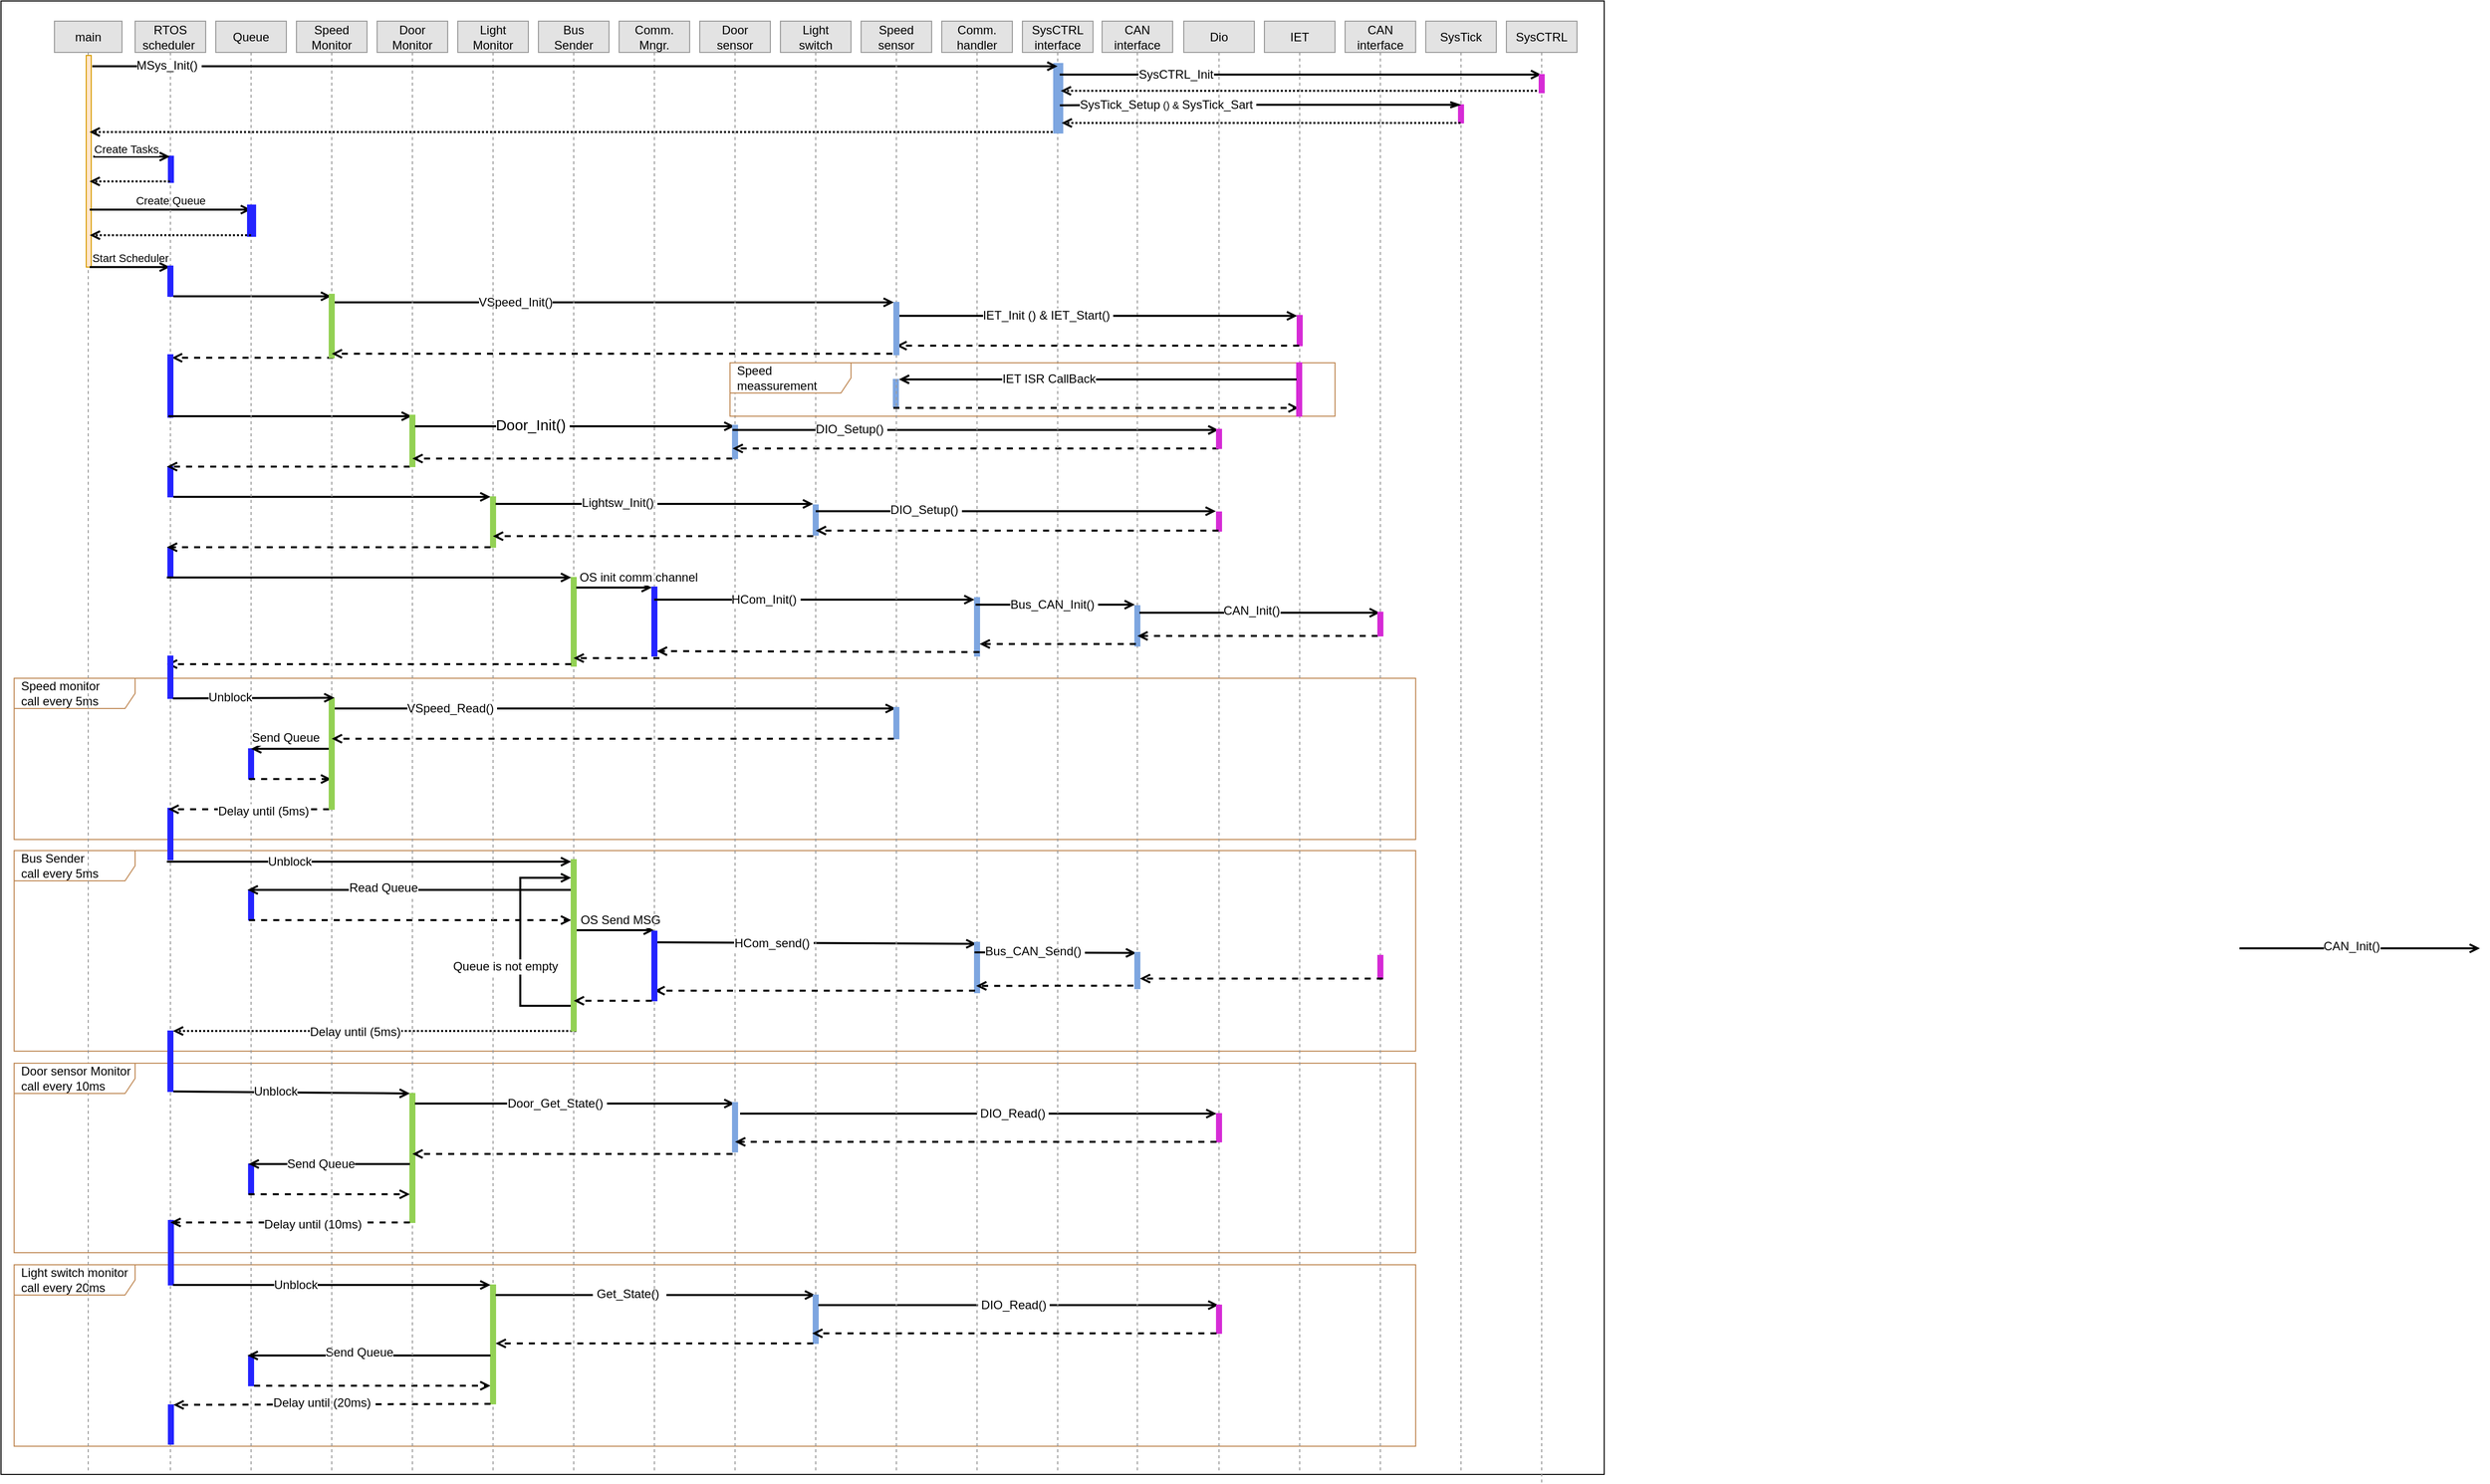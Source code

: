 <mxfile version="20.5.1" type="google" pages="4"><diagram id="adUa_yQjHYtoLK-ndyRn" name="ECU 1"><mxGraphModel grid="1" page="1" gridSize="10" guides="1" tooltips="1" connect="1" arrows="1" fold="1" pageScale="1" pageWidth="1169" pageHeight="827" math="0" shadow="0"><root><mxCell id="0"/><mxCell id="1" parent="0"/><mxCell id="og2jn6no6eCKVBdM_l4o-1" value="" style="rounded=0;whiteSpace=wrap;html=1;container=1;collapsible=0;recursiveResize=0;" vertex="1" parent="1"><mxGeometry x="-1150" y="10" width="1590" height="1462" as="geometry"/></mxCell><mxCell id="x9VC0cl8Ionc_AkafXqu-30" value="" style="html=1;verticalAlign=bottom;labelBackgroundColor=none;endArrow=open;endFill=0;rounded=0;strokeWidth=2;" edge="1" parent="og2jn6no6eCKVBdM_l4o-1"><mxGeometry width="160" relative="1" as="geometry"><mxPoint x="327.667" y="299" as="sourcePoint"/><mxPoint x="885.5" y="299" as="targetPoint"/></mxGeometry></mxCell><mxCell id="SzNubksH04-rXgu9kz6C-6" value="&lt;span style=&quot;line-height: 107%; font-family: Calibri, sans-serif;&quot;&gt;VSpeed_Init()&lt;/span&gt;" style="edgeLabel;html=1;align=center;verticalAlign=middle;resizable=0;points=[];fontSize=12;" vertex="1" connectable="0" parent="x9VC0cl8Ionc_AkafXqu-30"><mxGeometry x="-0.346" relative="1" as="geometry"><mxPoint as="offset"/></mxGeometry></mxCell><mxCell id="x9VC0cl8Ionc_AkafXqu-130" value="Light switch monitor&amp;nbsp;&lt;br&gt;call every 20ms" style="shape=umlFrame;whiteSpace=wrap;html=1;width=120;height=30;boundedLbl=1;verticalAlign=middle;align=left;spacingLeft=5;strokeWidth=1;strokeColor=#BF8854;" vertex="1" parent="og2jn6no6eCKVBdM_l4o-1"><mxGeometry x="13" y="1254" width="1390" height="180" as="geometry"/></mxCell><mxCell id="x9VC0cl8Ionc_AkafXqu-93" value="Bus Sender&lt;br&gt;call every 5ms" style="shape=umlFrame;whiteSpace=wrap;html=1;width=120;height=30;boundedLbl=1;verticalAlign=middle;align=left;spacingLeft=5;strokeWidth=1;strokeColor=#BF8854;" vertex="1" parent="og2jn6no6eCKVBdM_l4o-1"><mxGeometry x="13" y="843" width="1390" height="199" as="geometry"/></mxCell><mxCell id="x9VC0cl8Ionc_AkafXqu-80" value="Speed monitor&amp;nbsp;&lt;br&gt;call every 5ms" style="shape=umlFrame;whiteSpace=wrap;html=1;width=120;height=30;boundedLbl=1;verticalAlign=middle;align=left;spacingLeft=5;strokeWidth=1;strokeColor=#BF8854;" vertex="1" parent="og2jn6no6eCKVBdM_l4o-1"><mxGeometry x="13" y="672" width="1390" height="160" as="geometry"/></mxCell><mxCell id="og2jn6no6eCKVBdM_l4o-2" value="main" style="shape=umlLifeline;perimeter=lifelinePerimeter;whiteSpace=wrap;html=1;container=1;collapsible=0;recursiveResize=0;outlineConnect=0;size=31;fillColor=#E3E3E3;strokeColor=#999999;" vertex="1" parent="og2jn6no6eCKVBdM_l4o-1"><mxGeometry x="53" y="20" width="67" height="1440" as="geometry"/></mxCell><mxCell id="Erfm3TUz1ma616rkz2Uy-22" value="" style="html=1;points=[];perimeter=orthogonalPerimeter;fillColor=#ffe6cc;strokeColor=#d79b00;" vertex="1" parent="og2jn6no6eCKVBdM_l4o-2"><mxGeometry x="31.5" y="34" width="5" height="210" as="geometry"/></mxCell><mxCell id="x9VC0cl8Ionc_AkafXqu-21" value="Create Queue" style="html=1;verticalAlign=bottom;labelBackgroundColor=none;endArrow=open;endFill=0;rounded=0;strokeWidth=2;" edge="1" parent="og2jn6no6eCKVBdM_l4o-2"><mxGeometry width="160" relative="1" as="geometry"><mxPoint x="35" y="187" as="sourcePoint"/><mxPoint x="195" y="187" as="targetPoint"/></mxGeometry></mxCell><mxCell id="x9VC0cl8Ionc_AkafXqu-24" value="Start Scheduler" style="html=1;verticalAlign=bottom;labelBackgroundColor=none;endArrow=open;endFill=0;rounded=0;strokeWidth=2;" edge="1" parent="og2jn6no6eCKVBdM_l4o-2"><mxGeometry width="160" relative="1" as="geometry"><mxPoint x="35" y="244" as="sourcePoint"/><mxPoint x="114.5" y="244" as="targetPoint"/></mxGeometry></mxCell><mxCell id="x9VC0cl8Ionc_AkafXqu-116" value="Door sensor Monitor &lt;br&gt;call every 10ms" style="shape=umlFrame;whiteSpace=wrap;html=1;width=120;height=30;boundedLbl=1;verticalAlign=middle;align=left;spacingLeft=5;strokeWidth=1;strokeColor=#BF8854;" vertex="1" parent="og2jn6no6eCKVBdM_l4o-2"><mxGeometry x="-40" y="1034" width="1390" height="188" as="geometry"/></mxCell><mxCell id="Erfm3TUz1ma616rkz2Uy-2" value="RTOS&lt;br&gt;scheduler&amp;nbsp;" style="shape=umlLifeline;perimeter=lifelinePerimeter;whiteSpace=wrap;html=1;container=1;collapsible=0;recursiveResize=0;outlineConnect=0;size=31;fillColor=#E3E3E3;strokeColor=#999999;" vertex="1" parent="og2jn6no6eCKVBdM_l4o-1"><mxGeometry x="133" y="20" width="70" height="1440" as="geometry"/></mxCell><mxCell id="x9VC0cl8Ionc_AkafXqu-16" value="" style="html=1;points=[];perimeter=orthogonalPerimeter;fillColor=strokeColor;strokeColor=#2424FF;" vertex="1" parent="Erfm3TUz1ma616rkz2Uy-2"><mxGeometry x="33" y="134" width="5" height="26" as="geometry"/></mxCell><mxCell id="x9VC0cl8Ionc_AkafXqu-23" value="" style="html=1;points=[];perimeter=orthogonalPerimeter;fillColor=strokeColor;strokeColor=#2424FF;" vertex="1" parent="Erfm3TUz1ma616rkz2Uy-2"><mxGeometry x="32.5" y="243" width="5" height="30" as="geometry"/></mxCell><mxCell id="x9VC0cl8Ionc_AkafXqu-29" value="" style="html=1;verticalAlign=bottom;labelBackgroundColor=none;endArrow=open;endFill=0;rounded=0;strokeWidth=2;" edge="1" parent="Erfm3TUz1ma616rkz2Uy-2"><mxGeometry width="160" relative="1" as="geometry"><mxPoint x="38" y="273" as="sourcePoint"/><mxPoint x="194.5" y="273" as="targetPoint"/></mxGeometry></mxCell><mxCell id="x9VC0cl8Ionc_AkafXqu-42" value="" style="html=1;verticalAlign=bottom;labelBackgroundColor=none;endArrow=open;endFill=0;dashed=1;rounded=0;strokeWidth=2;" edge="1" parent="Erfm3TUz1ma616rkz2Uy-2"><mxGeometry width="160" relative="1" as="geometry"><mxPoint x="196.5" y="334" as="sourcePoint"/><mxPoint x="36.5" y="334" as="targetPoint"/></mxGeometry></mxCell><mxCell id="x9VC0cl8Ionc_AkafXqu-44" value="" style="html=1;points=[];perimeter=orthogonalPerimeter;fillColor=strokeColor;strokeColor=#2424FF;" vertex="1" parent="Erfm3TUz1ma616rkz2Uy-2"><mxGeometry x="32.5" y="331" width="5" height="62" as="geometry"/></mxCell><mxCell id="x9VC0cl8Ionc_AkafXqu-45" value="" style="html=1;verticalAlign=bottom;labelBackgroundColor=none;endArrow=open;endFill=0;rounded=0;strokeWidth=2;" edge="1" parent="Erfm3TUz1ma616rkz2Uy-2"><mxGeometry width="160" relative="1" as="geometry"><mxPoint x="33" y="392" as="sourcePoint"/><mxPoint x="274.5" y="392" as="targetPoint"/></mxGeometry></mxCell><mxCell id="x9VC0cl8Ionc_AkafXqu-55" value="" style="html=1;points=[];perimeter=orthogonalPerimeter;fillColor=strokeColor;strokeColor=#2424FF;" vertex="1" parent="Erfm3TUz1ma616rkz2Uy-2"><mxGeometry x="32.5" y="442" width="5" height="30" as="geometry"/></mxCell><mxCell id="x9VC0cl8Ionc_AkafXqu-56" value="" style="html=1;verticalAlign=bottom;labelBackgroundColor=none;endArrow=open;endFill=0;rounded=0;strokeWidth=2;" edge="1" parent="Erfm3TUz1ma616rkz2Uy-2" target="x9VC0cl8Ionc_AkafXqu-57"><mxGeometry width="160" relative="1" as="geometry"><mxPoint x="38" y="472" as="sourcePoint"/><mxPoint x="117.5" y="472" as="targetPoint"/></mxGeometry></mxCell><mxCell id="x9VC0cl8Ionc_AkafXqu-64" value="" style="html=1;points=[];perimeter=orthogonalPerimeter;fillColor=strokeColor;strokeColor=#2424FF;" vertex="1" parent="Erfm3TUz1ma616rkz2Uy-2"><mxGeometry x="32.5" y="522" width="5" height="30" as="geometry"/></mxCell><mxCell id="x9VC0cl8Ionc_AkafXqu-92" value="" style="html=1;points=[];perimeter=orthogonalPerimeter;fillColor=strokeColor;strokeColor=#2424FF;" vertex="1" parent="Erfm3TUz1ma616rkz2Uy-2"><mxGeometry x="32.5" y="781" width="5" height="51" as="geometry"/></mxCell><mxCell id="x9VC0cl8Ionc_AkafXqu-115" value="" style="html=1;points=[];perimeter=orthogonalPerimeter;fillColor=strokeColor;strokeColor=#2424FF;" vertex="1" parent="Erfm3TUz1ma616rkz2Uy-2"><mxGeometry x="32.5" y="1002" width="5" height="60" as="geometry"/></mxCell><mxCell id="x9VC0cl8Ionc_AkafXqu-117" value="" style="html=1;verticalAlign=bottom;labelBackgroundColor=none;endArrow=open;endFill=0;rounded=0;strokeWidth=2;" edge="1" parent="Erfm3TUz1ma616rkz2Uy-2" target="x9VC0cl8Ionc_AkafXqu-118"><mxGeometry width="160" relative="1" as="geometry"><mxPoint x="38" y="1062" as="sourcePoint"/><mxPoint x="198" y="1062" as="targetPoint"/></mxGeometry></mxCell><mxCell id="SzNubksH04-rXgu9kz6C-45" value="Unblock" style="edgeLabel;html=1;align=center;verticalAlign=middle;resizable=0;points=[];fontSize=12;" vertex="1" connectable="0" parent="x9VC0cl8Ionc_AkafXqu-117"><mxGeometry x="-0.137" y="-3" relative="1" as="geometry"><mxPoint y="-4" as="offset"/></mxGeometry></mxCell><mxCell id="x9VC0cl8Ionc_AkafXqu-129" value="" style="html=1;points=[];perimeter=orthogonalPerimeter;fillColor=strokeColor;strokeColor=#2424FF;" vertex="1" parent="Erfm3TUz1ma616rkz2Uy-2"><mxGeometry x="33" y="1190" width="5" height="64" as="geometry"/></mxCell><mxCell id="x9VC0cl8Ionc_AkafXqu-146" value="" style="html=1;points=[];perimeter=orthogonalPerimeter;fillColor=strokeColor;strokeWidth=1;strokeColor=#2424FF;" vertex="1" parent="Erfm3TUz1ma616rkz2Uy-2"><mxGeometry x="33" y="1373" width="5" height="39" as="geometry"/></mxCell><mxCell id="Erfm3TUz1ma616rkz2Uy-5" value="Queue" style="shape=umlLifeline;perimeter=lifelinePerimeter;whiteSpace=wrap;html=1;container=1;collapsible=0;recursiveResize=0;outlineConnect=0;size=31;fillColor=#E3E3E3;strokeColor=#999999;" vertex="1" parent="og2jn6no6eCKVBdM_l4o-1"><mxGeometry x="213" y="20" width="70" height="1440" as="geometry"/></mxCell><mxCell id="x9VC0cl8Ionc_AkafXqu-20" value="" style="html=1;points=[];perimeter=orthogonalPerimeter;fillColor=strokeColor;strokeWidth=4;strokeColor=#2424FF;" vertex="1" parent="Erfm3TUz1ma616rkz2Uy-5"><mxGeometry x="33" y="184" width="5" height="28" as="geometry"/></mxCell><mxCell id="x9VC0cl8Ionc_AkafXqu-54" value="" style="html=1;verticalAlign=bottom;labelBackgroundColor=none;endArrow=open;endFill=0;dashed=1;rounded=0;strokeWidth=2;" edge="1" parent="Erfm3TUz1ma616rkz2Uy-5"><mxGeometry width="160" relative="1" as="geometry"><mxPoint x="192.5" y="442" as="sourcePoint"/><mxPoint x="-48.5" y="442" as="targetPoint"/></mxGeometry></mxCell><mxCell id="x9VC0cl8Ionc_AkafXqu-88" value="" style="html=1;points=[];perimeter=orthogonalPerimeter;fillColor=strokeColor;strokeColor=#2424FF;" vertex="1" parent="Erfm3TUz1ma616rkz2Uy-5"><mxGeometry x="32.5" y="722" width="5" height="30" as="geometry"/></mxCell><mxCell id="x9VC0cl8Ionc_AkafXqu-90" value="" style="html=1;verticalAlign=bottom;labelBackgroundColor=none;endArrow=open;endFill=0;dashed=1;rounded=0;strokeWidth=2;" edge="1" parent="Erfm3TUz1ma616rkz2Uy-5"><mxGeometry width="160" relative="1" as="geometry"><mxPoint x="33" y="752" as="sourcePoint"/><mxPoint x="114.5" y="752" as="targetPoint"/></mxGeometry></mxCell><mxCell id="x9VC0cl8Ionc_AkafXqu-97" value="" style="html=1;points=[];perimeter=orthogonalPerimeter;fillColor=strokeColor;strokeColor=#2424FF;" vertex="1" parent="Erfm3TUz1ma616rkz2Uy-5"><mxGeometry x="32.5" y="862" width="5" height="30" as="geometry"/></mxCell><mxCell id="x9VC0cl8Ionc_AkafXqu-99" value="" style="html=1;verticalAlign=bottom;labelBackgroundColor=none;endArrow=open;endFill=0;dashed=1;rounded=0;strokeWidth=2;" edge="1" parent="Erfm3TUz1ma616rkz2Uy-5" target="x9VC0cl8Ionc_AkafXqu-95"><mxGeometry width="160" relative="1" as="geometry"><mxPoint x="33" y="892" as="sourcePoint"/><mxPoint x="193" y="892" as="targetPoint"/></mxGeometry></mxCell><mxCell id="x9VC0cl8Ionc_AkafXqu-125" value="" style="html=1;points=[];perimeter=orthogonalPerimeter;fillColor=strokeColor;strokeColor=#2424FF;" vertex="1" parent="Erfm3TUz1ma616rkz2Uy-5"><mxGeometry x="32.5" y="1134" width="5" height="30" as="geometry"/></mxCell><mxCell id="x9VC0cl8Ionc_AkafXqu-139" value="" style="html=1;points=[];perimeter=orthogonalPerimeter;fillColor=strokeColor;strokeColor=#2424FF;" vertex="1" parent="Erfm3TUz1ma616rkz2Uy-5"><mxGeometry x="32.5" y="1324" width="5" height="30" as="geometry"/></mxCell><mxCell id="x9VC0cl8Ionc_AkafXqu-143" value="" style="html=1;verticalAlign=bottom;labelBackgroundColor=none;endArrow=open;endFill=0;dashed=1;rounded=0;strokeWidth=2;" edge="1" parent="Erfm3TUz1ma616rkz2Uy-5" target="x9VC0cl8Ionc_AkafXqu-131"><mxGeometry width="160" relative="1" as="geometry"><mxPoint x="38" y="1354" as="sourcePoint"/><mxPoint x="198" y="1354" as="targetPoint"/></mxGeometry></mxCell><mxCell id="Erfm3TUz1ma616rkz2Uy-7" value="Light Monitor" style="shape=umlLifeline;perimeter=lifelinePerimeter;whiteSpace=wrap;html=1;container=1;collapsible=0;recursiveResize=0;outlineConnect=0;size=31;fillColor=#E3E3E3;strokeColor=#999999;" vertex="1" parent="og2jn6no6eCKVBdM_l4o-1"><mxGeometry x="453" y="20" width="70" height="1440" as="geometry"/></mxCell><mxCell id="x9VC0cl8Ionc_AkafXqu-57" value="" style="html=1;points=[];perimeter=orthogonalPerimeter;fillColor=strokeColor;strokeWidth=1;strokeColor=#93D154;" vertex="1" parent="Erfm3TUz1ma616rkz2Uy-7"><mxGeometry x="32.5" y="472" width="5" height="50" as="geometry"/></mxCell><mxCell id="x9VC0cl8Ionc_AkafXqu-58" value="" style="html=1;verticalAlign=bottom;labelBackgroundColor=none;endArrow=open;endFill=0;rounded=0;strokeWidth=2;" edge="1" parent="Erfm3TUz1ma616rkz2Uy-7"><mxGeometry width="160" relative="1" as="geometry"><mxPoint x="37.5" y="479" as="sourcePoint"/><mxPoint x="352.5" y="479" as="targetPoint"/></mxGeometry></mxCell><mxCell id="SzNubksH04-rXgu9kz6C-18" value="&lt;span style=&quot;line-height: 107%; font-family: Calibri, sans-serif;&quot;&gt;Lightsw_Init()&amp;nbsp;&lt;/span&gt;" style="edgeLabel;html=1;align=center;verticalAlign=middle;resizable=0;points=[];fontSize=12;" vertex="1" connectable="0" parent="x9VC0cl8Ionc_AkafXqu-58"><mxGeometry x="-0.65" y="-1" relative="1" as="geometry"><mxPoint x="67" y="-2" as="offset"/></mxGeometry></mxCell><mxCell id="x9VC0cl8Ionc_AkafXqu-62" value="" style="html=1;verticalAlign=bottom;labelBackgroundColor=none;endArrow=open;endFill=0;dashed=1;rounded=0;strokeWidth=2;" edge="1" parent="Erfm3TUz1ma616rkz2Uy-7"><mxGeometry width="160" relative="1" as="geometry"><mxPoint x="32.5" y="522" as="sourcePoint"/><mxPoint x="-288.5" y="522" as="targetPoint"/></mxGeometry></mxCell><mxCell id="x9VC0cl8Ionc_AkafXqu-131" value="" style="html=1;points=[];perimeter=orthogonalPerimeter;fillColor=strokeColor;strokeColor=#93D154;" vertex="1" parent="Erfm3TUz1ma616rkz2Uy-7"><mxGeometry x="32.5" y="1254" width="5" height="118" as="geometry"/></mxCell><mxCell id="x9VC0cl8Ionc_AkafXqu-133" value="" style="html=1;verticalAlign=bottom;labelBackgroundColor=none;endArrow=open;endFill=0;rounded=0;strokeWidth=2;" edge="1" parent="Erfm3TUz1ma616rkz2Uy-7"><mxGeometry width="160" relative="1" as="geometry"><mxPoint x="37.5" y="1264" as="sourcePoint"/><mxPoint x="354.5" y="1264" as="targetPoint"/></mxGeometry></mxCell><mxCell id="SzNubksH04-rXgu9kz6C-53" value="&lt;span style=&quot;line-height: 107%; font-family: Calibri, sans-serif;&quot;&gt;&amp;nbsp;Get_State()&amp;nbsp;&amp;nbsp;&lt;/span&gt;" style="edgeLabel;html=1;align=center;verticalAlign=middle;resizable=0;points=[];fontSize=12;" vertex="1" connectable="0" parent="x9VC0cl8Ionc_AkafXqu-133"><mxGeometry x="-0.167" y="1" relative="1" as="geometry"><mxPoint as="offset"/></mxGeometry></mxCell><mxCell id="x9VC0cl8Ionc_AkafXqu-142" value="" style="html=1;verticalAlign=bottom;labelBackgroundColor=none;endArrow=open;endFill=0;rounded=0;strokeWidth=2;" edge="1" parent="Erfm3TUz1ma616rkz2Uy-7"><mxGeometry width="160" relative="1" as="geometry"><mxPoint x="32.5" y="1324" as="sourcePoint"/><mxPoint x="-208.5" y="1324" as="targetPoint"/></mxGeometry></mxCell><mxCell id="SzNubksH04-rXgu9kz6C-52" value="Send Queue" style="edgeLabel;html=1;align=center;verticalAlign=middle;resizable=0;points=[];fontSize=12;" vertex="1" connectable="0" parent="x9VC0cl8Ionc_AkafXqu-142"><mxGeometry x="0.084" y="-3" relative="1" as="geometry"><mxPoint as="offset"/></mxGeometry></mxCell><mxCell id="x9VC0cl8Ionc_AkafXqu-145" value="" style="html=1;verticalAlign=bottom;labelBackgroundColor=none;endArrow=open;endFill=0;dashed=1;rounded=0;strokeWidth=2;" edge="1" parent="Erfm3TUz1ma616rkz2Uy-7" target="x9VC0cl8Ionc_AkafXqu-146"><mxGeometry width="160" relative="1" as="geometry"><mxPoint x="32.5" y="1372" as="sourcePoint"/><mxPoint x="-127.5" y="1372" as="targetPoint"/></mxGeometry></mxCell><mxCell id="SzNubksH04-rXgu9kz6C-54" value="Delay until (20ms)" style="edgeLabel;html=1;align=center;verticalAlign=middle;resizable=0;points=[];fontSize=12;" vertex="1" connectable="0" parent="x9VC0cl8Ionc_AkafXqu-145"><mxGeometry x="0.067" y="-2" relative="1" as="geometry"><mxPoint as="offset"/></mxGeometry></mxCell><mxCell id="Erfm3TUz1ma616rkz2Uy-6" value="Speed Monitor" style="shape=umlLifeline;perimeter=lifelinePerimeter;whiteSpace=wrap;html=1;container=1;collapsible=0;recursiveResize=0;outlineConnect=0;size=31;fillColor=#E3E3E3;strokeColor=#999999;" vertex="1" parent="og2jn6no6eCKVBdM_l4o-1"><mxGeometry x="293" y="20" width="70" height="1440" as="geometry"/></mxCell><mxCell id="x9VC0cl8Ionc_AkafXqu-84" value="" style="html=1;verticalAlign=bottom;labelBackgroundColor=none;endArrow=open;endFill=0;rounded=0;strokeWidth=2;" edge="1" parent="Erfm3TUz1ma616rkz2Uy-6"><mxGeometry width="160" relative="1" as="geometry"><mxPoint x="32.5" y="682" as="sourcePoint"/><mxPoint x="594.5" y="682" as="targetPoint"/></mxGeometry></mxCell><mxCell id="SzNubksH04-rXgu9kz6C-28" value="&lt;span style=&quot;line-height: 107%; font-family: Calibri, sans-serif;&quot;&gt;VSpeed_Read()&amp;nbsp;&lt;/span&gt;" style="edgeLabel;html=1;align=center;verticalAlign=middle;resizable=0;points=[];fontSize=12;" vertex="1" connectable="0" parent="x9VC0cl8Ionc_AkafXqu-84"><mxGeometry x="-0.568" relative="1" as="geometry"><mxPoint as="offset"/></mxGeometry></mxCell><mxCell id="x9VC0cl8Ionc_AkafXqu-87" value="" style="html=1;verticalAlign=bottom;labelBackgroundColor=none;endArrow=open;endFill=0;rounded=0;strokeWidth=2;" edge="1" parent="Erfm3TUz1ma616rkz2Uy-6" target="Erfm3TUz1ma616rkz2Uy-5"><mxGeometry width="160" relative="1" as="geometry"><mxPoint x="32.5" y="722" as="sourcePoint"/><mxPoint x="-51" y="720" as="targetPoint"/></mxGeometry></mxCell><mxCell id="SzNubksH04-rXgu9kz6C-27" value="Send Queue" style="edgeLabel;html=1;align=center;verticalAlign=middle;resizable=0;points=[];fontSize=12;" vertex="1" connectable="0" parent="x9VC0cl8Ionc_AkafXqu-87"><mxGeometry x="0.338" y="1" relative="1" as="geometry"><mxPoint x="8" y="-12" as="offset"/></mxGeometry></mxCell><mxCell id="x9VC0cl8Ionc_AkafXqu-91" value="" style="html=1;verticalAlign=bottom;labelBackgroundColor=none;endArrow=open;endFill=0;dashed=1;rounded=0;strokeWidth=2;" edge="1" parent="Erfm3TUz1ma616rkz2Uy-6"><mxGeometry width="160" relative="1" as="geometry"><mxPoint x="32.5" y="782" as="sourcePoint"/><mxPoint x="-127" y="782" as="targetPoint"/></mxGeometry></mxCell><mxCell id="SzNubksH04-rXgu9kz6C-29" value="Delay until (5ms)" style="edgeLabel;html=1;align=center;verticalAlign=middle;resizable=0;points=[];fontSize=12;" vertex="1" connectable="0" parent="x9VC0cl8Ionc_AkafXqu-91"><mxGeometry x="-0.171" y="2" relative="1" as="geometry"><mxPoint as="offset"/></mxGeometry></mxCell><mxCell id="x9VC0cl8Ionc_AkafXqu-28" value="" style="html=1;points=[];perimeter=orthogonalPerimeter;fillColor=strokeColor;strokeColor=#93D154;" vertex="1" parent="Erfm3TUz1ma616rkz2Uy-6"><mxGeometry x="32.5" y="271" width="5" height="63" as="geometry"/></mxCell><mxCell id="Erfm3TUz1ma616rkz2Uy-8" value="Door Monitor" style="shape=umlLifeline;perimeter=lifelinePerimeter;whiteSpace=wrap;html=1;container=1;collapsible=0;recursiveResize=0;outlineConnect=0;size=31;fillColor=#E3E3E3;strokeColor=#999999;" vertex="1" parent="og2jn6no6eCKVBdM_l4o-1"><mxGeometry x="373" y="20" width="70" height="1440" as="geometry"/></mxCell><mxCell id="x9VC0cl8Ionc_AkafXqu-46" value="" style="html=1;points=[];perimeter=orthogonalPerimeter;fillColor=strokeColor;strokeColor=#93D154;" vertex="1" parent="Erfm3TUz1ma616rkz2Uy-8"><mxGeometry x="32.5" y="391" width="5" height="51" as="geometry"/></mxCell><mxCell id="x9VC0cl8Ionc_AkafXqu-47" value="" style="html=1;verticalAlign=bottom;labelBackgroundColor=none;endArrow=open;endFill=0;rounded=0;strokeWidth=2;" edge="1" parent="Erfm3TUz1ma616rkz2Uy-8"><mxGeometry width="160" relative="1" as="geometry"><mxPoint x="37.5" y="402" as="sourcePoint"/><mxPoint x="354.5" y="402" as="targetPoint"/></mxGeometry></mxCell><mxCell id="SzNubksH04-rXgu9kz6C-12" value="&lt;span style=&quot;font-size:11.0pt;line-height:107%;&lt;br/&gt;font-family:&amp;quot;Calibri&amp;quot;,sans-serif;mso-ascii-theme-font:minor-latin;mso-fareast-font-family:&lt;br/&gt;Calibri;mso-fareast-theme-font:minor-latin;mso-hansi-theme-font:minor-latin;&lt;br/&gt;mso-bidi-font-family:Arial;mso-bidi-theme-font:minor-bidi;mso-ansi-language:&lt;br/&gt;EN-US;mso-fareast-language:EN-US;mso-bidi-language:AR-SA&quot;&gt;Door_Init()&amp;nbsp;&lt;/span&gt;" style="edgeLabel;html=1;align=center;verticalAlign=middle;resizable=0;points=[];fontSize=12;" vertex="1" connectable="0" parent="x9VC0cl8Ionc_AkafXqu-47"><mxGeometry x="-0.265" y="1" relative="1" as="geometry"><mxPoint as="offset"/></mxGeometry></mxCell><mxCell id="x9VC0cl8Ionc_AkafXqu-118" value="" style="html=1;points=[];perimeter=orthogonalPerimeter;fillColor=strokeColor;strokeWidth=1;strokeColor=#93D154;" vertex="1" parent="Erfm3TUz1ma616rkz2Uy-8"><mxGeometry x="32.5" y="1064" width="5" height="128" as="geometry"/></mxCell><mxCell id="x9VC0cl8Ionc_AkafXqu-119" value="" style="html=1;verticalAlign=bottom;labelBackgroundColor=none;endArrow=open;endFill=0;rounded=0;strokeWidth=2;" edge="1" parent="Erfm3TUz1ma616rkz2Uy-8" source="x9VC0cl8Ionc_AkafXqu-118"><mxGeometry width="160" relative="1" as="geometry"><mxPoint x="39" y="1075" as="sourcePoint"/><mxPoint x="354.5" y="1074" as="targetPoint"/></mxGeometry></mxCell><mxCell id="SzNubksH04-rXgu9kz6C-49" value="&lt;span style=&quot;line-height: 107%; font-family: Calibri, sans-serif;&quot;&gt;Door_Get_State()&amp;nbsp;&lt;/span&gt;" style="edgeLabel;html=1;align=center;verticalAlign=middle;resizable=0;points=[];fontSize=12;" vertex="1" connectable="0" parent="x9VC0cl8Ionc_AkafXqu-119"><mxGeometry x="-0.115" relative="1" as="geometry"><mxPoint as="offset"/></mxGeometry></mxCell><mxCell id="x9VC0cl8Ionc_AkafXqu-126" value="" style="html=1;verticalAlign=bottom;labelBackgroundColor=none;endArrow=open;endFill=0;rounded=0;strokeWidth=2;" edge="1" parent="Erfm3TUz1ma616rkz2Uy-8"><mxGeometry width="160" relative="1" as="geometry"><mxPoint x="32.5" y="1134" as="sourcePoint"/><mxPoint x="-127.5" y="1134" as="targetPoint"/></mxGeometry></mxCell><mxCell id="SzNubksH04-rXgu9kz6C-48" value="Send Queue" style="edgeLabel;html=1;align=center;verticalAlign=middle;resizable=0;points=[];fontSize=12;" vertex="1" connectable="0" parent="x9VC0cl8Ionc_AkafXqu-126"><mxGeometry x="0.107" relative="1" as="geometry"><mxPoint as="offset"/></mxGeometry></mxCell><mxCell id="x9VC0cl8Ionc_AkafXqu-127" value="" style="html=1;verticalAlign=bottom;labelBackgroundColor=none;endArrow=open;endFill=0;dashed=1;rounded=0;strokeWidth=2;" edge="1" parent="Erfm3TUz1ma616rkz2Uy-8"><mxGeometry width="160" relative="1" as="geometry"><mxPoint x="-127.5" y="1164" as="sourcePoint"/><mxPoint x="32.5" y="1164" as="targetPoint"/></mxGeometry></mxCell><mxCell id="x9VC0cl8Ionc_AkafXqu-128" value="" style="html=1;verticalAlign=bottom;labelBackgroundColor=none;endArrow=open;endFill=0;dashed=1;rounded=0;strokeWidth=2;" edge="1" parent="Erfm3TUz1ma616rkz2Uy-8" target="Erfm3TUz1ma616rkz2Uy-2"><mxGeometry width="160" relative="1" as="geometry"><mxPoint x="32.5" y="1192" as="sourcePoint"/><mxPoint x="-208.5" y="1192" as="targetPoint"/></mxGeometry></mxCell><mxCell id="SzNubksH04-rXgu9kz6C-47" value="Delay until (10ms)" style="edgeLabel;html=1;align=center;verticalAlign=middle;resizable=0;points=[];fontSize=12;" vertex="1" connectable="0" parent="x9VC0cl8Ionc_AkafXqu-128"><mxGeometry x="-0.185" y="2" relative="1" as="geometry"><mxPoint as="offset"/></mxGeometry></mxCell><mxCell id="Erfm3TUz1ma616rkz2Uy-9" value="Bus&lt;br&gt;Sender" style="shape=umlLifeline;perimeter=lifelinePerimeter;whiteSpace=wrap;html=1;container=1;collapsible=0;recursiveResize=0;outlineConnect=0;size=31;fillColor=#E3E3E3;strokeColor=#999999;" vertex="1" parent="og2jn6no6eCKVBdM_l4o-1"><mxGeometry x="533" y="20" width="70" height="1440" as="geometry"/></mxCell><mxCell id="x9VC0cl8Ionc_AkafXqu-66" value="" style="html=1;points=[];perimeter=orthogonalPerimeter;fillColor=strokeColor;strokeWidth=1;strokeColor=#93D154;" vertex="1" parent="Erfm3TUz1ma616rkz2Uy-9"><mxGeometry x="32.5" y="552" width="5" height="88" as="geometry"/></mxCell><mxCell id="x9VC0cl8Ionc_AkafXqu-67" value="" style="html=1;verticalAlign=bottom;labelBackgroundColor=none;endArrow=open;endFill=0;rounded=0;strokeWidth=2;" edge="1" parent="Erfm3TUz1ma616rkz2Uy-9" target="x9VC0cl8Ionc_AkafXqu-68"><mxGeometry width="160" relative="1" as="geometry"><mxPoint x="37.5" y="562" as="sourcePoint"/><mxPoint x="117" y="562" as="targetPoint"/></mxGeometry></mxCell><mxCell id="SzNubksH04-rXgu9kz6C-19" value="OS init comm channel" style="edgeLabel;html=1;align=center;verticalAlign=middle;resizable=0;points=[];fontSize=12;" vertex="1" connectable="0" parent="x9VC0cl8Ionc_AkafXqu-67"><mxGeometry x="0.211" y="-1" relative="1" as="geometry"><mxPoint x="16" y="-11" as="offset"/></mxGeometry></mxCell><mxCell id="x9VC0cl8Ionc_AkafXqu-76" value="" style="html=1;verticalAlign=bottom;labelBackgroundColor=none;endArrow=open;endFill=0;dashed=1;rounded=0;strokeWidth=2;" edge="1" parent="Erfm3TUz1ma616rkz2Uy-9"><mxGeometry width="160" relative="1" as="geometry"><mxPoint x="32.5" y="638" as="sourcePoint"/><mxPoint x="-368.5" y="638" as="targetPoint"/></mxGeometry></mxCell><mxCell id="x9VC0cl8Ionc_AkafXqu-100" value="" style="html=1;verticalAlign=bottom;labelBackgroundColor=none;endArrow=open;endFill=0;rounded=0;strokeWidth=2;" edge="1" parent="Erfm3TUz1ma616rkz2Uy-9"><mxGeometry width="160" relative="1" as="geometry"><mxPoint x="32.5" y="862" as="sourcePoint"/><mxPoint x="-288.5" y="862" as="targetPoint"/></mxGeometry></mxCell><mxCell id="SzNubksH04-rXgu9kz6C-32" value="Read Queue" style="edgeLabel;html=1;align=center;verticalAlign=middle;resizable=0;points=[];fontSize=12;" vertex="1" connectable="0" parent="x9VC0cl8Ionc_AkafXqu-100"><mxGeometry x="0.164" y="-2" relative="1" as="geometry"><mxPoint as="offset"/></mxGeometry></mxCell><mxCell id="x9VC0cl8Ionc_AkafXqu-102" value="" style="html=1;verticalAlign=bottom;labelBackgroundColor=none;endArrow=open;endFill=0;rounded=0;strokeWidth=2;" edge="1" parent="Erfm3TUz1ma616rkz2Uy-9" source="Erfm3TUz1ma616rkz2Uy-9"><mxGeometry width="160" relative="1" as="geometry"><mxPoint x="40" y="902" as="sourcePoint"/><mxPoint x="114.5" y="902" as="targetPoint"/></mxGeometry></mxCell><mxCell id="SzNubksH04-rXgu9kz6C-37" value="OS Send MSG" style="edgeLabel;html=1;align=center;verticalAlign=middle;resizable=0;points=[];fontSize=12;" vertex="1" connectable="0" parent="x9VC0cl8Ionc_AkafXqu-102"><mxGeometry x="-0.355" y="1" relative="1" as="geometry"><mxPoint x="20" y="-9" as="offset"/></mxGeometry></mxCell><mxCell id="x9VC0cl8Ionc_AkafXqu-114" value="" style="html=1;verticalAlign=bottom;labelBackgroundColor=none;endArrow=open;endFill=0;rounded=0;strokeWidth=2;dashed=1;dashPattern=1 1;" edge="1" parent="Erfm3TUz1ma616rkz2Uy-9" target="x9VC0cl8Ionc_AkafXqu-115"><mxGeometry width="160" relative="1" as="geometry"><mxPoint x="37.5" y="1002" as="sourcePoint"/><mxPoint x="-42" y="1002" as="targetPoint"/></mxGeometry></mxCell><mxCell id="SzNubksH04-rXgu9kz6C-44" value="Delay until (5ms)" style="edgeLabel;html=1;align=center;verticalAlign=middle;resizable=0;points=[];fontSize=12;" vertex="1" connectable="0" parent="x9VC0cl8Ionc_AkafXqu-114"><mxGeometry x="0.099" y="1" relative="1" as="geometry"><mxPoint as="offset"/></mxGeometry></mxCell><mxCell id="x9VC0cl8Ionc_AkafXqu-148" value="" style="html=1;verticalAlign=bottom;labelBackgroundColor=none;endArrow=open;endFill=0;rounded=0;strokeWidth=2;" edge="1" parent="Erfm3TUz1ma616rkz2Uy-9"><mxGeometry width="160" relative="1" as="geometry"><mxPoint x="-368.5" y="552" as="sourcePoint"/><mxPoint x="32.5" y="552" as="targetPoint"/></mxGeometry></mxCell><mxCell id="SzNubksH04-rXgu9kz6C-33" value="" style="html=1;verticalAlign=bottom;labelBackgroundColor=none;endArrow=open;endFill=0;rounded=0;strokeWidth=2;edgeStyle=orthogonalEdgeStyle;" edge="1" parent="Erfm3TUz1ma616rkz2Uy-9"><mxGeometry width="160" relative="1" as="geometry"><mxPoint x="37" y="977" as="sourcePoint"/><mxPoint x="32.5" y="850.034" as="targetPoint"/><Array as="points"><mxPoint x="-18" y="977"/><mxPoint x="-18" y="850"/></Array></mxGeometry></mxCell><mxCell id="SzNubksH04-rXgu9kz6C-35" value="Queue is not empty" style="edgeLabel;html=1;align=center;verticalAlign=middle;resizable=0;points=[];fontSize=12;" vertex="1" connectable="0" parent="SzNubksH04-rXgu9kz6C-33"><mxGeometry x="-0.201" y="1" relative="1" as="geometry"><mxPoint x="-14" y="-1" as="offset"/></mxGeometry></mxCell><mxCell id="x9VC0cl8Ionc_AkafXqu-95" value="" style="html=1;points=[];perimeter=orthogonalPerimeter;fillColor=strokeColor;strokeWidth=1;strokeColor=#93D154;" vertex="1" parent="Erfm3TUz1ma616rkz2Uy-9"><mxGeometry x="32.5" y="832" width="5" height="170" as="geometry"/></mxCell><mxCell id="Erfm3TUz1ma616rkz2Uy-10" value="Comm. Mngr." style="shape=umlLifeline;perimeter=lifelinePerimeter;whiteSpace=wrap;html=1;container=1;collapsible=0;recursiveResize=0;outlineConnect=0;size=31;fillColor=#E3E3E3;strokeColor=#999999;" vertex="1" parent="og2jn6no6eCKVBdM_l4o-1"><mxGeometry x="613" y="20" width="70" height="1440" as="geometry"/></mxCell><mxCell id="x9VC0cl8Ionc_AkafXqu-15" value="" style="html=1;verticalAlign=bottom;labelBackgroundColor=none;endArrow=open;endFill=0;rounded=0;strokeWidth=2;dashed=1;dashPattern=1 1;" edge="1" parent="Erfm3TUz1ma616rkz2Uy-10"><mxGeometry width="160" relative="1" as="geometry"><mxPoint x="430" y="110" as="sourcePoint"/><mxPoint x="-525.19" y="110" as="targetPoint"/></mxGeometry></mxCell><mxCell id="x9VC0cl8Ionc_AkafXqu-52" value="" style="html=1;verticalAlign=bottom;labelBackgroundColor=none;endArrow=open;endFill=0;rounded=0;strokeWidth=2;dashed=1;" edge="1" parent="Erfm3TUz1ma616rkz2Uy-10" target="Erfm3TUz1ma616rkz2Uy-8"><mxGeometry width="160" relative="1" as="geometry"><mxPoint x="112.5" y="434" as="sourcePoint"/><mxPoint x="-208.5" y="434" as="targetPoint"/></mxGeometry></mxCell><mxCell id="x9VC0cl8Ionc_AkafXqu-75" value="" style="html=1;verticalAlign=bottom;labelBackgroundColor=none;endArrow=open;endFill=0;dashed=1;rounded=0;strokeWidth=2;" edge="1" parent="Erfm3TUz1ma616rkz2Uy-10"><mxGeometry width="160" relative="1" as="geometry"><mxPoint x="40" y="632" as="sourcePoint"/><mxPoint x="-45.19" y="632" as="targetPoint"/></mxGeometry></mxCell><mxCell id="x9VC0cl8Ionc_AkafXqu-68" value="" style="html=1;points=[];perimeter=orthogonalPerimeter;fillColor=strokeColor;strokeWidth=1;strokeColor=#2424FF;" vertex="1" parent="Erfm3TUz1ma616rkz2Uy-10"><mxGeometry x="32.5" y="561.5" width="5" height="68.5" as="geometry"/></mxCell><mxCell id="Erfm3TUz1ma616rkz2Uy-11" value="Door &lt;br&gt;sensor" style="shape=umlLifeline;perimeter=lifelinePerimeter;whiteSpace=wrap;html=1;container=1;collapsible=0;recursiveResize=0;outlineConnect=0;size=31;fillColor=#E3E3E3;strokeColor=#999999;" vertex="1" parent="og2jn6no6eCKVBdM_l4o-1"><mxGeometry x="693" y="20" width="70" height="1440" as="geometry"/></mxCell><mxCell id="x9VC0cl8Ionc_AkafXqu-48" value="" style="html=1;points=[];perimeter=orthogonalPerimeter;fillColor=strokeColor;strokeColor=#7EA6E0;" vertex="1" parent="Erfm3TUz1ma616rkz2Uy-11"><mxGeometry x="32.5" y="401" width="5" height="33" as="geometry"/></mxCell><mxCell id="x9VC0cl8Ionc_AkafXqu-50" value="" style="html=1;verticalAlign=bottom;labelBackgroundColor=none;endArrow=open;endFill=0;rounded=0;strokeWidth=2;" edge="1" parent="Erfm3TUz1ma616rkz2Uy-11"><mxGeometry width="160" relative="1" as="geometry"><mxPoint x="32.5" y="405.67" as="sourcePoint"/><mxPoint x="514.5" y="405.67" as="targetPoint"/></mxGeometry></mxCell><mxCell id="SzNubksH04-rXgu9kz6C-13" value="&lt;span style=&quot;line-height: 107%; font-family: Calibri, sans-serif;&quot;&gt;DIO_Setup()&amp;nbsp;&lt;/span&gt;" style="edgeLabel;html=1;align=center;verticalAlign=middle;resizable=0;points=[];fontSize=12;" vertex="1" connectable="0" parent="x9VC0cl8Ionc_AkafXqu-50"><mxGeometry x="-0.797" relative="1" as="geometry"><mxPoint x="68" y="-1" as="offset"/></mxGeometry></mxCell><mxCell id="x9VC0cl8Ionc_AkafXqu-51" value="" style="html=1;verticalAlign=bottom;labelBackgroundColor=none;endArrow=open;endFill=0;rounded=0;strokeWidth=2;dashed=1;" edge="1" parent="Erfm3TUz1ma616rkz2Uy-11"><mxGeometry width="160" relative="1" as="geometry"><mxPoint x="514.5" y="424" as="sourcePoint"/><mxPoint x="32.5" y="424" as="targetPoint"/></mxGeometry></mxCell><mxCell id="x9VC0cl8Ionc_AkafXqu-105" value="" style="html=1;verticalAlign=bottom;labelBackgroundColor=none;endArrow=open;endFill=0;rounded=0;strokeWidth=2;entryX=0.397;entryY=0.031;entryDx=0;entryDy=0;entryPerimeter=0;" edge="1" parent="Erfm3TUz1ma616rkz2Uy-11" target="x9VC0cl8Ionc_AkafXqu-104"><mxGeometry width="160" relative="1" as="geometry"><mxPoint x="-47" y="914" as="sourcePoint"/><mxPoint x="32.5" y="914" as="targetPoint"/></mxGeometry></mxCell><mxCell id="SzNubksH04-rXgu9kz6C-38" value="&lt;span style=&quot;line-height: 107%; font-family: Calibri, sans-serif;&quot;&gt;HCom_send()&amp;nbsp;&lt;/span&gt;" style="edgeLabel;html=1;align=center;verticalAlign=middle;resizable=0;points=[];fontSize=12;" vertex="1" connectable="0" parent="x9VC0cl8Ionc_AkafXqu-105"><mxGeometry x="-0.614" y="-1" relative="1" as="geometry"><mxPoint x="58" y="-1" as="offset"/></mxGeometry></mxCell><mxCell id="x9VC0cl8Ionc_AkafXqu-120" value="" style="html=1;points=[];perimeter=orthogonalPerimeter;fillColor=strokeColor;strokeColor=#7EA6E0;" vertex="1" parent="Erfm3TUz1ma616rkz2Uy-11"><mxGeometry x="32.5" y="1073" width="5" height="49" as="geometry"/></mxCell><mxCell id="x9VC0cl8Ionc_AkafXqu-121" value="" style="html=1;verticalAlign=bottom;labelBackgroundColor=none;endArrow=open;endFill=0;rounded=0;strokeWidth=2;" edge="1" parent="Erfm3TUz1ma616rkz2Uy-11" target="x9VC0cl8Ionc_AkafXqu-122"><mxGeometry width="160" relative="1" as="geometry"><mxPoint x="40" y="1084" as="sourcePoint"/><mxPoint x="119.5" y="1084" as="targetPoint"/></mxGeometry></mxCell><mxCell id="SzNubksH04-rXgu9kz6C-50" value="&lt;span style=&quot;line-height: 107%; font-family: Calibri, sans-serif;&quot;&gt;&amp;nbsp;DIO_Read()&amp;nbsp;&lt;/span&gt;" style="edgeLabel;html=1;align=center;verticalAlign=middle;resizable=0;points=[];fontSize=12;" vertex="1" connectable="0" parent="x9VC0cl8Ionc_AkafXqu-121"><mxGeometry x="0.065" y="-1" relative="1" as="geometry"><mxPoint x="18" y="-1" as="offset"/></mxGeometry></mxCell><mxCell id="x9VC0cl8Ionc_AkafXqu-124" value="" style="html=1;verticalAlign=bottom;labelBackgroundColor=none;endArrow=open;endFill=0;dashed=1;rounded=0;strokeWidth=2;" edge="1" parent="Erfm3TUz1ma616rkz2Uy-11" target="Erfm3TUz1ma616rkz2Uy-8"><mxGeometry width="160" relative="1" as="geometry"><mxPoint x="32.5" y="1124" as="sourcePoint"/><mxPoint x="-288.5" y="1124" as="targetPoint"/></mxGeometry></mxCell><mxCell id="Erfm3TUz1ma616rkz2Uy-12" value="Light &lt;br&gt;switch" style="shape=umlLifeline;perimeter=lifelinePerimeter;whiteSpace=wrap;html=1;container=1;collapsible=0;recursiveResize=0;outlineConnect=0;size=31;fillColor=#E3E3E3;strokeColor=#999999;" vertex="1" parent="og2jn6no6eCKVBdM_l4o-1"><mxGeometry x="773" y="20" width="70" height="1440" as="geometry"/></mxCell><mxCell id="x9VC0cl8Ionc_AkafXqu-35" value="" style="html=1;verticalAlign=bottom;labelBackgroundColor=none;endArrow=open;endFill=0;dashed=1;rounded=0;strokeWidth=2;" edge="1" parent="Erfm3TUz1ma616rkz2Uy-12" target="Erfm3TUz1ma616rkz2Uy-6"><mxGeometry width="160" relative="1" as="geometry"><mxPoint x="111" y="330" as="sourcePoint"/><mxPoint x="-441" y="330" as="targetPoint"/></mxGeometry></mxCell><mxCell id="x9VC0cl8Ionc_AkafXqu-59" value="" style="html=1;points=[];perimeter=orthogonalPerimeter;fillColor=strokeColor;strokeWidth=1;strokeColor=#7EA6E0;" vertex="1" parent="Erfm3TUz1ma616rkz2Uy-12"><mxGeometry x="32.5" y="480" width="5" height="30" as="geometry"/></mxCell><mxCell id="x9VC0cl8Ionc_AkafXqu-61" value="" style="html=1;verticalAlign=bottom;labelBackgroundColor=none;endArrow=open;endFill=0;dashed=1;rounded=0;strokeWidth=2;" edge="1" parent="Erfm3TUz1ma616rkz2Uy-12"><mxGeometry width="160" relative="1" as="geometry"><mxPoint x="32.5" y="511" as="sourcePoint"/><mxPoint x="-285.19" y="511" as="targetPoint"/></mxGeometry></mxCell><mxCell id="x9VC0cl8Ionc_AkafXqu-134" value="" style="html=1;points=[];perimeter=orthogonalPerimeter;fillColor=strokeColor;strokeColor=#7EA6E0;" vertex="1" parent="Erfm3TUz1ma616rkz2Uy-12"><mxGeometry x="32.5" y="1264" width="5" height="48" as="geometry"/></mxCell><mxCell id="x9VC0cl8Ionc_AkafXqu-135" value="" style="html=1;verticalAlign=bottom;labelBackgroundColor=none;endArrow=open;endFill=0;rounded=0;strokeWidth=2;" edge="1" parent="Erfm3TUz1ma616rkz2Uy-12"><mxGeometry width="160" relative="1" as="geometry"><mxPoint x="37.5" y="1274" as="sourcePoint"/><mxPoint x="434.5" y="1274" as="targetPoint"/></mxGeometry></mxCell><mxCell id="SzNubksH04-rXgu9kz6C-51" value="&lt;span style=&quot;line-height: 107%; font-family: Calibri, sans-serif;&quot;&gt;&amp;nbsp;DIO_Read()&amp;nbsp;&lt;/span&gt;" style="edgeLabel;html=1;align=center;verticalAlign=middle;resizable=0;points=[];fontSize=12;" vertex="1" connectable="0" parent="x9VC0cl8Ionc_AkafXqu-135"><mxGeometry x="-0.054" y="1" relative="1" as="geometry"><mxPoint x="5" y="1" as="offset"/></mxGeometry></mxCell><mxCell id="x9VC0cl8Ionc_AkafXqu-138" value="" style="html=1;verticalAlign=bottom;labelBackgroundColor=none;endArrow=open;endFill=0;dashed=1;rounded=0;strokeWidth=2;" edge="1" parent="Erfm3TUz1ma616rkz2Uy-12" target="x9VC0cl8Ionc_AkafXqu-131"><mxGeometry width="160" relative="1" as="geometry"><mxPoint x="32.5" y="1312" as="sourcePoint"/><mxPoint x="-127.5" y="1312" as="targetPoint"/></mxGeometry></mxCell><mxCell id="Erfm3TUz1ma616rkz2Uy-14" value="Comm. handler" style="shape=umlLifeline;perimeter=lifelinePerimeter;whiteSpace=wrap;html=1;container=1;collapsible=0;recursiveResize=0;outlineConnect=0;size=31;fillColor=#E3E3E3;strokeColor=#999999;" vertex="1" parent="og2jn6no6eCKVBdM_l4o-1"><mxGeometry x="933" y="20" width="70" height="1440" as="geometry"/></mxCell><mxCell id="x9VC0cl8Ionc_AkafXqu-70" value="" style="html=1;points=[];perimeter=orthogonalPerimeter;fillColor=strokeColor;strokeWidth=1;strokeColor=#7EA6E0;" vertex="1" parent="Erfm3TUz1ma616rkz2Uy-14"><mxGeometry x="32.5" y="572" width="5" height="58" as="geometry"/></mxCell><mxCell id="x9VC0cl8Ionc_AkafXqu-71" value="" style="html=1;verticalAlign=bottom;labelBackgroundColor=none;endArrow=open;endFill=0;rounded=0;strokeWidth=2;" edge="1" parent="Erfm3TUz1ma616rkz2Uy-14"><mxGeometry width="160" relative="1" as="geometry"><mxPoint x="33.5" y="579" as="sourcePoint"/><mxPoint x="191.5" y="579" as="targetPoint"/></mxGeometry></mxCell><mxCell id="SzNubksH04-rXgu9kz6C-24" value="&lt;span style=&quot;line-height: 107%; font-family: Calibri, sans-serif;&quot;&gt;Bus_CAN_Init()&amp;nbsp;&lt;/span&gt;" style="edgeLabel;html=1;align=center;verticalAlign=middle;resizable=0;points=[];fontSize=12;" vertex="1" connectable="0" parent="x9VC0cl8Ionc_AkafXqu-71"><mxGeometry x="-0.025" relative="1" as="geometry"><mxPoint as="offset"/></mxGeometry></mxCell><mxCell id="x9VC0cl8Ionc_AkafXqu-74" value="" style="html=1;verticalAlign=bottom;labelBackgroundColor=none;endArrow=open;endFill=0;dashed=1;rounded=0;strokeWidth=2;entryX=0.976;entryY=0.724;entryDx=0;entryDy=0;entryPerimeter=0;" edge="1" parent="Erfm3TUz1ma616rkz2Uy-14"><mxGeometry width="160" relative="1" as="geometry"><mxPoint x="37.5" y="626" as="sourcePoint"/><mxPoint x="-282.62" y="625.094" as="targetPoint"/></mxGeometry></mxCell><mxCell id="x9VC0cl8Ionc_AkafXqu-104" value="" style="html=1;points=[];perimeter=orthogonalPerimeter;fillColor=strokeColor;strokeColor=#7EA6E0;" vertex="1" parent="Erfm3TUz1ma616rkz2Uy-14"><mxGeometry x="32.5" y="914" width="5" height="50" as="geometry"/></mxCell><mxCell id="x9VC0cl8Ionc_AkafXqu-107" value="" style="html=1;verticalAlign=bottom;labelBackgroundColor=none;endArrow=open;endFill=0;rounded=0;strokeWidth=2;entryX=0.274;entryY=0.016;entryDx=0;entryDy=0;entryPerimeter=0;" edge="1" parent="Erfm3TUz1ma616rkz2Uy-14" target="x9VC0cl8Ionc_AkafXqu-106"><mxGeometry width="160" relative="1" as="geometry"><mxPoint x="32.5" y="924" as="sourcePoint"/><mxPoint x="112" y="924" as="targetPoint"/></mxGeometry></mxCell><mxCell id="SzNubksH04-rXgu9kz6C-39" value="&lt;span style=&quot;line-height: 107%; font-family: Calibri, sans-serif;&quot;&gt;Bus_CAN_Send()&amp;nbsp;&lt;/span&gt;" style="edgeLabel;html=1;align=center;verticalAlign=middle;resizable=0;points=[];fontSize=12;" vertex="1" connectable="0" parent="x9VC0cl8Ionc_AkafXqu-107"><mxGeometry x="-0.255" y="1" relative="1" as="geometry"><mxPoint as="offset"/></mxGeometry></mxCell><mxCell id="x9VC0cl8Ionc_AkafXqu-109" value="" style="html=1;verticalAlign=bottom;labelBackgroundColor=none;endArrow=open;endFill=0;dashed=1;rounded=0;strokeWidth=2;" edge="1" parent="Erfm3TUz1ma616rkz2Uy-14" target="Erfm3TUz1ma616rkz2Uy-10"><mxGeometry width="160" relative="1" as="geometry"><mxPoint x="33" y="962" as="sourcePoint"/><mxPoint x="-288.5" y="962" as="targetPoint"/></mxGeometry></mxCell><mxCell id="Erfm3TUz1ma616rkz2Uy-15" value="SysCTRL interface" style="shape=umlLifeline;perimeter=lifelinePerimeter;whiteSpace=wrap;html=1;container=1;collapsible=0;recursiveResize=0;outlineConnect=0;size=31;fillColor=#E3E3E3;strokeColor=#999999;" vertex="1" parent="og2jn6no6eCKVBdM_l4o-1"><mxGeometry x="1013" y="20" width="70" height="1440" as="geometry"/></mxCell><mxCell id="x9VC0cl8Ionc_AkafXqu-2" value="" style="html=1;points=[];perimeter=orthogonalPerimeter;fillColor=strokeColor;strokeWidth=5;strokeColor=#7EA6E0;" vertex="1" parent="Erfm3TUz1ma616rkz2Uy-15"><mxGeometry x="33" y="44" width="5" height="65" as="geometry"/></mxCell><mxCell id="x9VC0cl8Ionc_AkafXqu-150" value="" style="html=1;verticalAlign=bottom;labelBackgroundColor=none;endArrow=open;endFill=0;rounded=0;strokeWidth=2;" edge="1" parent="Erfm3TUz1ma616rkz2Uy-15"><mxGeometry width="160" relative="1" as="geometry"><mxPoint x="37" y="53" as="sourcePoint"/><mxPoint x="514.5" y="53" as="targetPoint"/></mxGeometry></mxCell><mxCell id="SzNubksH04-rXgu9kz6C-3" value="&lt;span style=&quot;line-height: 107%; font-family: Calibri, sans-serif;&quot;&gt;SysCTRL_Init&lt;/span&gt;" style="edgeLabel;html=1;align=center;verticalAlign=middle;resizable=0;points=[];fontSize=12;" vertex="1" connectable="0" parent="x9VC0cl8Ionc_AkafXqu-150"><mxGeometry x="-0.565" relative="1" as="geometry"><mxPoint x="11" as="offset"/></mxGeometry></mxCell><mxCell id="Erfm3TUz1ma616rkz2Uy-16" value="CAN interface" style="shape=umlLifeline;perimeter=lifelinePerimeter;whiteSpace=wrap;html=1;container=1;collapsible=0;recursiveResize=0;outlineConnect=0;size=31;fillColor=#E3E3E3;strokeColor=#999999;" vertex="1" parent="og2jn6no6eCKVBdM_l4o-1"><mxGeometry x="1092" y="20" width="70" height="1440" as="geometry"/></mxCell><mxCell id="x9VC0cl8Ionc_AkafXqu-72" value="" style="html=1;points=[];perimeter=orthogonalPerimeter;fillColor=strokeColor;strokeWidth=1;strokeColor=#7EA6E0;" vertex="1" parent="Erfm3TUz1ma616rkz2Uy-16"><mxGeometry x="32.5" y="580" width="5" height="40" as="geometry"/></mxCell><mxCell id="x9VC0cl8Ionc_AkafXqu-73" value="" style="html=1;verticalAlign=bottom;labelBackgroundColor=none;endArrow=open;endFill=0;dashed=1;rounded=0;strokeWidth=2;" edge="1" parent="Erfm3TUz1ma616rkz2Uy-16"><mxGeometry width="160" relative="1" as="geometry"><mxPoint x="33.5" y="618" as="sourcePoint"/><mxPoint x="-121.5" y="618" as="targetPoint"/></mxGeometry></mxCell><mxCell id="x9VC0cl8Ionc_AkafXqu-106" value="" style="html=1;points=[];perimeter=orthogonalPerimeter;fillColor=strokeColor;strokeColor=#7EA6E0;" vertex="1" parent="Erfm3TUz1ma616rkz2Uy-16"><mxGeometry x="32.5" y="924" width="5" height="36" as="geometry"/></mxCell><mxCell id="x9VC0cl8Ionc_AkafXqu-108" value="" style="html=1;verticalAlign=bottom;labelBackgroundColor=none;endArrow=open;endFill=0;dashed=1;rounded=0;strokeWidth=2;entryX=0.316;entryY=0.766;entryDx=0;entryDy=0;entryPerimeter=0;" edge="1" parent="Erfm3TUz1ma616rkz2Uy-16"><mxGeometry width="160" relative="1" as="geometry"><mxPoint x="31" y="957" as="sourcePoint"/><mxPoint x="-124.92" y="957.3" as="targetPoint"/></mxGeometry></mxCell><mxCell id="SzNubksH04-rXgu9kz6C-21" value="" style="html=1;verticalAlign=bottom;labelBackgroundColor=none;endArrow=open;endFill=0;rounded=0;strokeWidth=2;" edge="1" parent="Erfm3TUz1ma616rkz2Uy-16" target="Erfm3TUz1ma616rkz2Uy-19"><mxGeometry width="160" relative="1" as="geometry"><mxPoint x="37" y="587" as="sourcePoint"/><mxPoint x="195" y="587" as="targetPoint"/></mxGeometry></mxCell><mxCell id="SzNubksH04-rXgu9kz6C-25" value="&lt;span&gt;&lt;font style=&quot;font-size: 12px;&quot;&gt;CAN_Init()&lt;/font&gt;&lt;/span&gt;" style="edgeLabel;html=1;align=center;verticalAlign=middle;resizable=0;points=[];fontSize=12;" vertex="1" connectable="0" parent="SzNubksH04-rXgu9kz6C-21"><mxGeometry x="-0.075" y="2" relative="1" as="geometry"><mxPoint as="offset"/></mxGeometry></mxCell><mxCell id="Erfm3TUz1ma616rkz2Uy-17" value="Dio" style="shape=umlLifeline;perimeter=lifelinePerimeter;whiteSpace=wrap;html=1;container=1;collapsible=0;recursiveResize=0;outlineConnect=0;size=31;fillColor=#E3E3E3;strokeColor=#999999;" vertex="1" parent="og2jn6no6eCKVBdM_l4o-1"><mxGeometry x="1173" y="20" width="70" height="1440" as="geometry"/></mxCell><mxCell id="x9VC0cl8Ionc_AkafXqu-49" value="" style="html=1;points=[];perimeter=orthogonalPerimeter;fillColor=strokeColor;strokeColor=#D62BD6;" vertex="1" parent="Erfm3TUz1ma616rkz2Uy-17"><mxGeometry x="32.5" y="405" width="5" height="19" as="geometry"/></mxCell><mxCell id="x9VC0cl8Ionc_AkafXqu-122" value="" style="html=1;points=[];perimeter=orthogonalPerimeter;fillColor=strokeColor;strokeWidth=1;strokeColor=#D62BD6;" vertex="1" parent="Erfm3TUz1ma616rkz2Uy-17"><mxGeometry x="32.5" y="1084" width="5" height="28" as="geometry"/></mxCell><mxCell id="x9VC0cl8Ionc_AkafXqu-123" value="" style="html=1;verticalAlign=bottom;labelBackgroundColor=none;endArrow=open;endFill=0;dashed=1;rounded=0;strokeWidth=2;" edge="1" parent="Erfm3TUz1ma616rkz2Uy-17" target="Erfm3TUz1ma616rkz2Uy-11"><mxGeometry width="160" relative="1" as="geometry"><mxPoint x="32.5" y="1112" as="sourcePoint"/><mxPoint x="-448.5" y="1112" as="targetPoint"/></mxGeometry></mxCell><mxCell id="x9VC0cl8Ionc_AkafXqu-136" value="" style="html=1;points=[];perimeter=orthogonalPerimeter;fillColor=strokeColor;strokeColor=#D62BD6;" vertex="1" parent="Erfm3TUz1ma616rkz2Uy-17"><mxGeometry x="32.5" y="1274" width="5" height="28" as="geometry"/></mxCell><mxCell id="x9VC0cl8Ionc_AkafXqu-137" value="" style="html=1;verticalAlign=bottom;labelBackgroundColor=none;endArrow=open;endFill=0;dashed=1;rounded=0;strokeWidth=2;" edge="1" parent="Erfm3TUz1ma616rkz2Uy-17"><mxGeometry width="160" relative="1" as="geometry"><mxPoint x="32.5" y="1302" as="sourcePoint"/><mxPoint x="-368.5" y="1302" as="targetPoint"/></mxGeometry></mxCell><mxCell id="SzNubksH04-rXgu9kz6C-16" value="" style="html=1;points=[];perimeter=orthogonalPerimeter;fillColor=strokeColor;strokeColor=#D62BD6;" vertex="1" parent="Erfm3TUz1ma616rkz2Uy-17"><mxGeometry x="32.5" y="487" width="5" height="19" as="geometry"/></mxCell><mxCell id="Erfm3TUz1ma616rkz2Uy-18" value="IET" style="shape=umlLifeline;perimeter=lifelinePerimeter;whiteSpace=wrap;html=1;container=1;collapsible=0;recursiveResize=0;outlineConnect=0;size=31;fillColor=#E3E3E3;strokeColor=#999999;" vertex="1" parent="og2jn6no6eCKVBdM_l4o-1"><mxGeometry x="1253" y="20" width="70" height="1440" as="geometry"/></mxCell><mxCell id="x9VC0cl8Ionc_AkafXqu-33" value="" style="html=1;points=[];perimeter=orthogonalPerimeter;fillColor=strokeColor;strokeWidth=1;strokeColor=#D62BD6;" vertex="1" parent="Erfm3TUz1ma616rkz2Uy-18"><mxGeometry x="32.5" y="292" width="5" height="30" as="geometry"/></mxCell><mxCell id="x9VC0cl8Ionc_AkafXqu-34" value="" style="html=1;verticalAlign=bottom;labelBackgroundColor=none;endArrow=open;endFill=0;rounded=0;strokeWidth=2;dashed=1;" edge="1" parent="Erfm3TUz1ma616rkz2Uy-18" target="Erfm3TUz1ma616rkz2Uy-13"><mxGeometry width="160" relative="1" as="geometry"><mxPoint x="34.5" y="322" as="sourcePoint"/><mxPoint x="-365.5" y="322" as="targetPoint"/></mxGeometry></mxCell><mxCell id="SzNubksH04-rXgu9kz6C-23" value="" style="html=1;verticalAlign=bottom;labelBackgroundColor=none;endArrow=open;endFill=0;dashed=1;rounded=0;strokeWidth=2;" edge="1" parent="Erfm3TUz1ma616rkz2Uy-18"><mxGeometry width="160" relative="1" as="geometry"><mxPoint x="112.5" y="610" as="sourcePoint"/><mxPoint x="-126" y="610" as="targetPoint"/></mxGeometry></mxCell><mxCell id="Erfm3TUz1ma616rkz2Uy-19" value="CAN interface" style="shape=umlLifeline;perimeter=lifelinePerimeter;whiteSpace=wrap;html=1;container=1;collapsible=0;recursiveResize=0;outlineConnect=0;size=31;fillColor=#E3E3E3;strokeColor=#999999;" vertex="1" parent="og2jn6no6eCKVBdM_l4o-1"><mxGeometry x="1333" y="20" width="70" height="1440" as="geometry"/></mxCell><mxCell id="SzNubksH04-rXgu9kz6C-22" value="" style="html=1;points=[];perimeter=orthogonalPerimeter;fillColor=strokeColor;strokeColor=#D62BD6;" vertex="1" parent="Erfm3TUz1ma616rkz2Uy-19"><mxGeometry x="32.5" y="586.5" width="5" height="23.5" as="geometry"/></mxCell><mxCell id="SzNubksH04-rXgu9kz6C-40" value="" style="html=1;points=[];perimeter=orthogonalPerimeter;fillColor=strokeColor;strokeColor=#D62BD6;" vertex="1" parent="Erfm3TUz1ma616rkz2Uy-19"><mxGeometry x="32.5" y="927" width="5" height="23" as="geometry"/></mxCell><mxCell id="SzNubksH04-rXgu9kz6C-43" value="" style="html=1;verticalAlign=bottom;labelBackgroundColor=none;endArrow=open;endFill=0;dashed=1;rounded=0;strokeWidth=2;" edge="1" parent="Erfm3TUz1ma616rkz2Uy-19" target="x9VC0cl8Ionc_AkafXqu-106"><mxGeometry width="160" relative="1" as="geometry"><mxPoint x="37.5" y="950" as="sourcePoint"/><mxPoint x="-117.5" y="950" as="targetPoint"/></mxGeometry></mxCell><mxCell id="Erfm3TUz1ma616rkz2Uy-20" value="SysTick" style="shape=umlLifeline;perimeter=lifelinePerimeter;whiteSpace=wrap;html=1;container=1;collapsible=0;recursiveResize=0;outlineConnect=0;size=31;fillColor=#E3E3E3;strokeColor=#999999;" vertex="1" parent="og2jn6no6eCKVBdM_l4o-1"><mxGeometry x="1413" y="20" width="70" height="1440" as="geometry"/></mxCell><mxCell id="x9VC0cl8Ionc_AkafXqu-11" value="" style="html=1;points=[];perimeter=orthogonalPerimeter;fillColor=strokeColor;strokeColor=#D62BD6;" vertex="1" parent="Erfm3TUz1ma616rkz2Uy-20"><mxGeometry x="32.5" y="83" width="5" height="18" as="geometry"/></mxCell><mxCell id="Erfm3TUz1ma616rkz2Uy-21" value="SysCTRL" style="shape=umlLifeline;perimeter=lifelinePerimeter;whiteSpace=wrap;html=1;container=1;collapsible=0;recursiveResize=0;outlineConnect=0;size=31;fillColor=#E3E3E3;strokeColor=#999999;" vertex="1" parent="og2jn6no6eCKVBdM_l4o-1"><mxGeometry x="1493" y="20" width="70" height="1450" as="geometry"/></mxCell><mxCell id="x9VC0cl8Ionc_AkafXqu-7" value="" style="html=1;points=[];perimeter=orthogonalPerimeter;fillColor=strokeColor;strokeColor=#D62BD6;" vertex="1" parent="Erfm3TUz1ma616rkz2Uy-21"><mxGeometry x="32.5" y="53" width="5" height="18" as="geometry"/></mxCell><mxCell id="x9VC0cl8Ionc_AkafXqu-6" value="" style="html=1;verticalAlign=bottom;labelBackgroundColor=none;endArrow=open;endFill=0;rounded=0;entryX=0.371;entryY=0.017;entryDx=0;entryDy=0;entryPerimeter=0;strokeWidth=2;" edge="1" parent="og2jn6no6eCKVBdM_l4o-1"><mxGeometry width="160" relative="1" as="geometry"><mxPoint x="90.5" y="64.7" as="sourcePoint"/><mxPoint x="1047.855" y="64.7" as="targetPoint"/></mxGeometry></mxCell><mxCell id="SzNubksH04-rXgu9kz6C-1" value="&lt;span style=&quot;font-size: 12px; line-height: 107%; font-family: Calibri, sans-serif;&quot;&gt;MSys_Init()&amp;nbsp;&lt;/span&gt;" style="edgeLabel;html=1;align=center;verticalAlign=middle;resizable=0;points=[];" vertex="1" connectable="0" parent="x9VC0cl8Ionc_AkafXqu-6"><mxGeometry x="0.893" relative="1" as="geometry"><mxPoint x="-831" y="-1" as="offset"/></mxGeometry></mxCell><mxCell id="x9VC0cl8Ionc_AkafXqu-10" value="" style="html=1;verticalAlign=bottom;labelBackgroundColor=none;endArrow=open;endFill=0;rounded=0;exitX=-0.447;exitY=0.952;exitDx=0;exitDy=0;exitPerimeter=0;dashed=1;dashPattern=1 1;strokeWidth=2;" edge="1" parent="og2jn6no6eCKVBdM_l4o-1"><mxGeometry width="160" relative="1" as="geometry"><mxPoint x="1523.265" y="89.136" as="sourcePoint"/><mxPoint x="1051" y="89.136" as="targetPoint"/></mxGeometry></mxCell><mxCell id="x9VC0cl8Ionc_AkafXqu-12" value="" style="html=1;verticalAlign=bottom;labelBackgroundColor=none;endArrow=openThin;endFill=0;rounded=0;strokeWidth=2;exitX=0.531;exitY=0.058;exitDx=0;exitDy=0;exitPerimeter=0;" edge="1" parent="og2jn6no6eCKVBdM_l4o-1" source="Erfm3TUz1ma616rkz2Uy-15"><mxGeometry width="160" relative="1" as="geometry"><mxPoint x="1047.5" y="103" as="sourcePoint"/><mxPoint x="1447.5" y="103" as="targetPoint"/><Array as="points"><mxPoint x="1123" y="103"/><mxPoint x="1163" y="103"/><mxPoint x="1243" y="103"/><mxPoint x="1323" y="103"/></Array></mxGeometry></mxCell><mxCell id="SzNubksH04-rXgu9kz6C-4" value="&lt;span style=&quot;font-family: Calibri, sans-serif;&quot;&gt;SysTick_Setup&lt;/span&gt;&lt;font style=&quot;font-family: Calibri, sans-serif;&quot; size=&quot;1&quot;&gt;&amp;nbsp;() &amp;amp;&amp;nbsp;&lt;/font&gt;&lt;span style=&quot;font-family: Calibri, sans-serif; line-height: 12.84px;&quot;&gt;SysTick_Sart&amp;nbsp;&lt;/span&gt;" style="edgeLabel;html=1;align=center;verticalAlign=middle;resizable=0;points=[];fontSize=12;" vertex="1" connectable="0" parent="x9VC0cl8Ionc_AkafXqu-12"><mxGeometry x="-0.462" y="-1" relative="1" as="geometry"><mxPoint y="-1" as="offset"/></mxGeometry></mxCell><mxCell id="x9VC0cl8Ionc_AkafXqu-14" value="" style="html=1;verticalAlign=bottom;labelBackgroundColor=none;endArrow=open;endFill=0;rounded=0;dashed=1;dashPattern=1 1;strokeWidth=2;" edge="1" parent="og2jn6no6eCKVBdM_l4o-1"><mxGeometry width="160" relative="1" as="geometry"><mxPoint x="1447.5" y="120.996" as="sourcePoint"/><mxPoint x="1051.87" y="120.996" as="targetPoint"/></mxGeometry></mxCell><mxCell id="x9VC0cl8Ionc_AkafXqu-17" value="" style="html=1;verticalAlign=bottom;labelBackgroundColor=none;endArrow=open;endFill=0;rounded=0;strokeWidth=2;exitX=1.186;exitY=0.444;exitDx=0;exitDy=0;exitPerimeter=0;" edge="1" parent="og2jn6no6eCKVBdM_l4o-1"><mxGeometry width="160" relative="1" as="geometry"><mxPoint x="91.43" y="154.4" as="sourcePoint"/><mxPoint x="167.5" y="154.4" as="targetPoint"/></mxGeometry></mxCell><mxCell id="x9VC0cl8Ionc_AkafXqu-19" value="Create Tasks" style="edgeLabel;html=1;align=center;verticalAlign=middle;resizable=0;points=[];" vertex="1" connectable="0" parent="x9VC0cl8Ionc_AkafXqu-17"><mxGeometry x="-0.474" y="6" relative="1" as="geometry"><mxPoint x="12" y="-2" as="offset"/></mxGeometry></mxCell><mxCell id="x9VC0cl8Ionc_AkafXqu-18" value="" style="html=1;verticalAlign=bottom;labelBackgroundColor=none;endArrow=open;endFill=0;rounded=0;strokeWidth=2;dashed=1;dashPattern=1 1;" edge="1" parent="og2jn6no6eCKVBdM_l4o-1"><mxGeometry width="160" relative="1" as="geometry"><mxPoint x="167.5" y="179" as="sourcePoint"/><mxPoint x="87.81" y="179" as="targetPoint"/><Array as="points"><mxPoint x="143" y="179"/></Array></mxGeometry></mxCell><mxCell id="x9VC0cl8Ionc_AkafXqu-22" value="" style="html=1;verticalAlign=bottom;labelBackgroundColor=none;endArrow=open;endFill=0;rounded=0;strokeWidth=2;dashed=1;dashPattern=1 1;" edge="1" parent="og2jn6no6eCKVBdM_l4o-1"><mxGeometry width="160" relative="1" as="geometry"><mxPoint x="248" y="232.36" as="sourcePoint"/><mxPoint x="88" y="232.36" as="targetPoint"/></mxGeometry></mxCell><mxCell id="x9VC0cl8Ionc_AkafXqu-81" value="" style="html=1;points=[];perimeter=orthogonalPerimeter;fillColor=strokeColor;strokeColor=#2424FF;" vertex="1" parent="og2jn6no6eCKVBdM_l4o-1"><mxGeometry x="165.5" y="650" width="5" height="42" as="geometry"/></mxCell><mxCell id="x9VC0cl8Ionc_AkafXqu-82" value="" style="html=1;points=[];perimeter=orthogonalPerimeter;fillColor=strokeColor;strokeColor=#93D154;" vertex="1" parent="og2jn6no6eCKVBdM_l4o-1"><mxGeometry x="325.5" y="692" width="5" height="110" as="geometry"/></mxCell><mxCell id="x9VC0cl8Ionc_AkafXqu-83" value="" style="html=1;verticalAlign=bottom;labelBackgroundColor=none;endArrow=open;endFill=0;rounded=0;strokeWidth=2;entryX=1.052;entryY=-0.006;entryDx=0;entryDy=0;entryPerimeter=0;" edge="1" parent="og2jn6no6eCKVBdM_l4o-1" target="x9VC0cl8Ionc_AkafXqu-82"><mxGeometry width="160" relative="1" as="geometry"><mxPoint x="170.5" y="692" as="sourcePoint"/><mxPoint x="250" y="692" as="targetPoint"/></mxGeometry></mxCell><mxCell id="SzNubksH04-rXgu9kz6C-30" value="Unblock" style="edgeLabel;html=1;align=center;verticalAlign=middle;resizable=0;points=[];fontSize=12;" vertex="1" connectable="0" parent="x9VC0cl8Ionc_AkafXqu-83"><mxGeometry x="-0.304" y="1" relative="1" as="geometry"><mxPoint as="offset"/></mxGeometry></mxCell><mxCell id="x9VC0cl8Ionc_AkafXqu-94" value="" style="html=1;verticalAlign=bottom;labelBackgroundColor=none;endArrow=open;endFill=0;rounded=0;strokeWidth=2;" edge="1" parent="og2jn6no6eCKVBdM_l4o-1"><mxGeometry width="160" relative="1" as="geometry"><mxPoint x="164.5" y="854" as="sourcePoint"/><mxPoint x="565.5" y="854" as="targetPoint"/></mxGeometry></mxCell><mxCell id="SzNubksH04-rXgu9kz6C-31" value="Unblock" style="edgeLabel;html=1;align=center;verticalAlign=middle;resizable=0;points=[];fontSize=12;" vertex="1" connectable="0" parent="x9VC0cl8Ionc_AkafXqu-94"><mxGeometry x="-0.396" relative="1" as="geometry"><mxPoint as="offset"/></mxGeometry></mxCell><mxCell id="x9VC0cl8Ionc_AkafXqu-101" value="" style="html=1;points=[];perimeter=orthogonalPerimeter;fillColor=strokeColor;strokeColor=#2424FF;" vertex="1" parent="og2jn6no6eCKVBdM_l4o-1"><mxGeometry x="645.5" y="923" width="5" height="69" as="geometry"/></mxCell><mxCell id="x9VC0cl8Ionc_AkafXqu-111" value="" style="html=1;verticalAlign=bottom;labelBackgroundColor=none;endArrow=open;endFill=0;dashed=1;rounded=0;strokeWidth=2;" edge="1" parent="og2jn6no6eCKVBdM_l4o-1" target="Erfm3TUz1ma616rkz2Uy-9"><mxGeometry width="160" relative="1" as="geometry"><mxPoint x="645.5" y="992" as="sourcePoint"/><mxPoint x="564.5" y="992" as="targetPoint"/></mxGeometry></mxCell><mxCell id="x9VC0cl8Ionc_AkafXqu-132" value="" style="html=1;verticalAlign=bottom;labelBackgroundColor=none;endArrow=open;endFill=0;rounded=0;strokeWidth=2;" edge="1" parent="og2jn6no6eCKVBdM_l4o-1" target="x9VC0cl8Ionc_AkafXqu-131"><mxGeometry width="160" relative="1" as="geometry"><mxPoint x="170.5" y="1274" as="sourcePoint"/><mxPoint x="250" y="1274" as="targetPoint"/></mxGeometry></mxCell><mxCell id="SzNubksH04-rXgu9kz6C-46" value="Unblock" style="edgeLabel;html=1;align=center;verticalAlign=middle;resizable=0;points=[];fontSize=12;" vertex="1" connectable="0" parent="x9VC0cl8Ionc_AkafXqu-132"><mxGeometry x="-0.232" relative="1" as="geometry"><mxPoint as="offset"/></mxGeometry></mxCell><mxCell id="x9VC0cl8Ionc_AkafXqu-69" value="" style="html=1;verticalAlign=bottom;labelBackgroundColor=none;endArrow=open;endFill=0;rounded=0;strokeWidth=2;" edge="1" parent="og2jn6no6eCKVBdM_l4o-1"><mxGeometry width="160" relative="1" as="geometry"><mxPoint x="647.81" y="594" as="sourcePoint"/><mxPoint x="965.5" y="594" as="targetPoint"/></mxGeometry></mxCell><mxCell id="SzNubksH04-rXgu9kz6C-20" value="&lt;span style=&quot;line-height: 107%; font-family: Calibri, sans-serif;&quot;&gt;HCom_Init()&amp;nbsp;&lt;/span&gt;" style="edgeLabel;html=1;align=center;verticalAlign=middle;resizable=0;points=[];fontSize=12;" vertex="1" connectable="0" parent="x9VC0cl8Ionc_AkafXqu-69"><mxGeometry x="-0.306" relative="1" as="geometry"><mxPoint as="offset"/></mxGeometry></mxCell><mxCell id="x9VC0cl8Ionc_AkafXqu-32" value="" style="html=1;verticalAlign=bottom;labelBackgroundColor=none;endArrow=open;endFill=0;rounded=0;strokeWidth=2;exitX=1.1;exitY=0.354;exitDx=0;exitDy=0;exitPerimeter=0;" edge="1" parent="og2jn6no6eCKVBdM_l4o-1"><mxGeometry width="160" relative="1" as="geometry"><mxPoint x="891" y="312.408" as="sourcePoint"/><mxPoint x="1285.5" y="312.408" as="targetPoint"/></mxGeometry></mxCell><mxCell id="SzNubksH04-rXgu9kz6C-7" value="&lt;span style=&quot;font-size:9.0pt;line-height:107%;&lt;br/&gt;font-family:&amp;quot;Calibri&amp;quot;,sans-serif;mso-ascii-theme-font:minor-latin;mso-fareast-font-family:&lt;br/&gt;Calibri;mso-fareast-theme-font:minor-latin;mso-hansi-theme-font:minor-latin;&lt;br/&gt;mso-bidi-font-family:Arial;mso-bidi-theme-font:minor-bidi;mso-ansi-language:&lt;br/&gt;EN-US;mso-fareast-language:EN-US;mso-bidi-language:AR-SA&quot;&gt;IET_Init () &amp;amp;&amp;nbsp;&lt;/span&gt;&lt;span style=&quot;font-size:9.0pt;line-height:107%;&lt;br/&gt;font-family:&amp;quot;Calibri&amp;quot;,sans-serif;mso-ascii-theme-font:minor-latin;mso-fareast-font-family:&lt;br/&gt;Calibri;mso-fareast-theme-font:minor-latin;mso-hansi-theme-font:minor-latin;&lt;br/&gt;mso-bidi-font-family:Arial;mso-bidi-theme-font:minor-bidi;mso-ansi-language:&lt;br/&gt;EN-US;mso-fareast-language:EN-US;mso-bidi-language:AR-SA&quot;&gt;IET_Start()&amp;nbsp;&lt;/span&gt;" style="edgeLabel;html=1;align=center;verticalAlign=middle;resizable=0;points=[];fontSize=12;" vertex="1" connectable="0" parent="x9VC0cl8Ionc_AkafXqu-32"><mxGeometry x="-0.255" y="1" relative="1" as="geometry"><mxPoint as="offset"/></mxGeometry></mxCell><mxCell id="x9VC0cl8Ionc_AkafXqu-37" value="Speed&amp;nbsp; meassurement" style="shape=umlFrame;whiteSpace=wrap;html=1;width=120;height=30;boundedLbl=1;verticalAlign=middle;align=left;spacingLeft=5;strokeWidth=1;container=1;recursiveResize=0;strokeColor=#BF8854;" vertex="1" parent="og2jn6no6eCKVBdM_l4o-1"><mxGeometry x="723" y="359" width="600" height="53" as="geometry"/></mxCell><mxCell id="x9VC0cl8Ionc_AkafXqu-38" value="" style="html=1;points=[];perimeter=orthogonalPerimeter;fillColor=strokeColor;strokeColor=#7EA6E0;" vertex="1" parent="x9VC0cl8Ionc_AkafXqu-37"><mxGeometry x="162" y="16.435" width="5" height="27.391" as="geometry"/></mxCell><mxCell id="x9VC0cl8Ionc_AkafXqu-103" value="" style="html=1;verticalAlign=bottom;labelBackgroundColor=none;endArrow=open;endFill=0;dashed=1;rounded=0;strokeWidth=2;" edge="1" parent="x9VC0cl8Ionc_AkafXqu-37"><mxGeometry width="160" relative="1" as="geometry"><mxPoint x="162" y="44.739" as="sourcePoint"/><mxPoint x="564" y="44.739" as="targetPoint"/></mxGeometry></mxCell><mxCell id="x9VC0cl8Ionc_AkafXqu-36" value="" style="html=1;points=[];perimeter=orthogonalPerimeter;fillColor=strokeColor;strokeWidth=1;strokeColor=#D62BD6;" vertex="1" parent="x9VC0cl8Ionc_AkafXqu-37"><mxGeometry x="562" width="5" height="52.957" as="geometry"/></mxCell><mxCell id="SzNubksH04-rXgu9kz6C-9" value="" style="html=1;verticalAlign=bottom;labelBackgroundColor=none;endArrow=open;endFill=0;rounded=0;strokeWidth=2;exitX=1.1;exitY=0.354;exitDx=0;exitDy=0;exitPerimeter=0;" edge="1" parent="x9VC0cl8Ionc_AkafXqu-37"><mxGeometry width="160" relative="1" as="geometry"><mxPoint x="562" y="16.438" as="sourcePoint"/><mxPoint x="167.5" y="16.438" as="targetPoint"/></mxGeometry></mxCell><mxCell id="SzNubksH04-rXgu9kz6C-11" value="IET ISR CallBack" style="edgeLabel;html=1;align=center;verticalAlign=middle;resizable=0;points=[];fontSize=12;" vertex="1" connectable="0" parent="SzNubksH04-rXgu9kz6C-9"><mxGeometry x="0.249" y="-1" relative="1" as="geometry"><mxPoint as="offset"/></mxGeometry></mxCell><mxCell id="Erfm3TUz1ma616rkz2Uy-13" value="Speed&lt;br&gt;sensor" style="shape=umlLifeline;perimeter=lifelinePerimeter;whiteSpace=wrap;html=1;container=1;collapsible=0;recursiveResize=0;outlineConnect=0;size=31;fillColor=#E3E3E3;strokeColor=#999999;" vertex="1" parent="og2jn6no6eCKVBdM_l4o-1"><mxGeometry x="853" y="20" width="70" height="1440" as="geometry"/></mxCell><mxCell id="x9VC0cl8Ionc_AkafXqu-31" value="" style="html=1;points=[];perimeter=orthogonalPerimeter;fillColor=strokeColor;strokeWidth=1;strokeColor=#7EA6E0;" vertex="1" parent="Erfm3TUz1ma616rkz2Uy-13"><mxGeometry x="32.5" y="279" width="5" height="52" as="geometry"/></mxCell><mxCell id="x9VC0cl8Ionc_AkafXqu-85" value="" style="html=1;points=[];perimeter=orthogonalPerimeter;fillColor=strokeColor;strokeColor=#7EA6E0;" vertex="1" parent="Erfm3TUz1ma616rkz2Uy-13"><mxGeometry x="32.5" y="681" width="5" height="31" as="geometry"/></mxCell><mxCell id="x9VC0cl8Ionc_AkafXqu-86" value="" style="html=1;verticalAlign=bottom;labelBackgroundColor=none;endArrow=open;endFill=0;dashed=1;rounded=0;strokeWidth=2;" edge="1" parent="Erfm3TUz1ma616rkz2Uy-13" target="Erfm3TUz1ma616rkz2Uy-6"><mxGeometry width="160" relative="1" as="geometry"><mxPoint x="32.5" y="712" as="sourcePoint"/><mxPoint x="-528.5" y="712" as="targetPoint"/></mxGeometry></mxCell><mxCell id="SzNubksH04-rXgu9kz6C-14" value="" style="html=1;verticalAlign=bottom;labelBackgroundColor=none;endArrow=open;endFill=0;rounded=0;strokeWidth=2;entryX=-0.128;entryY=-0.04;entryDx=0;entryDy=0;entryPerimeter=0;" edge="1" parent="og2jn6no6eCKVBdM_l4o-1" source="Erfm3TUz1ma616rkz2Uy-12" target="SzNubksH04-rXgu9kz6C-16"><mxGeometry width="160" relative="1" as="geometry"><mxPoint x="807.0" y="508.0" as="sourcePoint"/><mxPoint x="1182" y="508" as="targetPoint"/></mxGeometry></mxCell><mxCell id="SzNubksH04-rXgu9kz6C-15" value="&lt;span style=&quot;line-height: 107%; font-family: Calibri, sans-serif;&quot;&gt;DIO_Setup()&amp;nbsp;&lt;/span&gt;" style="edgeLabel;html=1;align=center;verticalAlign=middle;resizable=0;points=[];fontSize=12;" vertex="1" connectable="0" parent="SzNubksH04-rXgu9kz6C-14"><mxGeometry x="-0.797" relative="1" as="geometry"><mxPoint x="68" y="-1" as="offset"/></mxGeometry></mxCell><mxCell id="SzNubksH04-rXgu9kz6C-17" value="" style="html=1;verticalAlign=bottom;labelBackgroundColor=none;endArrow=open;endFill=0;rounded=0;strokeWidth=2;dashed=1;" edge="1" parent="og2jn6no6eCKVBdM_l4o-1" target="Erfm3TUz1ma616rkz2Uy-12"><mxGeometry width="160" relative="1" as="geometry"><mxPoint x="1207.5" y="525.438" as="sourcePoint"/><mxPoint x="809.69" y="525.438" as="targetPoint"/></mxGeometry></mxCell><mxCell id="SzNubksH04-rXgu9kz6C-41" value="" style="html=1;verticalAlign=bottom;labelBackgroundColor=none;endArrow=open;endFill=0;rounded=0;strokeWidth=2;" edge="1" parent="1"><mxGeometry width="160" relative="1" as="geometry"><mxPoint x="1070" y="950" as="sourcePoint"/><mxPoint x="1308.5" y="950" as="targetPoint"/></mxGeometry></mxCell><mxCell id="SzNubksH04-rXgu9kz6C-42" value="&lt;span&gt;&lt;font style=&quot;font-size: 12px;&quot;&gt;CAN_Init()&lt;/font&gt;&lt;/span&gt;" style="edgeLabel;html=1;align=center;verticalAlign=middle;resizable=0;points=[];fontSize=12;" vertex="1" connectable="0" parent="SzNubksH04-rXgu9kz6C-41"><mxGeometry x="-0.075" y="2" relative="1" as="geometry"><mxPoint as="offset"/></mxGeometry></mxCell></root></mxGraphModel></diagram><diagram name="ECU1 main function" id="taLX8Rr7OaoelUKsiwNZ"><mxGraphModel grid="1" page="1" gridSize="10" guides="1" tooltips="1" connect="1" arrows="1" fold="1" pageScale="1" pageWidth="1169" pageHeight="827" math="0" shadow="0"><root><mxCell id="d8Mch1gYrQH53yuaXvF3-0"/><mxCell id="d8Mch1gYrQH53yuaXvF3-1" parent="d8Mch1gYrQH53yuaXvF3-0"/><mxCell id="d8Mch1gYrQH53yuaXvF3-2" value="" style="rounded=0;whiteSpace=wrap;html=1;container=1;collapsible=0;recursiveResize=1;fixedWidth=0;resizeWidth=0;resizeHeight=0;" parent="d8Mch1gYrQH53yuaXvF3-1" vertex="1"><mxGeometry x="-1156" y="9" width="1146" height="820" as="geometry"/></mxCell><mxCell id="d8Mch1gYrQH53yuaXvF3-13" value="RTOS&lt;br&gt;scheduler&amp;nbsp;" style="shape=umlLifeline;perimeter=lifelinePerimeter;whiteSpace=wrap;html=1;container=1;collapsible=0;recursiveResize=0;outlineConnect=0;size=31;fillColor=#E3E3E3;strokeColor=#999999;" parent="d8Mch1gYrQH53yuaXvF3-2" vertex="1"><mxGeometry x="267.95" y="28.276" width="144.281" height="777.586" as="geometry"/></mxCell><mxCell id="d8Mch1gYrQH53yuaXvF3-14" value="" style="html=1;points=[];perimeter=orthogonalPerimeter;fillColor=strokeColor;strokeColor=#2424FF;" parent="d8Mch1gYrQH53yuaXvF3-13" vertex="1"><mxGeometry x="66.987" y="395.862" width="10.306" height="36.759" as="geometry"/></mxCell><mxCell id="pOMOnY9SrtHlW9k4Gpyg-8" value="" style="html=1;points=[];perimeter=orthogonalPerimeter;fillColor=strokeColor;strokeColor=#2424FF;" vertex="1" parent="d8Mch1gYrQH53yuaXvF3-13"><mxGeometry x="66.987" y="254.483" width="10.306" height="36.759" as="geometry"/></mxCell><mxCell id="pOMOnY9SrtHlW9k4Gpyg-17" value="" style="html=1;points=[];perimeter=orthogonalPerimeter;fillColor=strokeColor;strokeColor=#2424FF;" vertex="1" parent="d8Mch1gYrQH53yuaXvF3-13"><mxGeometry x="66.987" y="325.172" width="10.306" height="36.759" as="geometry"/></mxCell><mxCell id="pOMOnY9SrtHlW9k4Gpyg-22" value="" style="html=1;points=[];perimeter=orthogonalPerimeter;fillColor=strokeColor;strokeColor=#2424FF;" vertex="1" parent="d8Mch1gYrQH53yuaXvF3-13"><mxGeometry x="66.987" y="466.552" width="10.306" height="36.759" as="geometry"/></mxCell><mxCell id="d8Mch1gYrQH53yuaXvF3-15" value="" style="html=1;points=[];perimeter=orthogonalPerimeter;fillColor=strokeColor;strokeColor=#2424FF;" parent="d8Mch1gYrQH53yuaXvF3-13" vertex="1"><mxGeometry x="66.987" y="648.931" width="10.306" height="128.655" as="geometry"/></mxCell><mxCell id="d8Mch1gYrQH53yuaXvF3-29" value="Queue" style="shape=umlLifeline;perimeter=lifelinePerimeter;whiteSpace=wrap;html=1;container=1;collapsible=0;recursiveResize=0;outlineConnect=0;size=31;fillColor=#E3E3E3;strokeColor=#999999;" parent="d8Mch1gYrQH53yuaXvF3-2" vertex="1"><mxGeometry x="432.842" y="28.276" width="144.281" height="777.586" as="geometry"/></mxCell><mxCell id="d8Mch1gYrQH53yuaXvF3-30" value="" style="html=1;points=[];perimeter=orthogonalPerimeter;fillColor=strokeColor;strokeWidth=4;strokeColor=#2424FF;" parent="d8Mch1gYrQH53yuaXvF3-29" vertex="1"><mxGeometry x="66.987" y="551.379" width="10.306" height="39.586" as="geometry"/></mxCell><mxCell id="d8Mch1gYrQH53yuaXvF3-119" value="SysCTRL interface" style="shape=umlLifeline;perimeter=lifelinePerimeter;whiteSpace=wrap;html=1;container=1;collapsible=0;recursiveResize=0;outlineConnect=0;size=31;fillColor=#E3E3E3;strokeColor=#999999;" parent="d8Mch1gYrQH53yuaXvF3-2" vertex="1"><mxGeometry x="597.734" y="28.276" width="144.281" height="777.586" as="geometry"/></mxCell><mxCell id="d8Mch1gYrQH53yuaXvF3-120" value="" style="html=1;points=[];perimeter=orthogonalPerimeter;fillColor=strokeColor;strokeWidth=5;strokeColor=#7EA6E0;" parent="d8Mch1gYrQH53yuaXvF3-119" vertex="1"><mxGeometry x="68.018" y="62.207" width="10.306" height="149.862" as="geometry"/></mxCell><mxCell id="pOMOnY9SrtHlW9k4Gpyg-0" value="" style="html=1;verticalAlign=bottom;labelBackgroundColor=none;endArrow=open;endFill=0;rounded=0;strokeWidth=2;" edge="1" parent="d8Mch1gYrQH53yuaXvF3-119" target="d8Mch1gYrQH53yuaXvF3-146"><mxGeometry width="160" relative="1" as="geometry"><mxPoint x="78.324" y="117.345" as="sourcePoint"/><mxPoint x="138.266" y="117.724" as="targetPoint"/></mxGeometry></mxCell><mxCell id="pOMOnY9SrtHlW9k4Gpyg-1" value="&lt;span style=&quot;font-size: 12px; font-family: Calibri, sans-serif;&quot;&gt;SysTick_Setup&lt;/span&gt;&lt;font style=&quot;font-family: Calibri, sans-serif;&quot; size=&quot;1&quot;&gt;&amp;nbsp;()&amp;nbsp;&lt;/font&gt;" style="edgeLabel;html=1;align=center;verticalAlign=middle;resizable=0;points=[];" connectable="0" vertex="1" parent="pOMOnY9SrtHlW9k4Gpyg-0"><mxGeometry x="-0.002" y="-2" relative="1" as="geometry"><mxPoint x="130" y="-2" as="offset"/></mxGeometry></mxCell><mxCell id="pOMOnY9SrtHlW9k4Gpyg-3" value="" style="html=1;verticalAlign=bottom;labelBackgroundColor=none;endArrow=open;endFill=0;rounded=0;strokeWidth=2;" edge="1" parent="d8Mch1gYrQH53yuaXvF3-119"><mxGeometry width="160" relative="1" as="geometry"><mxPoint x="78.324" y="169.655" as="sourcePoint"/><mxPoint x="242.185" y="169.655" as="targetPoint"/></mxGeometry></mxCell><mxCell id="pOMOnY9SrtHlW9k4Gpyg-4" value="&lt;font style=&quot;font-family: Calibri, sans-serif;&quot; size=&quot;1&quot;&gt;&amp;nbsp;&lt;/font&gt;&lt;span style=&quot;font-size: 12px; font-family: Calibri, sans-serif; line-height: 12.84px;&quot;&gt;SysTick_Sart ()&lt;/span&gt;" style="edgeLabel;html=1;align=center;verticalAlign=middle;resizable=0;points=[];" connectable="0" vertex="1" parent="pOMOnY9SrtHlW9k4Gpyg-3"><mxGeometry x="-0.556" y="-3" relative="1" as="geometry"><mxPoint x="173" y="-3" as="offset"/></mxGeometry></mxCell><mxCell id="pOMOnY9SrtHlW9k4Gpyg-6" value="" style="html=1;verticalAlign=bottom;labelBackgroundColor=none;endArrow=open;endFill=0;dashed=1;rounded=0;strokeWidth=2;" edge="1" parent="d8Mch1gYrQH53yuaXvF3-119"><mxGeometry width="160" relative="1" as="geometry"><mxPoint x="238.063" y="196.931" as="sourcePoint"/><mxPoint x="78.324" y="196.931" as="targetPoint"/></mxGeometry></mxCell><mxCell id="pOMOnY9SrtHlW9k4Gpyg-7" value="" style="html=1;verticalAlign=bottom;labelBackgroundColor=none;endArrow=open;endFill=0;dashed=1;rounded=0;strokeWidth=2;" edge="1" parent="d8Mch1gYrQH53yuaXvF3-119"><mxGeometry width="160" relative="1" as="geometry"><mxPoint x="73.018" y="214.069" as="sourcePoint"/><mxPoint x="-418.089" y="214.069" as="targetPoint"/></mxGeometry></mxCell><mxCell id="d8Mch1gYrQH53yuaXvF3-145" value="SysTick" style="shape=umlLifeline;perimeter=lifelinePerimeter;whiteSpace=wrap;html=1;container=1;collapsible=0;recursiveResize=0;outlineConnect=0;size=31;fillColor=#E3E3E3;strokeColor=#999999;" parent="d8Mch1gYrQH53yuaXvF3-2" vertex="1"><mxGeometry x="762.626" y="28.276" width="144.281" height="777.586" as="geometry"/></mxCell><mxCell id="d8Mch1gYrQH53yuaXvF3-146" value="" style="html=1;points=[];perimeter=orthogonalPerimeter;fillColor=strokeColor;strokeColor=#D62BD6;" parent="d8Mch1gYrQH53yuaXvF3-145" vertex="1"><mxGeometry x="66.987" y="117.345" width="10.306" height="25.448" as="geometry"/></mxCell><mxCell id="d8Mch1gYrQH53yuaXvF3-121" value="" style="html=1;verticalAlign=bottom;labelBackgroundColor=none;endArrow=open;endFill=0;rounded=0;strokeWidth=2;" parent="d8Mch1gYrQH53yuaXvF3-145" edge="1"><mxGeometry width="160" relative="1" as="geometry"><mxPoint x="-82.446" y="74.931" as="sourcePoint"/><mxPoint x="242.185" y="74.931" as="targetPoint"/></mxGeometry></mxCell><mxCell id="d8Mch1gYrQH53yuaXvF3-122" value="&lt;span style=&quot;line-height: 107%; font-family: Calibri, sans-serif;&quot;&gt;SysCTRL_Init()&lt;/span&gt;" style="edgeLabel;html=1;align=center;verticalAlign=middle;resizable=0;points=[];fontSize=12;" parent="d8Mch1gYrQH53yuaXvF3-121" vertex="1" connectable="0"><mxGeometry x="-0.565" relative="1" as="geometry"><mxPoint x="40" y="-1" as="offset"/></mxGeometry></mxCell><mxCell id="pOMOnY9SrtHlW9k4Gpyg-2" value="" style="html=1;verticalAlign=bottom;labelBackgroundColor=none;endArrow=open;endFill=0;dashed=1;rounded=0;strokeWidth=2;" edge="1" parent="d8Mch1gYrQH53yuaXvF3-145"><mxGeometry width="160" relative="1" as="geometry"><mxPoint x="77.293" y="142.793" as="sourcePoint"/><mxPoint x="-82.446" y="142.793" as="targetPoint"/></mxGeometry></mxCell><mxCell id="pOMOnY9SrtHlW9k4Gpyg-5" value="" style="html=1;points=[];perimeter=orthogonalPerimeter;fillColor=strokeColor;strokeColor=#D62BD6;" vertex="1" parent="d8Mch1gYrQH53yuaXvF3-145"><mxGeometry x="66.987" y="169.655" width="10.306" height="25.448" as="geometry"/></mxCell><mxCell id="d8Mch1gYrQH53yuaXvF3-147" value="SysCTRL" style="shape=umlLifeline;perimeter=lifelinePerimeter;whiteSpace=wrap;html=1;container=1;collapsible=0;recursiveResize=0;outlineConnect=0;size=31;fillColor=#E3E3E3;strokeColor=#999999;" parent="d8Mch1gYrQH53yuaXvF3-2" vertex="1"><mxGeometry x="927.518" y="28.276" width="144.281" height="777.586" as="geometry"/></mxCell><mxCell id="d8Mch1gYrQH53yuaXvF3-148" value="" style="html=1;points=[];perimeter=orthogonalPerimeter;fillColor=strokeColor;strokeColor=#D62BD6;" parent="d8Mch1gYrQH53yuaXvF3-147" vertex="1"><mxGeometry x="66.987" y="74.931" width="10.306" height="25.448" as="geometry"/></mxCell><mxCell id="d8Mch1gYrQH53yuaXvF3-151" value="" style="html=1;verticalAlign=bottom;labelBackgroundColor=none;endArrow=open;endFill=0;rounded=0;exitX=-0.447;exitY=0.952;exitDx=0;exitDy=0;exitPerimeter=0;dashed=1;dashPattern=1 1;strokeWidth=2;" parent="d8Mch1gYrQH53yuaXvF3-147" edge="1"><mxGeometry width="160" relative="1" as="geometry"><mxPoint x="66.998" y="100.374" as="sourcePoint"/><mxPoint x="-247.338" y="100.379" as="targetPoint"/></mxGeometry></mxCell><mxCell id="d8Mch1gYrQH53yuaXvF3-149" value="" style="html=1;verticalAlign=bottom;labelBackgroundColor=none;endArrow=open;endFill=0;rounded=0;strokeWidth=2;" parent="d8Mch1gYrQH53yuaXvF3-2" edge="1"><mxGeometry width="160" relative="1" as="geometry"><mxPoint x="180.351" y="91.472" as="sourcePoint"/><mxPoint x="662.66" y="91.472" as="targetPoint"/></mxGeometry></mxCell><mxCell id="d8Mch1gYrQH53yuaXvF3-150" value="&lt;span style=&quot;font-size: 12px; line-height: 107%; font-family: Calibri, sans-serif;&quot;&gt;MSys_Init()&amp;nbsp;&lt;/span&gt;" style="edgeLabel;html=1;align=center;verticalAlign=middle;resizable=0;points=[];" parent="d8Mch1gYrQH53yuaXvF3-149" vertex="1" connectable="0"><mxGeometry x="0.893" relative="1" as="geometry"><mxPoint x="-111" y="-1" as="offset"/></mxGeometry></mxCell><mxCell id="d8Mch1gYrQH53yuaXvF3-8" value="main" style="shape=umlLifeline;perimeter=lifelinePerimeter;whiteSpace=wrap;html=1;container=1;collapsible=0;recursiveResize=0;outlineConnect=0;size=31;fillColor=#E3E3E3;strokeColor=#999999;" parent="d8Mch1gYrQH53yuaXvF3-2" vertex="1"><mxGeometry x="103.058" y="28.276" width="144.281" height="777.586" as="geometry"/></mxCell><mxCell id="pOMOnY9SrtHlW9k4Gpyg-9" value="" style="html=1;verticalAlign=bottom;labelBackgroundColor=none;endArrow=open;endFill=0;rounded=0;strokeWidth=2;exitX=1.186;exitY=0.444;exitDx=0;exitDy=0;exitPerimeter=0;" edge="1" parent="d8Mch1gYrQH53yuaXvF3-8"><mxGeometry width="160" relative="1" as="geometry"><mxPoint x="75.232" y="254.483" as="sourcePoint"/><mxPoint x="232.024" y="254.483" as="targetPoint"/></mxGeometry></mxCell><mxCell id="pOMOnY9SrtHlW9k4Gpyg-10" value="Create Speed monitor Tasks" style="edgeLabel;html=1;align=center;verticalAlign=middle;resizable=0;points=[];" connectable="0" vertex="1" parent="pOMOnY9SrtHlW9k4Gpyg-9"><mxGeometry x="-0.474" y="6" relative="1" as="geometry"><mxPoint x="207" y="6" as="offset"/></mxGeometry></mxCell><mxCell id="d8Mch1gYrQH53yuaXvF3-157" value="" style="html=1;verticalAlign=bottom;labelBackgroundColor=none;endArrow=open;endFill=0;rounded=0;strokeWidth=2;dashed=1;dashPattern=1 1;" parent="d8Mch1gYrQH53yuaXvF3-8" edge="1"><mxGeometry width="160" relative="1" as="geometry"><mxPoint x="240.002" y="292.655" as="sourcePoint"/><mxPoint x="75.588" y="292.655" as="targetPoint"/><Array as="points"><mxPoint x="182.681" y="292.655"/></Array></mxGeometry></mxCell><mxCell id="d8Mch1gYrQH53yuaXvF3-155" value="" style="html=1;verticalAlign=bottom;labelBackgroundColor=none;endArrow=open;endFill=0;rounded=0;strokeWidth=2;exitX=1.186;exitY=0.444;exitDx=0;exitDy=0;exitPerimeter=0;" parent="d8Mch1gYrQH53yuaXvF3-8" edge="1"><mxGeometry width="160" relative="1" as="geometry"><mxPoint x="75.232" y="325.172" as="sourcePoint"/><mxPoint x="232.024" y="325.172" as="targetPoint"/></mxGeometry></mxCell><mxCell id="d8Mch1gYrQH53yuaXvF3-156" value="Create Bus Sender Tasks" style="edgeLabel;html=1;align=center;verticalAlign=middle;resizable=0;points=[];" parent="d8Mch1gYrQH53yuaXvF3-155" vertex="1" connectable="0"><mxGeometry x="-0.474" y="6" relative="1" as="geometry"><mxPoint x="200" y="5" as="offset"/></mxGeometry></mxCell><mxCell id="pOMOnY9SrtHlW9k4Gpyg-15" value="" style="html=1;verticalAlign=bottom;labelBackgroundColor=none;endArrow=open;endFill=0;rounded=0;strokeWidth=2;dashed=1;dashPattern=1 1;" edge="1" parent="d8Mch1gYrQH53yuaXvF3-8"><mxGeometry width="160" relative="1" as="geometry"><mxPoint x="235.179" y="363.345" as="sourcePoint"/><mxPoint x="77.588" y="363.345" as="targetPoint"/><Array as="points"><mxPoint x="184.681" y="363.345"/></Array></mxGeometry></mxCell><mxCell id="pOMOnY9SrtHlW9k4Gpyg-16" value="" style="html=1;verticalAlign=bottom;labelBackgroundColor=none;endArrow=open;endFill=0;rounded=0;strokeWidth=2;dashed=1;dashPattern=1 1;" edge="1" parent="d8Mch1gYrQH53yuaXvF3-8"><mxGeometry width="160" relative="1" as="geometry"><mxPoint x="239.485" y="435.448" as="sourcePoint"/><mxPoint x="75.233" y="435.448" as="targetPoint"/><Array as="points"><mxPoint x="188.987" y="435.448"/></Array></mxGeometry></mxCell><mxCell id="pOMOnY9SrtHlW9k4Gpyg-26" value="" style="html=1;verticalAlign=bottom;labelBackgroundColor=none;endArrow=open;endFill=0;rounded=0;strokeWidth=2;exitX=1.186;exitY=0.444;exitDx=0;exitDy=0;exitPerimeter=0;" edge="1" parent="d8Mch1gYrQH53yuaXvF3-8"><mxGeometry width="160" relative="1" as="geometry"><mxPoint x="77.293" y="395.862" as="sourcePoint"/><mxPoint x="234.085" y="395.862" as="targetPoint"/></mxGeometry></mxCell><mxCell id="pOMOnY9SrtHlW9k4Gpyg-27" value="Create Door monitorTasks" style="edgeLabel;html=1;align=center;verticalAlign=middle;resizable=0;points=[];" connectable="0" vertex="1" parent="pOMOnY9SrtHlW9k4Gpyg-26"><mxGeometry x="-0.474" y="6" relative="1" as="geometry"><mxPoint x="203" y="6" as="offset"/></mxGeometry></mxCell><mxCell id="pOMOnY9SrtHlW9k4Gpyg-28" value="" style="html=1;verticalAlign=bottom;labelBackgroundColor=none;endArrow=open;endFill=0;rounded=0;strokeWidth=2;exitX=1.186;exitY=0.444;exitDx=0;exitDy=0;exitPerimeter=0;" edge="1" parent="d8Mch1gYrQH53yuaXvF3-8"><mxGeometry width="160" relative="1" as="geometry"><mxPoint x="77.293" y="466.552" as="sourcePoint"/><mxPoint x="234.085" y="466.552" as="targetPoint"/></mxGeometry></mxCell><mxCell id="pOMOnY9SrtHlW9k4Gpyg-29" value="Create Light monitor Tasks" style="edgeLabel;html=1;align=center;verticalAlign=middle;resizable=0;points=[];" connectable="0" vertex="1" parent="pOMOnY9SrtHlW9k4Gpyg-28"><mxGeometry x="-0.474" y="6" relative="1" as="geometry"><mxPoint x="195" y="6" as="offset"/></mxGeometry></mxCell><mxCell id="pOMOnY9SrtHlW9k4Gpyg-25" value="" style="html=1;verticalAlign=bottom;labelBackgroundColor=none;endArrow=open;endFill=0;rounded=0;strokeWidth=2;dashed=1;dashPattern=1 1;" edge="1" parent="d8Mch1gYrQH53yuaXvF3-8"><mxGeometry width="160" relative="1" as="geometry"><mxPoint x="231.241" y="504.724" as="sourcePoint"/><mxPoint x="66.988" y="504.724" as="targetPoint"/><Array as="points"><mxPoint x="180.742" y="504.724"/></Array></mxGeometry></mxCell><mxCell id="d8Mch1gYrQH53yuaXvF3-158" value="" style="html=1;verticalAlign=bottom;labelBackgroundColor=none;endArrow=open;endFill=0;rounded=0;strokeWidth=2;dashed=1;dashPattern=1 1;" parent="d8Mch1gYrQH53yuaXvF3-8" edge="1"><mxGeometry width="160" relative="1" as="geometry"><mxPoint x="406.924" y="592.379" as="sourcePoint"/><mxPoint x="77.14" y="592.379" as="targetPoint"/></mxGeometry></mxCell><mxCell id="d8Mch1gYrQH53yuaXvF3-11" value="Start Scheduler" style="html=1;verticalAlign=bottom;labelBackgroundColor=none;endArrow=open;endFill=0;rounded=0;strokeWidth=2;" parent="d8Mch1gYrQH53yuaXvF3-8" edge="1"><mxGeometry width="160" relative="1" as="geometry"><mxPoint x="74.201" y="650.345" as="sourcePoint"/><mxPoint x="238.063" y="650.345" as="targetPoint"/></mxGeometry></mxCell><mxCell id="d8Mch1gYrQH53yuaXvF3-9" value="" style="html=1;points=[];perimeter=orthogonalPerimeter;fillColor=#ffe6cc;strokeColor=#d79b00;" parent="d8Mch1gYrQH53yuaXvF3-8" vertex="1"><mxGeometry x="66.99" y="52.31" width="10.31" height="597.69" as="geometry"/></mxCell><mxCell id="d8Mch1gYrQH53yuaXvF3-10" value="Create Queue" style="html=1;verticalAlign=bottom;labelBackgroundColor=none;endArrow=open;endFill=0;rounded=0;strokeWidth=2;" parent="d8Mch1gYrQH53yuaXvF3-8" edge="1" source="d8Mch1gYrQH53yuaXvF3-9"><mxGeometry width="160" relative="1" as="geometry"><mxPoint x="122.942" y="550.724" as="sourcePoint"/><mxPoint x="401.424" y="550.724" as="targetPoint"/></mxGeometry></mxCell></root></mxGraphModel></diagram><diagram name="ECU 2" id="_sayzudA5cZqHqugCjbP"><mxGraphModel grid="1" page="1" gridSize="10" guides="1" tooltips="1" connect="1" arrows="1" fold="1" pageScale="1" pageWidth="1169" pageHeight="827" math="0" shadow="0"><root><mxCell id="hZOwOppQyPALVUIHVjs_-0"/><mxCell id="hZOwOppQyPALVUIHVjs_-1" parent="hZOwOppQyPALVUIHVjs_-0"/><mxCell id="hZOwOppQyPALVUIHVjs_-2" value="" style="rounded=0;whiteSpace=wrap;html=1;container=1;collapsible=0;recursiveResize=0;" vertex="1" parent="hZOwOppQyPALVUIHVjs_-1"><mxGeometry x="-1150" y="20" width="1350" height="1360" as="geometry"/></mxCell><mxCell id="o2Wh0qqNLDvsHVqMAmK7-48" value="Light Logic&amp;nbsp;&lt;br&gt;call every 20ms" style="shape=umlFrame;whiteSpace=wrap;html=1;width=120;height=30;boundedLbl=1;verticalAlign=middle;align=left;spacingLeft=5;strokeWidth=1;strokeColor=#000000;" vertex="1" parent="hZOwOppQyPALVUIHVjs_-2"><mxGeometry x="22" y="1088" width="1162" height="240" as="geometry"/></mxCell><mxCell id="o2Wh0qqNLDvsHVqMAmK7-25" value="Buzzer Logic&amp;nbsp;&lt;br&gt;call every 10ms" style="shape=umlFrame;whiteSpace=wrap;html=1;width=120;height=30;boundedLbl=1;verticalAlign=middle;align=left;spacingLeft=5;strokeWidth=1;strokeColor=#000000;" vertex="1" parent="hZOwOppQyPALVUIHVjs_-2"><mxGeometry x="17" y="878" width="1163" height="200" as="geometry"/></mxCell><mxCell id="zEhSLuhFSHzU3TvBc2FS-0" value="Bus Receiver&amp;nbsp;&lt;br&gt;call every 5ms" style="shape=umlFrame;whiteSpace=wrap;html=1;width=120;height=30;boundedLbl=1;verticalAlign=middle;align=left;spacingLeft=5;strokeWidth=1;strokeColor=#000000;container=1;collapsible=0;" vertex="1" parent="hZOwOppQyPALVUIHVjs_-2"><mxGeometry x="21" y="590" width="1162" height="280" as="geometry"/></mxCell><mxCell id="N3O2nuhR8reppic1XkxA-6" value="frame" style="shape=umlFrame;whiteSpace=wrap;html=1;fontSize=12;container=1;" vertex="1" parent="zEhSLuhFSHzU3TvBc2FS-0"><mxGeometry x="135" y="20" width="1005" height="220" as="geometry"/></mxCell><mxCell id="N3O2nuhR8reppic1XkxA-8" value="[xstate_t == xFalse]" style="text;align=center;fontStyle=1;verticalAlign=middle;spacingLeft=3;spacingRight=3;strokeColor=none;rotatable=0;points=[[0,0.5],[1,0.5]];portConstraint=eastwest;fontSize=12;" vertex="1" parent="N3O2nuhR8reppic1XkxA-6"><mxGeometry y="30" width="120" height="26" as="geometry"/></mxCell><mxCell id="hZOwOppQyPALVUIHVjs_-8" value="main" style="shape=umlLifeline;perimeter=lifelinePerimeter;whiteSpace=wrap;html=1;container=1;collapsible=0;recursiveResize=0;outlineConnect=0;size=31;fillColor=#E3E3E3;strokeColor=#999999;" vertex="1" parent="hZOwOppQyPALVUIHVjs_-2"><mxGeometry x="66" y="20" width="64" height="1330" as="geometry"/></mxCell><mxCell id="1hQEaE5DAD7_-LX8qZQH-0" value="" style="html=1;verticalAlign=bottom;labelBackgroundColor=none;endArrow=open;endFill=0;rounded=0;strokeWidth=2;" edge="1" parent="hZOwOppQyPALVUIHVjs_-8" target="hZOwOppQyPALVUIHVjs_-119"><mxGeometry width="160" relative="1" as="geometry"><mxPoint x="31" y="50" as="sourcePoint"/><mxPoint x="71" y="50" as="targetPoint"/></mxGeometry></mxCell><mxCell id="JqNVvbl9aHYGXietuczP-0" value="&lt;font style=&quot;font-size: 12px;&quot;&gt;MSys_Init()&lt;/font&gt;" style="edgeLabel;html=1;align=center;verticalAlign=middle;resizable=0;points=[];" vertex="1" connectable="0" parent="1hQEaE5DAD7_-LX8qZQH-0"><mxGeometry x="-0.301" y="1" relative="1" as="geometry"><mxPoint as="offset"/></mxGeometry></mxCell><mxCell id="pqP4UgsL8GPlePBnoMsZ-2" value="" style="html=1;verticalAlign=bottom;labelBackgroundColor=none;endArrow=open;endFill=0;rounded=0;strokeWidth=2;" edge="1" parent="hZOwOppQyPALVUIHVjs_-8" target="hZOwOppQyPALVUIHVjs_-29"><mxGeometry width="160" relative="1" as="geometry"><mxPoint x="36" y="230" as="sourcePoint"/><mxPoint x="76" y="230" as="targetPoint"/></mxGeometry></mxCell><mxCell id="AzXlaFXrzFaOYqDo77Dc-2" value="Create Semaphores" style="edgeLabel;html=1;align=center;verticalAlign=middle;resizable=0;points=[];fontSize=12;" vertex="1" connectable="0" parent="pqP4UgsL8GPlePBnoMsZ-2"><mxGeometry x="-0.245" y="2" relative="1" as="geometry"><mxPoint x="29" y="-8" as="offset"/></mxGeometry></mxCell><mxCell id="pqP4UgsL8GPlePBnoMsZ-6" value="" style="html=1;points=[];perimeter=orthogonalPerimeter;fillColor=#FFE6CC;" vertex="1" parent="hZOwOppQyPALVUIHVjs_-8"><mxGeometry x="31" y="30" width="5" height="250" as="geometry"/></mxCell><mxCell id="hZOwOppQyPALVUIHVjs_-29" value="Semaphore" style="shape=umlLifeline;perimeter=lifelinePerimeter;whiteSpace=wrap;html=1;container=1;collapsible=0;recursiveResize=0;outlineConnect=0;size=31;fillColor=#E3E3E3;strokeColor=#999999;" vertex="1" parent="hZOwOppQyPALVUIHVjs_-2"><mxGeometry x="223" y="20" width="70" height="1330" as="geometry"/></mxCell><mxCell id="pqP4UgsL8GPlePBnoMsZ-3" value="" style="html=1;points=[];perimeter=orthogonalPerimeter;fillColor=#2424FF;" vertex="1" parent="hZOwOppQyPALVUIHVjs_-29"><mxGeometry x="32.5" y="230" width="5" height="20" as="geometry"/></mxCell><mxCell id="pqP4UgsL8GPlePBnoMsZ-5" value="" style="html=1;verticalAlign=bottom;labelBackgroundColor=none;endArrow=open;endFill=0;rounded=0;strokeWidth=2;dashed=1;" edge="1" parent="hZOwOppQyPALVUIHVjs_-29" target="hZOwOppQyPALVUIHVjs_-8"><mxGeometry width="160" relative="1" as="geometry"><mxPoint x="32.5" y="250" as="sourcePoint"/><mxPoint x="-7.5" y="250" as="targetPoint"/></mxGeometry></mxCell><mxCell id="xsoyldFE-bBsoFHTS_gL-3" value="" style="html=1;verticalAlign=bottom;labelBackgroundColor=none;endArrow=open;endFill=0;rounded=0;strokeWidth=2;" edge="1" parent="hZOwOppQyPALVUIHVjs_-29"><mxGeometry width="160" relative="1" as="geometry"><mxPoint x="-45.676" y="300.0" as="sourcePoint"/><mxPoint x="114.5" y="300.0" as="targetPoint"/></mxGeometry></mxCell><mxCell id="Vplb_J1JRYL-IIqp3ObO-0" value="Call 1st task" style="edgeLabel;html=1;align=center;verticalAlign=middle;resizable=0;points=[];fontSize=12;" vertex="1" connectable="0" parent="xsoyldFE-bBsoFHTS_gL-3"><mxGeometry x="-0.496" y="-1" relative="1" as="geometry"><mxPoint x="33" y="-11" as="offset"/></mxGeometry></mxCell><mxCell id="o2Wh0qqNLDvsHVqMAmK7-17" value="" style="html=1;points=[];perimeter=orthogonalPerimeter;fillColor=#2424FF;strokeColor=#000000;" vertex="1" parent="hZOwOppQyPALVUIHVjs_-29"><mxGeometry x="32.5" y="700" width="5" height="20" as="geometry"/></mxCell><mxCell id="o2Wh0qqNLDvsHVqMAmK7-18" value="" style="html=1;verticalAlign=bottom;labelBackgroundColor=none;endArrow=open;endFill=0;rounded=0;strokeWidth=2;dashed=1;" edge="1" parent="hZOwOppQyPALVUIHVjs_-29" target="hZOwOppQyPALVUIHVjs_-71"><mxGeometry width="160" relative="1" as="geometry"><mxPoint x="37.5" y="719.6" as="sourcePoint"/><mxPoint x="77.5" y="719.6" as="targetPoint"/></mxGeometry></mxCell><mxCell id="o2Wh0qqNLDvsHVqMAmK7-30" value="" style="html=1;points=[];perimeter=orthogonalPerimeter;fillColor=#2424FF;strokeColor=#000000;" vertex="1" parent="hZOwOppQyPALVUIHVjs_-29"><mxGeometry x="32.5" y="889" width="5" height="20" as="geometry"/></mxCell><mxCell id="o2Wh0qqNLDvsHVqMAmK7-31" value="" style="html=1;verticalAlign=bottom;labelBackgroundColor=none;endArrow=open;endFill=0;rounded=0;strokeWidth=2;dashed=1;" edge="1" parent="hZOwOppQyPALVUIHVjs_-29"><mxGeometry width="160" relative="1" as="geometry"><mxPoint x="37.5" y="909" as="sourcePoint"/><mxPoint x="194.5" y="909" as="targetPoint"/></mxGeometry></mxCell><mxCell id="o2Wh0qqNLDvsHVqMAmK7-34" value="" style="html=1;points=[];perimeter=orthogonalPerimeter;fillColor=#2424FF;strokeColor=#000000;" vertex="1" parent="hZOwOppQyPALVUIHVjs_-29"><mxGeometry x="32.5" y="770" width="5" height="20" as="geometry"/></mxCell><mxCell id="o2Wh0qqNLDvsHVqMAmK7-35" value="" style="html=1;verticalAlign=bottom;labelBackgroundColor=none;endArrow=open;endFill=0;rounded=0;strokeWidth=2;dashed=1;" edge="1" parent="hZOwOppQyPALVUIHVjs_-29"><mxGeometry width="160" relative="1" as="geometry"><mxPoint x="37.5" y="789.6" as="sourcePoint"/><mxPoint x="114.5" y="789.6" as="targetPoint"/></mxGeometry></mxCell><mxCell id="o2Wh0qqNLDvsHVqMAmK7-36" value="" style="html=1;verticalAlign=bottom;labelBackgroundColor=none;endArrow=open;endFill=0;rounded=0;strokeWidth=2;" edge="1" parent="hZOwOppQyPALVUIHVjs_-29"><mxGeometry width="160" relative="1" as="geometry"><mxPoint x="112.5" y="770" as="sourcePoint"/><mxPoint x="34.974" y="770" as="targetPoint"/></mxGeometry></mxCell><mxCell id="N3O2nuhR8reppic1XkxA-10" value="Give Semaphore Key" style="edgeLabel;html=1;align=center;verticalAlign=middle;resizable=0;points=[];fontSize=12;" vertex="1" connectable="0" parent="o2Wh0qqNLDvsHVqMAmK7-36"><mxGeometry x="0.337" y="-2" relative="1" as="geometry"><mxPoint x="-13" y="-8" as="offset"/></mxGeometry></mxCell><mxCell id="o2Wh0qqNLDvsHVqMAmK7-37" value="" style="html=1;points=[];perimeter=orthogonalPerimeter;fillColor=#2424FF;strokeColor=#000000;" vertex="1" parent="hZOwOppQyPALVUIHVjs_-29"><mxGeometry x="37.5" y="960" width="5" height="20" as="geometry"/></mxCell><mxCell id="o2Wh0qqNLDvsHVqMAmK7-38" value="" style="html=1;verticalAlign=bottom;labelBackgroundColor=none;endArrow=open;endFill=0;rounded=0;strokeWidth=2;dashed=1;" edge="1" parent="hZOwOppQyPALVUIHVjs_-29"><mxGeometry width="160" relative="1" as="geometry"><mxPoint x="42.5" y="980" as="sourcePoint"/><mxPoint x="199.5" y="980" as="targetPoint"/></mxGeometry></mxCell><mxCell id="o2Wh0qqNLDvsHVqMAmK7-39" value="" style="html=1;verticalAlign=bottom;labelBackgroundColor=none;endArrow=open;endFill=0;rounded=0;strokeWidth=2;" edge="1" parent="hZOwOppQyPALVUIHVjs_-29"><mxGeometry width="160" relative="1" as="geometry"><mxPoint x="197.5" y="960" as="sourcePoint"/><mxPoint x="39.591" y="960" as="targetPoint"/></mxGeometry></mxCell><mxCell id="wg34zCFz0CP5XLu-YRMt-10" value="Give Semaphore Key" style="edgeLabel;html=1;align=center;verticalAlign=middle;resizable=0;points=[];fontSize=12;" vertex="1" connectable="0" parent="o2Wh0qqNLDvsHVqMAmK7-39"><mxGeometry x="0.433" y="-1" relative="1" as="geometry"><mxPoint x="28" y="-10" as="offset"/></mxGeometry></mxCell><mxCell id="o2Wh0qqNLDvsHVqMAmK7-109" value="" style="html=1;verticalAlign=bottom;labelBackgroundColor=none;endArrow=open;endFill=0;rounded=0;strokeWidth=2;dashed=1;" edge="1" parent="hZOwOppQyPALVUIHVjs_-29" target="o2Wh0qqNLDvsHVqMAmK7-98"><mxGeometry width="160" relative="1" as="geometry"><mxPoint x="37.5" y="1140" as="sourcePoint"/><mxPoint x="77.5" y="1140" as="targetPoint"/></mxGeometry></mxCell><mxCell id="o2Wh0qqNLDvsHVqMAmK7-111" value="" style="html=1;points=[];perimeter=orthogonalPerimeter;fillColor=#2424FF;strokeColor=#000000;" vertex="1" parent="hZOwOppQyPALVUIHVjs_-29"><mxGeometry x="32.5" y="1191" width="5" height="20" as="geometry"/></mxCell><mxCell id="o2Wh0qqNLDvsHVqMAmK7-112" value="" style="html=1;verticalAlign=bottom;labelBackgroundColor=none;endArrow=open;endFill=0;rounded=0;strokeWidth=2;dashed=1;" edge="1" parent="hZOwOppQyPALVUIHVjs_-29" target="o2Wh0qqNLDvsHVqMAmK7-98"><mxGeometry width="160" relative="1" as="geometry"><mxPoint x="37.5" y="1211" as="sourcePoint"/><mxPoint x="77.5" y="1211" as="targetPoint"/></mxGeometry></mxCell><mxCell id="hZOwOppQyPALVUIHVjs_-39" value="Light &lt;br&gt;Logic" style="shape=umlLifeline;perimeter=lifelinePerimeter;whiteSpace=wrap;html=1;container=1;collapsible=0;recursiveResize=0;outlineConnect=0;size=31;fillColor=#E3E3E3;strokeColor=#999999;" vertex="1" parent="hZOwOppQyPALVUIHVjs_-2"><mxGeometry x="461" y="20" width="70" height="1330" as="geometry"/></mxCell><mxCell id="xsoyldFE-bBsoFHTS_gL-30" value="" style="html=1;points=[];perimeter=orthogonalPerimeter;fillColor=#93D154;" vertex="1" parent="hZOwOppQyPALVUIHVjs_-39"><mxGeometry x="32.5" y="490" width="5" height="60" as="geometry"/></mxCell><mxCell id="xsoyldFE-bBsoFHTS_gL-31" value="" style="html=1;verticalAlign=bottom;labelBackgroundColor=none;endArrow=open;endFill=0;rounded=0;strokeWidth=2;" edge="1" parent="hZOwOppQyPALVUIHVjs_-39" target="hZOwOppQyPALVUIHVjs_-102"><mxGeometry width="160" relative="1" as="geometry"><mxPoint x="39" y="499.8" as="sourcePoint"/><mxPoint x="79" y="499.8" as="targetPoint"/></mxGeometry></mxCell><mxCell id="c221FQxJfEtz59UgLKyR-8" value="Light_Init(LL)&lt;br&gt;Light_Init(LR)" style="edgeLabel;html=1;align=center;verticalAlign=middle;resizable=0;points=[];fontSize=12;" vertex="1" connectable="0" parent="xsoyldFE-bBsoFHTS_gL-31"><mxGeometry x="-0.113" y="2" relative="1" as="geometry"><mxPoint y="2" as="offset"/></mxGeometry></mxCell><mxCell id="xsoyldFE-bBsoFHTS_gL-38" value="" style="html=1;verticalAlign=bottom;labelBackgroundColor=none;endArrow=open;endFill=0;rounded=0;strokeWidth=2;dashed=1;" edge="1" parent="hZOwOppQyPALVUIHVjs_-39" target="hZOwOppQyPALVUIHVjs_-13"><mxGeometry width="160" relative="1" as="geometry"><mxPoint x="37.5" y="550" as="sourcePoint"/><mxPoint x="-2.5" y="550" as="targetPoint"/></mxGeometry></mxCell><mxCell id="o2Wh0qqNLDvsHVqMAmK7-107" value="" style="html=1;verticalAlign=bottom;labelBackgroundColor=none;endArrow=open;endFill=0;rounded=0;strokeWidth=2;" edge="1" parent="hZOwOppQyPALVUIHVjs_-39" target="o2Wh0qqNLDvsHVqMAmK7-108"><mxGeometry width="160" relative="1" as="geometry"><mxPoint x="29" y="1119" as="sourcePoint"/><mxPoint x="-203.167" y="1119" as="targetPoint"/></mxGeometry></mxCell><mxCell id="wg34zCFz0CP5XLu-YRMt-16" value="Request Semaphore Key" style="edgeLabel;html=1;align=center;verticalAlign=middle;resizable=0;points=[];fontSize=12;" vertex="1" connectable="0" parent="o2Wh0qqNLDvsHVqMAmK7-107"><mxGeometry x="0.617" y="-2" relative="1" as="geometry"><mxPoint x="35" y="-8" as="offset"/></mxGeometry></mxCell><mxCell id="o2Wh0qqNLDvsHVqMAmK7-110" value="" style="html=1;verticalAlign=bottom;labelBackgroundColor=none;endArrow=open;endFill=0;rounded=0;strokeWidth=2;" edge="1" parent="hZOwOppQyPALVUIHVjs_-39" target="hZOwOppQyPALVUIHVjs_-29"><mxGeometry width="160" relative="1" as="geometry"><mxPoint x="32.5" y="1190" as="sourcePoint"/><mxPoint x="-7.5" y="1190" as="targetPoint"/></mxGeometry></mxCell><mxCell id="wg34zCFz0CP5XLu-YRMt-17" value="Give Semaphore Key" style="edgeLabel;html=1;align=center;verticalAlign=middle;resizable=0;points=[];fontSize=12;" vertex="1" connectable="0" parent="o2Wh0qqNLDvsHVqMAmK7-110"><mxGeometry x="0.637" y="-5" relative="1" as="geometry"><mxPoint x="25" y="-6" as="offset"/></mxGeometry></mxCell><mxCell id="o2Wh0qqNLDvsHVqMAmK7-113" value="" style="html=1;verticalAlign=bottom;labelBackgroundColor=none;endArrow=open;endFill=0;rounded=0;strokeWidth=2;" edge="1" parent="hZOwOppQyPALVUIHVjs_-39" target="hZOwOppQyPALVUIHVjs_-102"><mxGeometry width="160" relative="1" as="geometry"><mxPoint x="30" y="1220" as="sourcePoint"/><mxPoint x="70" y="1220" as="targetPoint"/></mxGeometry></mxCell><mxCell id="wg34zCFz0CP5XLu-YRMt-19" value="Light_Set_State()" style="edgeLabel;html=1;align=center;verticalAlign=middle;resizable=0;points=[];fontSize=12;" vertex="1" connectable="0" parent="o2Wh0qqNLDvsHVqMAmK7-113"><mxGeometry x="-0.562" y="1" relative="1" as="geometry"><mxPoint x="40" y="1" as="offset"/></mxGeometry></mxCell><mxCell id="o2Wh0qqNLDvsHVqMAmK7-119" value="" style="html=1;verticalAlign=bottom;labelBackgroundColor=none;endArrow=open;endFill=0;rounded=0;strokeWidth=2;dashed=1;" edge="1" parent="hZOwOppQyPALVUIHVjs_-39" target="hZOwOppQyPALVUIHVjs_-13"><mxGeometry width="160" relative="1" as="geometry"><mxPoint x="32.5" y="1270" as="sourcePoint"/><mxPoint x="-7.5" y="1270" as="targetPoint"/></mxGeometry></mxCell><mxCell id="wg34zCFz0CP5XLu-YRMt-20" value="Delay until next 20ms" style="edgeLabel;html=1;align=center;verticalAlign=middle;resizable=0;points=[];fontSize=12;" vertex="1" connectable="0" parent="o2Wh0qqNLDvsHVqMAmK7-119"><mxGeometry x="0.095" relative="1" as="geometry"><mxPoint as="offset"/></mxGeometry></mxCell><mxCell id="hZOwOppQyPALVUIHVjs_-59" value="Buzzer&amp;nbsp;&lt;br&gt;Logic" style="shape=umlLifeline;perimeter=lifelinePerimeter;whiteSpace=wrap;html=1;container=1;collapsible=0;recursiveResize=0;outlineConnect=0;size=31;fillColor=#E3E3E3;strokeColor=#999999;" vertex="1" parent="hZOwOppQyPALVUIHVjs_-2"><mxGeometry x="383" y="20" width="70" height="1330" as="geometry"/></mxCell><mxCell id="xsoyldFE-bBsoFHTS_gL-20" value="" style="html=1;points=[];perimeter=orthogonalPerimeter;fillColor=#93D154;" vertex="1" parent="hZOwOppQyPALVUIHVjs_-59"><mxGeometry x="32.5" y="410" width="5" height="60" as="geometry"/></mxCell><mxCell id="xsoyldFE-bBsoFHTS_gL-21" value="" style="html=1;verticalAlign=bottom;labelBackgroundColor=none;endArrow=open;endFill=0;rounded=0;strokeWidth=2;" edge="1" parent="hZOwOppQyPALVUIHVjs_-59" target="hZOwOppQyPALVUIHVjs_-179"><mxGeometry width="160" relative="1" as="geometry"><mxPoint x="38" y="419.8" as="sourcePoint"/><mxPoint x="78" y="419.8" as="targetPoint"/></mxGeometry></mxCell><mxCell id="c221FQxJfEtz59UgLKyR-4" value="Buzz_Init()" style="edgeLabel;html=1;align=center;verticalAlign=middle;resizable=0;points=[];fontSize=12;" vertex="1" connectable="0" parent="xsoyldFE-bBsoFHTS_gL-21"><mxGeometry x="-0.052" y="2" relative="1" as="geometry"><mxPoint y="2" as="offset"/></mxGeometry></mxCell><mxCell id="xsoyldFE-bBsoFHTS_gL-27" value="" style="html=1;verticalAlign=bottom;labelBackgroundColor=none;endArrow=open;endFill=0;rounded=0;strokeWidth=2;dashed=1;" edge="1" parent="hZOwOppQyPALVUIHVjs_-59" target="hZOwOppQyPALVUIHVjs_-13"><mxGeometry width="160" relative="1" as="geometry"><mxPoint x="32.5" y="470" as="sourcePoint"/><mxPoint x="-7.5" y="470" as="targetPoint"/></mxGeometry></mxCell><mxCell id="o2Wh0qqNLDvsHVqMAmK7-28" value="" style="html=1;points=[];perimeter=orthogonalPerimeter;fillColor=#93D154;strokeColor=#000000;" vertex="1" parent="hZOwOppQyPALVUIHVjs_-59"><mxGeometry x="32.5" y="869" width="5" height="171" as="geometry"/></mxCell><mxCell id="o2Wh0qqNLDvsHVqMAmK7-29" value="" style="html=1;verticalAlign=bottom;labelBackgroundColor=none;endArrow=open;endFill=0;rounded=0;strokeWidth=2;" edge="1" parent="hZOwOppQyPALVUIHVjs_-59"><mxGeometry width="160" relative="1" as="geometry"><mxPoint x="32.5" y="889" as="sourcePoint"/><mxPoint x="-125.409" y="889" as="targetPoint"/></mxGeometry></mxCell><mxCell id="wg34zCFz0CP5XLu-YRMt-8" value="Request Semaphore Key" style="edgeLabel;html=1;align=center;verticalAlign=middle;resizable=0;points=[];fontSize=12;" vertex="1" connectable="0" parent="o2Wh0qqNLDvsHVqMAmK7-29"><mxGeometry x="0.29" y="-5" relative="1" as="geometry"><mxPoint x="24" y="-5" as="offset"/></mxGeometry></mxCell><mxCell id="o2Wh0qqNLDvsHVqMAmK7-33" value="" style="html=1;points=[];perimeter=orthogonalPerimeter;fillColor=#93D154;strokeColor=#000000;" vertex="1" parent="hZOwOppQyPALVUIHVjs_-59"><mxGeometry x="37.5" y="929" width="5" height="20" as="geometry"/></mxCell><mxCell id="o2Wh0qqNLDvsHVqMAmK7-32" value="" style="endArrow=classic;html=1;rounded=0;entryX=0.753;entryY=0.471;entryDx=0;entryDy=0;entryPerimeter=0;edgeStyle=orthogonalEdgeStyle;" edge="1" parent="hZOwOppQyPALVUIHVjs_-59" target="o2Wh0qqNLDvsHVqMAmK7-33"><mxGeometry width="50" height="50" relative="1" as="geometry"><mxPoint x="33" y="920" as="sourcePoint"/><mxPoint x="50.974" y="766" as="targetPoint"/><Array as="points"><mxPoint x="33" y="921"/><mxPoint x="67" y="921"/><mxPoint x="67" y="938"/></Array></mxGeometry></mxCell><mxCell id="wg34zCFz0CP5XLu-YRMt-9" value="Read variable values" style="edgeLabel;html=1;align=center;verticalAlign=middle;resizable=0;points=[];fontSize=12;" vertex="1" connectable="0" parent="o2Wh0qqNLDvsHVqMAmK7-32"><mxGeometry x="0.211" y="2" relative="1" as="geometry"><mxPoint x="31" y="-22" as="offset"/></mxGeometry></mxCell><mxCell id="o2Wh0qqNLDvsHVqMAmK7-40" value="" style="html=1;verticalAlign=bottom;labelBackgroundColor=none;endArrow=open;endFill=0;rounded=0;strokeWidth=2;" edge="1" parent="hZOwOppQyPALVUIHVjs_-59" target="hZOwOppQyPALVUIHVjs_-179"><mxGeometry width="160" relative="1" as="geometry"><mxPoint x="37.5" y="990" as="sourcePoint"/><mxPoint x="77.5" y="990" as="targetPoint"/></mxGeometry></mxCell><mxCell id="wg34zCFz0CP5XLu-YRMt-13" value="&lt;div&gt;Buzz_Set_State()&lt;/div&gt;" style="edgeLabel;html=1;align=center;verticalAlign=middle;resizable=0;points=[];fontSize=12;" vertex="1" connectable="0" parent="o2Wh0qqNLDvsHVqMAmK7-40"><mxGeometry x="0.069" relative="1" as="geometry"><mxPoint x="-8" y="-1" as="offset"/></mxGeometry></mxCell><mxCell id="o2Wh0qqNLDvsHVqMAmK7-46" value="" style="html=1;verticalAlign=bottom;labelBackgroundColor=none;endArrow=open;endFill=0;rounded=0;strokeWidth=2;dashed=1;" edge="1" parent="hZOwOppQyPALVUIHVjs_-59" target="hZOwOppQyPALVUIHVjs_-13"><mxGeometry width="160" relative="1" as="geometry"><mxPoint x="32.5" y="1040" as="sourcePoint"/><mxPoint x="-7.5" y="1040" as="targetPoint"/></mxGeometry></mxCell><mxCell id="wg34zCFz0CP5XLu-YRMt-14" value="Delay until next 10ms" style="edgeLabel;html=1;align=center;verticalAlign=middle;resizable=0;points=[];fontSize=12;" vertex="1" connectable="0" parent="o2Wh0qqNLDvsHVqMAmK7-46"><mxGeometry x="0.145" y="-1" relative="1" as="geometry"><mxPoint as="offset"/></mxGeometry></mxCell><mxCell id="hZOwOppQyPALVUIHVjs_-86" value="Comm. Mngr." style="shape=umlLifeline;perimeter=lifelinePerimeter;whiteSpace=wrap;html=1;container=1;collapsible=0;recursiveResize=0;outlineConnect=0;size=31;fillColor=#E3E3E3;strokeColor=#999999;" vertex="1" parent="hZOwOppQyPALVUIHVjs_-2"><mxGeometry x="540" y="20" width="70" height="1330" as="geometry"/></mxCell><mxCell id="xsoyldFE-bBsoFHTS_gL-6" value="" style="html=1;points=[];perimeter=orthogonalPerimeter;fillColor=#2424FF;" vertex="1" parent="hZOwOppQyPALVUIHVjs_-86"><mxGeometry x="32.5" y="310" width="5" height="70" as="geometry"/></mxCell><mxCell id="xsoyldFE-bBsoFHTS_gL-7" value="" style="html=1;verticalAlign=bottom;labelBackgroundColor=none;endArrow=open;endFill=0;rounded=0;strokeWidth=2;" edge="1" parent="hZOwOppQyPALVUIHVjs_-86"><mxGeometry width="160" relative="1" as="geometry"><mxPoint x="38" y="319" as="sourcePoint"/><mxPoint x="274.5" y="319" as="targetPoint"/></mxGeometry></mxCell><mxCell id="c221FQxJfEtz59UgLKyR-1" value="HCom_Init()" style="edgeLabel;html=1;align=center;verticalAlign=middle;resizable=0;points=[];fontSize=12;" vertex="1" connectable="0" parent="xsoyldFE-bBsoFHTS_gL-7"><mxGeometry x="-0.106" y="1" relative="1" as="geometry"><mxPoint x="-4" y="-2" as="offset"/></mxGeometry></mxCell><mxCell id="xsoyldFE-bBsoFHTS_gL-16" value="" style="html=1;verticalAlign=bottom;labelBackgroundColor=none;endArrow=open;endFill=0;rounded=0;strokeWidth=2;dashed=1;" edge="1" parent="hZOwOppQyPALVUIHVjs_-86" target="hZOwOppQyPALVUIHVjs_-71"><mxGeometry width="160" relative="1" as="geometry"><mxPoint x="37.5" y="380" as="sourcePoint"/><mxPoint x="-2.5" y="380" as="targetPoint"/></mxGeometry></mxCell><mxCell id="o2Wh0qqNLDvsHVqMAmK7-3" value="" style="html=1;points=[];perimeter=orthogonalPerimeter;fillColor=#2424FF;strokeColor=#000000;" vertex="1" parent="hZOwOppQyPALVUIHVjs_-86"><mxGeometry x="32.5" y="610" width="5" height="80" as="geometry"/></mxCell><mxCell id="o2Wh0qqNLDvsHVqMAmK7-4" value="" style="html=1;verticalAlign=bottom;labelBackgroundColor=none;endArrow=open;endFill=0;rounded=0;strokeWidth=2;" edge="1" parent="hZOwOppQyPALVUIHVjs_-86"><mxGeometry width="160" relative="1" as="geometry"><mxPoint x="37.5" y="620.8" as="sourcePoint"/><mxPoint x="274.5" y="620.8" as="targetPoint"/></mxGeometry></mxCell><mxCell id="N3O2nuhR8reppic1XkxA-2" value="HCom_Receive()" style="edgeLabel;html=1;align=center;verticalAlign=middle;resizable=0;points=[];fontSize=12;" vertex="1" connectable="0" parent="o2Wh0qqNLDvsHVqMAmK7-4"><mxGeometry x="-0.141" y="2" relative="1" as="geometry"><mxPoint x="12" as="offset"/></mxGeometry></mxCell><mxCell id="o2Wh0qqNLDvsHVqMAmK7-13" value="" style="html=1;verticalAlign=bottom;labelBackgroundColor=none;endArrow=open;endFill=0;rounded=0;strokeWidth=2;dashed=1;" edge="1" parent="hZOwOppQyPALVUIHVjs_-86"><mxGeometry width="160" relative="1" as="geometry"><mxPoint x="32.5" y="689" as="sourcePoint"/><mxPoint x="-201.9" y="689" as="targetPoint"/></mxGeometry></mxCell><mxCell id="hZOwOppQyPALVUIHVjs_-102" value="Light &lt;br&gt;switch" style="shape=umlLifeline;perimeter=lifelinePerimeter;whiteSpace=wrap;html=1;container=1;collapsible=0;recursiveResize=0;outlineConnect=0;size=31;fillColor=#E3E3E3;strokeColor=#999999;" vertex="1" parent="hZOwOppQyPALVUIHVjs_-2"><mxGeometry x="618" y="20" width="70" height="1330" as="geometry"/></mxCell><mxCell id="xsoyldFE-bBsoFHTS_gL-32" value="" style="html=1;points=[];perimeter=orthogonalPerimeter;fillColor=#7EA6E0;" vertex="1" parent="hZOwOppQyPALVUIHVjs_-102"><mxGeometry x="32.5" y="500" width="5" height="40" as="geometry"/></mxCell><mxCell id="xsoyldFE-bBsoFHTS_gL-34" value="" style="html=1;verticalAlign=bottom;labelBackgroundColor=none;endArrow=open;endFill=0;rounded=0;strokeWidth=2;" edge="1" parent="hZOwOppQyPALVUIHVjs_-102" target="hZOwOppQyPALVUIHVjs_-130"><mxGeometry width="160" relative="1" as="geometry"><mxPoint x="37.5" y="509.8" as="sourcePoint"/><mxPoint x="77.5" y="509.8" as="targetPoint"/></mxGeometry></mxCell><mxCell id="c221FQxJfEtz59UgLKyR-6" value="DIO_Setup()" style="edgeLabel;html=1;align=center;verticalAlign=middle;resizable=0;points=[];fontSize=12;" vertex="1" connectable="0" parent="xsoyldFE-bBsoFHTS_gL-34"><mxGeometry x="0.112" relative="1" as="geometry"><mxPoint x="12" as="offset"/></mxGeometry></mxCell><mxCell id="xsoyldFE-bBsoFHTS_gL-37" value="" style="html=1;verticalAlign=bottom;labelBackgroundColor=none;endArrow=open;endFill=0;rounded=0;strokeWidth=2;dashed=1;" edge="1" parent="hZOwOppQyPALVUIHVjs_-102" target="hZOwOppQyPALVUIHVjs_-39"><mxGeometry width="160" relative="1" as="geometry"><mxPoint x="37.5" y="540" as="sourcePoint"/><mxPoint x="-2.5" y="540" as="targetPoint"/></mxGeometry></mxCell><mxCell id="o2Wh0qqNLDvsHVqMAmK7-114" value="" style="html=1;points=[];perimeter=orthogonalPerimeter;fillColor=#7EA6E0;strokeColor=#000000;" vertex="1" parent="hZOwOppQyPALVUIHVjs_-102"><mxGeometry x="32.5" y="1220" width="5" height="40" as="geometry"/></mxCell><mxCell id="o2Wh0qqNLDvsHVqMAmK7-115" value="" style="html=1;verticalAlign=bottom;labelBackgroundColor=none;endArrow=open;endFill=0;rounded=0;strokeWidth=2;" edge="1" parent="hZOwOppQyPALVUIHVjs_-102" target="hZOwOppQyPALVUIHVjs_-130"><mxGeometry width="160" relative="1" as="geometry"><mxPoint x="37.5" y="1229.67" as="sourcePoint"/><mxPoint x="77.5" y="1229.67" as="targetPoint"/></mxGeometry></mxCell><mxCell id="wg34zCFz0CP5XLu-YRMt-12" value="DIO_Write()" style="edgeLabel;html=1;align=center;verticalAlign=middle;resizable=0;points=[];fontSize=12;" vertex="1" connectable="0" parent="o2Wh0qqNLDvsHVqMAmK7-115"><mxGeometry x="0.145" y="1" relative="1" as="geometry"><mxPoint x="-34" as="offset"/></mxGeometry></mxCell><mxCell id="o2Wh0qqNLDvsHVqMAmK7-118" value="" style="html=1;verticalAlign=bottom;labelBackgroundColor=none;endArrow=open;endFill=0;rounded=0;strokeWidth=2;dashed=1;" edge="1" parent="hZOwOppQyPALVUIHVjs_-102" target="o2Wh0qqNLDvsHVqMAmK7-98"><mxGeometry width="160" relative="1" as="geometry"><mxPoint x="32.5" y="1260" as="sourcePoint"/><mxPoint x="-7.5" y="1260" as="targetPoint"/></mxGeometry></mxCell><mxCell id="hZOwOppQyPALVUIHVjs_-110" value="Comm. handler" style="shape=umlLifeline;perimeter=lifelinePerimeter;whiteSpace=wrap;html=1;container=1;collapsible=0;recursiveResize=0;outlineConnect=0;size=31;fillColor=#E3E3E3;strokeColor=#999999;" vertex="1" parent="hZOwOppQyPALVUIHVjs_-2"><mxGeometry x="780" y="20" width="70" height="1330" as="geometry"/></mxCell><mxCell id="xsoyldFE-bBsoFHTS_gL-8" value="" style="html=1;points=[];perimeter=orthogonalPerimeter;fillColor=#7EA6E0;" vertex="1" parent="hZOwOppQyPALVUIHVjs_-110"><mxGeometry x="32.5" y="320" width="5" height="50" as="geometry"/></mxCell><mxCell id="xsoyldFE-bBsoFHTS_gL-9" value="" style="html=1;verticalAlign=bottom;labelBackgroundColor=none;endArrow=open;endFill=0;rounded=0;strokeWidth=2;" edge="1" parent="hZOwOppQyPALVUIHVjs_-110" target="hZOwOppQyPALVUIHVjs_-123"><mxGeometry width="160" relative="1" as="geometry"><mxPoint x="37.5" y="324.8" as="sourcePoint"/><mxPoint x="77.5" y="324.8" as="targetPoint"/></mxGeometry></mxCell><mxCell id="c221FQxJfEtz59UgLKyR-2" value="Bus_CAN_Init()" style="edgeLabel;html=1;align=center;verticalAlign=middle;resizable=0;points=[];fontSize=12;" vertex="1" connectable="0" parent="xsoyldFE-bBsoFHTS_gL-9"><mxGeometry x="-0.195" y="2" relative="1" as="geometry"><mxPoint x="4" y="1" as="offset"/></mxGeometry></mxCell><mxCell id="o2Wh0qqNLDvsHVqMAmK7-5" value="" style="html=1;points=[];perimeter=orthogonalPerimeter;fillColor=#7EA6E0;strokeColor=#000000;" vertex="1" parent="hZOwOppQyPALVUIHVjs_-110"><mxGeometry x="32.5" y="620" width="5" height="60" as="geometry"/></mxCell><mxCell id="o2Wh0qqNLDvsHVqMAmK7-12" value="" style="html=1;verticalAlign=bottom;labelBackgroundColor=none;endArrow=open;endFill=0;rounded=0;strokeWidth=2;dashed=1;" edge="1" parent="hZOwOppQyPALVUIHVjs_-110"><mxGeometry width="160" relative="1" as="geometry"><mxPoint x="32.5" y="679" as="sourcePoint"/><mxPoint x="-204.9" y="679" as="targetPoint"/></mxGeometry></mxCell><mxCell id="hZOwOppQyPALVUIHVjs_-119" value="SysCTRL interface" style="shape=umlLifeline;perimeter=lifelinePerimeter;whiteSpace=wrap;html=1;container=1;collapsible=0;recursiveResize=0;outlineConnect=0;size=31;fillColor=#E3E3E3;strokeColor=#999999;" vertex="1" parent="hZOwOppQyPALVUIHVjs_-2"><mxGeometry x="860" y="20" width="70" height="1330" as="geometry"/></mxCell><mxCell id="1hQEaE5DAD7_-LX8qZQH-20" value="" style="html=1;points=[];perimeter=orthogonalPerimeter;fillColor=#7EA6E0;" vertex="1" parent="hZOwOppQyPALVUIHVjs_-119"><mxGeometry x="32.5" y="50" width="5" height="80" as="geometry"/></mxCell><mxCell id="1hQEaE5DAD7_-LX8qZQH-21" value="" style="html=1;verticalAlign=bottom;labelBackgroundColor=none;endArrow=open;endFill=0;rounded=0;strokeWidth=2;" edge="1" parent="hZOwOppQyPALVUIHVjs_-119" target="hZOwOppQyPALVUIHVjs_-147"><mxGeometry width="160" relative="1" as="geometry"><mxPoint x="37.5" y="59.8" as="sourcePoint"/><mxPoint x="77.5" y="59.8" as="targetPoint"/><Array as="points"><mxPoint x="57.5" y="59.8"/></Array></mxGeometry></mxCell><mxCell id="JqNVvbl9aHYGXietuczP-1" value="SysCTRL_Init()" style="edgeLabel;html=1;align=center;verticalAlign=middle;resizable=0;points=[];fontSize=12;" vertex="1" connectable="0" parent="1hQEaE5DAD7_-LX8qZQH-21"><mxGeometry x="0.015" y="2" relative="1" as="geometry"><mxPoint x="1" as="offset"/></mxGeometry></mxCell><mxCell id="1hQEaE5DAD7_-LX8qZQH-24" value="" style="html=1;verticalAlign=bottom;labelBackgroundColor=none;endArrow=open;endFill=0;rounded=0;strokeWidth=2;" edge="1" parent="hZOwOppQyPALVUIHVjs_-119" target="hZOwOppQyPALVUIHVjs_-145"><mxGeometry width="160" relative="1" as="geometry"><mxPoint x="37.5" y="100" as="sourcePoint"/><mxPoint x="77.5" y="100" as="targetPoint"/></mxGeometry></mxCell><mxCell id="JqNVvbl9aHYGXietuczP-2" value="SysTick_Setup() &amp;amp;&amp;nbsp;SysTick_Sart()" style="edgeLabel;html=1;align=center;verticalAlign=middle;resizable=0;points=[];fontSize=12;" vertex="1" connectable="0" parent="1hQEaE5DAD7_-LX8qZQH-24"><mxGeometry x="0.095" relative="1" as="geometry"><mxPoint x="1" as="offset"/></mxGeometry></mxCell><mxCell id="1hQEaE5DAD7_-LX8qZQH-27" value="" style="html=1;verticalAlign=bottom;labelBackgroundColor=none;endArrow=open;endFill=0;rounded=0;strokeWidth=2;dashed=1;entryX=0.2;entryY=0.455;entryDx=0;entryDy=0;entryPerimeter=0;" edge="1" parent="hZOwOppQyPALVUIHVjs_-119"><mxGeometry width="160" relative="1" as="geometry"><mxPoint x="32.5" y="130" as="sourcePoint"/><mxPoint x="-762" y="129.55" as="targetPoint"/></mxGeometry></mxCell><mxCell id="o2Wh0qqNLDvsHVqMAmK7-6" value="" style="html=1;verticalAlign=bottom;labelBackgroundColor=none;endArrow=open;endFill=0;rounded=0;strokeWidth=2;" edge="1" parent="hZOwOppQyPALVUIHVjs_-119"><mxGeometry width="160" relative="1" as="geometry"><mxPoint x="-43.5" y="630.003" as="sourcePoint"/><mxPoint x="113.5" y="630.003" as="targetPoint"/></mxGeometry></mxCell><mxCell id="N3O2nuhR8reppic1XkxA-3" value="Bus_CAN_read()" style="edgeLabel;html=1;align=center;verticalAlign=middle;resizable=0;points=[];fontSize=12;" vertex="1" connectable="0" parent="o2Wh0qqNLDvsHVqMAmK7-6"><mxGeometry x="-0.132" relative="1" as="geometry"><mxPoint x="8" y="-1" as="offset"/></mxGeometry></mxCell><mxCell id="hZOwOppQyPALVUIHVjs_-123" value="CAN interface" style="shape=umlLifeline;perimeter=lifelinePerimeter;whiteSpace=wrap;html=1;container=1;collapsible=0;recursiveResize=0;outlineConnect=0;size=31;fillColor=#E3E3E3;strokeColor=#999999;" vertex="1" parent="hZOwOppQyPALVUIHVjs_-2"><mxGeometry x="940" y="20" width="70" height="1330" as="geometry"/></mxCell><mxCell id="xsoyldFE-bBsoFHTS_gL-10" value="" style="html=1;points=[];perimeter=orthogonalPerimeter;fillColor=#7EA6E0;" vertex="1" parent="hZOwOppQyPALVUIHVjs_-123"><mxGeometry x="32.5" y="324" width="5" height="36" as="geometry"/></mxCell><mxCell id="xsoyldFE-bBsoFHTS_gL-11" value="" style="html=1;verticalAlign=bottom;labelBackgroundColor=none;endArrow=open;endFill=0;rounded=0;strokeWidth=2;" edge="1" parent="hZOwOppQyPALVUIHVjs_-123" target="hZOwOppQyPALVUIHVjs_-141"><mxGeometry width="160" relative="1" as="geometry"><mxPoint x="37.5" y="329.8" as="sourcePoint"/><mxPoint x="77.5" y="329.8" as="targetPoint"/></mxGeometry></mxCell><mxCell id="c221FQxJfEtz59UgLKyR-3" value="CAN_Init()" style="edgeLabel;html=1;align=center;verticalAlign=middle;resizable=0;points=[];fontSize=12;" vertex="1" connectable="0" parent="xsoyldFE-bBsoFHTS_gL-11"><mxGeometry x="-0.476" y="1" relative="1" as="geometry"><mxPoint x="22" as="offset"/></mxGeometry></mxCell><mxCell id="xsoyldFE-bBsoFHTS_gL-14" value="" style="html=1;verticalAlign=bottom;labelBackgroundColor=none;endArrow=open;endFill=0;rounded=0;strokeWidth=2;dashed=1;" edge="1" parent="hZOwOppQyPALVUIHVjs_-123" target="hZOwOppQyPALVUIHVjs_-110"><mxGeometry width="160" relative="1" as="geometry"><mxPoint x="32.5" y="360" as="sourcePoint"/><mxPoint x="-7.5" y="360" as="targetPoint"/></mxGeometry></mxCell><mxCell id="o2Wh0qqNLDvsHVqMAmK7-7" value="" style="html=1;points=[];perimeter=orthogonalPerimeter;fillColor=#7EA6E0;strokeColor=#000000;" vertex="1" parent="hZOwOppQyPALVUIHVjs_-123"><mxGeometry x="32.5" y="630" width="5" height="40" as="geometry"/></mxCell><mxCell id="o2Wh0qqNLDvsHVqMAmK7-8" value="" style="html=1;verticalAlign=bottom;labelBackgroundColor=none;endArrow=open;endFill=0;rounded=0;strokeWidth=2;" edge="1" parent="hZOwOppQyPALVUIHVjs_-123"><mxGeometry width="160" relative="1" as="geometry"><mxPoint x="32.5" y="636.8" as="sourcePoint"/><mxPoint x="194.5" y="636.8" as="targetPoint"/></mxGeometry></mxCell><mxCell id="N3O2nuhR8reppic1XkxA-4" value="CAN_Read()" style="edgeLabel;html=1;align=center;verticalAlign=middle;resizable=0;points=[];fontSize=12;" vertex="1" connectable="0" parent="o2Wh0qqNLDvsHVqMAmK7-8"><mxGeometry x="-0.187" y="2" relative="1" as="geometry"><mxPoint x="10" y="1" as="offset"/></mxGeometry></mxCell><mxCell id="o2Wh0qqNLDvsHVqMAmK7-11" value="" style="html=1;verticalAlign=bottom;labelBackgroundColor=none;endArrow=open;endFill=0;rounded=0;strokeWidth=2;dashed=1;" edge="1" parent="hZOwOppQyPALVUIHVjs_-123"><mxGeometry width="160" relative="1" as="geometry"><mxPoint x="32.5" y="669" as="sourcePoint"/><mxPoint x="-124.9" y="669" as="targetPoint"/></mxGeometry></mxCell><mxCell id="hZOwOppQyPALVUIHVjs_-130" value="Dio" style="shape=umlLifeline;perimeter=lifelinePerimeter;whiteSpace=wrap;html=1;container=1;collapsible=0;recursiveResize=0;outlineConnect=0;size=31;fillColor=#E3E3E3;strokeColor=#999999;" vertex="1" parent="hZOwOppQyPALVUIHVjs_-2"><mxGeometry x="1020" y="20" width="70" height="1330" as="geometry"/></mxCell><mxCell id="xsoyldFE-bBsoFHTS_gL-24" value="" style="html=1;points=[];perimeter=orthogonalPerimeter;fillColor=#D62BD6;" vertex="1" parent="hZOwOppQyPALVUIHVjs_-130"><mxGeometry x="32.5" y="430" width="5" height="20" as="geometry"/></mxCell><mxCell id="xsoyldFE-bBsoFHTS_gL-25" value="" style="html=1;verticalAlign=bottom;labelBackgroundColor=none;endArrow=open;endFill=0;rounded=0;strokeWidth=2;dashed=1;" edge="1" parent="hZOwOppQyPALVUIHVjs_-130" target="hZOwOppQyPALVUIHVjs_-179"><mxGeometry width="160" relative="1" as="geometry"><mxPoint x="32.5" y="450" as="sourcePoint"/><mxPoint x="-7.5" y="450" as="targetPoint"/></mxGeometry></mxCell><mxCell id="xsoyldFE-bBsoFHTS_gL-35" value="" style="html=1;points=[];perimeter=orthogonalPerimeter;fillColor=#D62BD6;" vertex="1" parent="hZOwOppQyPALVUIHVjs_-130"><mxGeometry x="32.5" y="510" width="5" height="20" as="geometry"/></mxCell><mxCell id="xsoyldFE-bBsoFHTS_gL-36" value="" style="html=1;verticalAlign=bottom;labelBackgroundColor=none;endArrow=open;endFill=0;rounded=0;strokeWidth=2;dashed=1;" edge="1" parent="hZOwOppQyPALVUIHVjs_-130" target="hZOwOppQyPALVUIHVjs_-102"><mxGeometry width="160" relative="1" as="geometry"><mxPoint x="32.5" y="530" as="sourcePoint"/><mxPoint x="-7.5" y="530" as="targetPoint"/></mxGeometry></mxCell><mxCell id="o2Wh0qqNLDvsHVqMAmK7-43" value="" style="html=1;points=[];perimeter=orthogonalPerimeter;fillColor=#D62BD6;strokeColor=#000000;" vertex="1" parent="hZOwOppQyPALVUIHVjs_-130"><mxGeometry x="32.5" y="1000" width="5" height="20" as="geometry"/></mxCell><mxCell id="o2Wh0qqNLDvsHVqMAmK7-44" value="" style="html=1;verticalAlign=bottom;labelBackgroundColor=none;endArrow=open;endFill=0;rounded=0;strokeWidth=2;dashed=1;" edge="1" parent="hZOwOppQyPALVUIHVjs_-130" target="hZOwOppQyPALVUIHVjs_-179"><mxGeometry width="160" relative="1" as="geometry"><mxPoint x="35.5" y="1020" as="sourcePoint"/><mxPoint x="-4.5" y="1020" as="targetPoint"/></mxGeometry></mxCell><mxCell id="o2Wh0qqNLDvsHVqMAmK7-116" value="" style="html=1;points=[];perimeter=orthogonalPerimeter;fillColor=#D62BD6;strokeColor=#000000;" vertex="1" parent="hZOwOppQyPALVUIHVjs_-130"><mxGeometry x="32.5" y="1230" width="5" height="20" as="geometry"/></mxCell><mxCell id="o2Wh0qqNLDvsHVqMAmK7-117" value="" style="html=1;verticalAlign=bottom;labelBackgroundColor=none;endArrow=open;endFill=0;rounded=0;strokeWidth=2;dashed=1;" edge="1" parent="hZOwOppQyPALVUIHVjs_-130" target="hZOwOppQyPALVUIHVjs_-102"><mxGeometry width="160" relative="1" as="geometry"><mxPoint x="32.5" y="1250" as="sourcePoint"/><mxPoint x="-7.5" y="1250" as="targetPoint"/></mxGeometry></mxCell><mxCell id="hZOwOppQyPALVUIHVjs_-141" value="CAN&amp;nbsp;" style="shape=umlLifeline;perimeter=lifelinePerimeter;whiteSpace=wrap;html=1;container=1;collapsible=0;recursiveResize=0;outlineConnect=0;size=31;fillColor=#E3E3E3;strokeColor=#999999;" vertex="1" parent="hZOwOppQyPALVUIHVjs_-2"><mxGeometry x="1100" y="20" width="70" height="1330" as="geometry"/></mxCell><mxCell id="xsoyldFE-bBsoFHTS_gL-12" value="" style="html=1;points=[];perimeter=orthogonalPerimeter;fillColor=#D62BD6;" vertex="1" parent="hZOwOppQyPALVUIHVjs_-141"><mxGeometry x="32.5" y="330" width="5" height="20" as="geometry"/></mxCell><mxCell id="xsoyldFE-bBsoFHTS_gL-13" value="" style="html=1;verticalAlign=bottom;labelBackgroundColor=none;endArrow=open;endFill=0;rounded=0;strokeWidth=2;dashed=1;" edge="1" parent="hZOwOppQyPALVUIHVjs_-141" target="hZOwOppQyPALVUIHVjs_-123"><mxGeometry width="160" relative="1" as="geometry"><mxPoint x="32.5" y="350" as="sourcePoint"/><mxPoint x="-7.5" y="350" as="targetPoint"/></mxGeometry></mxCell><mxCell id="o2Wh0qqNLDvsHVqMAmK7-9" value="" style="html=1;points=[];perimeter=orthogonalPerimeter;fillColor=#D62BD6;strokeColor=#000000;" vertex="1" parent="hZOwOppQyPALVUIHVjs_-141"><mxGeometry x="32.5" y="636" width="5" height="20" as="geometry"/></mxCell><mxCell id="o2Wh0qqNLDvsHVqMAmK7-10" value="" style="html=1;verticalAlign=bottom;labelBackgroundColor=none;endArrow=open;endFill=0;rounded=0;strokeWidth=2;dashed=1;" edge="1" parent="hZOwOppQyPALVUIHVjs_-141"><mxGeometry width="160" relative="1" as="geometry"><mxPoint x="35.5" y="654.8" as="sourcePoint"/><mxPoint x="-124.9" y="654.8" as="targetPoint"/></mxGeometry></mxCell><mxCell id="hZOwOppQyPALVUIHVjs_-145" value="SysTick" style="shape=umlLifeline;perimeter=lifelinePerimeter;whiteSpace=wrap;html=1;container=1;collapsible=0;recursiveResize=0;outlineConnect=0;size=31;fillColor=#E3E3E3;strokeColor=#999999;" vertex="1" parent="hZOwOppQyPALVUIHVjs_-2"><mxGeometry x="1180" y="20" width="70" height="1330" as="geometry"/></mxCell><mxCell id="1hQEaE5DAD7_-LX8qZQH-26" value="" style="html=1;verticalAlign=bottom;labelBackgroundColor=none;endArrow=open;endFill=0;rounded=0;strokeWidth=2;dashed=1;" edge="1" parent="hZOwOppQyPALVUIHVjs_-145" target="hZOwOppQyPALVUIHVjs_-119"><mxGeometry width="160" relative="1" as="geometry"><mxPoint x="37.5" y="120" as="sourcePoint"/><mxPoint x="-2.5" y="120" as="targetPoint"/></mxGeometry></mxCell><mxCell id="hZOwOppQyPALVUIHVjs_-147" value="SysCTRL" style="shape=umlLifeline;perimeter=lifelinePerimeter;whiteSpace=wrap;html=1;container=1;collapsible=0;recursiveResize=0;outlineConnect=0;size=31;fillColor=#E3E3E3;strokeColor=#999999;" vertex="1" parent="hZOwOppQyPALVUIHVjs_-2"><mxGeometry x="1260" y="20" width="70" height="1330" as="geometry"/></mxCell><mxCell id="1hQEaE5DAD7_-LX8qZQH-22" value="" style="html=1;points=[];perimeter=orthogonalPerimeter;fillColor=#D62BD6;" vertex="1" parent="hZOwOppQyPALVUIHVjs_-147"><mxGeometry x="32.5" y="60" width="5" height="20" as="geometry"/></mxCell><mxCell id="1hQEaE5DAD7_-LX8qZQH-23" value="" style="html=1;verticalAlign=bottom;labelBackgroundColor=none;endArrow=open;endFill=0;rounded=0;strokeWidth=2;dashed=1;" edge="1" parent="hZOwOppQyPALVUIHVjs_-147" target="hZOwOppQyPALVUIHVjs_-119"><mxGeometry width="160" relative="1" as="geometry"><mxPoint x="37.5" y="80" as="sourcePoint"/><mxPoint x="-2.5" y="80" as="targetPoint"/></mxGeometry></mxCell><mxCell id="hZOwOppQyPALVUIHVjs_-179" value="Buzzer" style="shape=umlLifeline;perimeter=lifelinePerimeter;whiteSpace=wrap;html=1;container=1;collapsible=0;recursiveResize=0;outlineConnect=0;size=31;fillColor=#E3E3E3;strokeColor=#999999;" vertex="1" parent="hZOwOppQyPALVUIHVjs_-2"><mxGeometry x="700" y="20" width="70" height="1330" as="geometry"/></mxCell><mxCell id="xsoyldFE-bBsoFHTS_gL-22" value="" style="html=1;points=[];perimeter=orthogonalPerimeter;fillColor=#7EA6E0;" vertex="1" parent="hZOwOppQyPALVUIHVjs_-179"><mxGeometry x="32.5" y="420" width="5" height="40" as="geometry"/></mxCell><mxCell id="xsoyldFE-bBsoFHTS_gL-23" value="" style="html=1;verticalAlign=bottom;labelBackgroundColor=none;endArrow=open;endFill=0;rounded=0;strokeWidth=2;" edge="1" parent="hZOwOppQyPALVUIHVjs_-179" target="hZOwOppQyPALVUIHVjs_-130"><mxGeometry width="160" relative="1" as="geometry"><mxPoint x="37.5" y="429.8" as="sourcePoint"/><mxPoint x="77.5" y="429.8" as="targetPoint"/></mxGeometry></mxCell><mxCell id="c221FQxJfEtz59UgLKyR-5" value="DIO_Setup()" style="edgeLabel;html=1;align=center;verticalAlign=middle;resizable=0;points=[];fontSize=12;" vertex="1" connectable="0" parent="xsoyldFE-bBsoFHTS_gL-23"><mxGeometry x="-0.061" y="2" relative="1" as="geometry"><mxPoint y="1" as="offset"/></mxGeometry></mxCell><mxCell id="xsoyldFE-bBsoFHTS_gL-26" value="" style="html=1;verticalAlign=bottom;labelBackgroundColor=none;endArrow=open;endFill=0;rounded=0;strokeWidth=2;dashed=1;" edge="1" parent="hZOwOppQyPALVUIHVjs_-179" target="hZOwOppQyPALVUIHVjs_-59"><mxGeometry width="160" relative="1" as="geometry"><mxPoint x="32.5" y="460" as="sourcePoint"/><mxPoint x="-7.5" y="460" as="targetPoint"/></mxGeometry></mxCell><mxCell id="o2Wh0qqNLDvsHVqMAmK7-41" value="" style="html=1;points=[];perimeter=orthogonalPerimeter;fillColor=#7EA6E0;strokeColor=#000000;" vertex="1" parent="hZOwOppQyPALVUIHVjs_-179"><mxGeometry x="32.5" y="990" width="5" height="40" as="geometry"/></mxCell><mxCell id="o2Wh0qqNLDvsHVqMAmK7-42" value="" style="html=1;verticalAlign=bottom;labelBackgroundColor=none;endArrow=open;endFill=0;rounded=0;strokeWidth=2;" edge="1" parent="hZOwOppQyPALVUIHVjs_-179" target="hZOwOppQyPALVUIHVjs_-130"><mxGeometry width="160" relative="1" as="geometry"><mxPoint x="37.5" y="999.74" as="sourcePoint"/><mxPoint x="77.5" y="999.74" as="targetPoint"/></mxGeometry></mxCell><mxCell id="wg34zCFz0CP5XLu-YRMt-11" value="DIO_Write()" style="edgeLabel;html=1;align=center;verticalAlign=middle;resizable=0;points=[];fontSize=12;" vertex="1" connectable="0" parent="o2Wh0qqNLDvsHVqMAmK7-42"><mxGeometry x="-0.505" y="-2" relative="1" as="geometry"><mxPoint x="75" y="-2" as="offset"/></mxGeometry></mxCell><mxCell id="o2Wh0qqNLDvsHVqMAmK7-45" value="" style="html=1;verticalAlign=bottom;labelBackgroundColor=none;endArrow=open;endFill=0;rounded=0;strokeWidth=2;dashed=1;" edge="1" parent="hZOwOppQyPALVUIHVjs_-179" target="hZOwOppQyPALVUIHVjs_-59"><mxGeometry width="160" relative="1" as="geometry"><mxPoint x="32.5" y="1030" as="sourcePoint"/><mxPoint x="-7.5" y="1030" as="targetPoint"/></mxGeometry></mxCell><mxCell id="1hQEaE5DAD7_-LX8qZQH-25" value="" style="html=1;points=[];perimeter=orthogonalPerimeter;fillColor=#D62BD6;" vertex="1" parent="hZOwOppQyPALVUIHVjs_-2"><mxGeometry x="1212.5" y="120" width="5" height="20" as="geometry"/></mxCell><mxCell id="0IswKYDyAF-t2tFCdQL_-0" value="" style="html=1;verticalAlign=bottom;labelBackgroundColor=none;endArrow=open;endFill=0;rounded=0;strokeWidth=2;exitX=0.6;exitY=0.552;exitDx=0;exitDy=0;exitPerimeter=0;" edge="1" parent="hZOwOppQyPALVUIHVjs_-2" target="hZOwOppQyPALVUIHVjs_-13"><mxGeometry width="160" relative="1" as="geometry"><mxPoint x="100" y="169.92" as="sourcePoint"/><mxPoint x="160" y="170" as="targetPoint"/></mxGeometry></mxCell><mxCell id="AzXlaFXrzFaOYqDo77Dc-0" value="Create Tasks" style="edgeLabel;html=1;align=center;verticalAlign=middle;resizable=0;points=[];fontSize=12;" vertex="1" connectable="0" parent="0IswKYDyAF-t2tFCdQL_-0"><mxGeometry x="0.307" y="1" relative="1" as="geometry"><mxPoint x="72" y="1" as="offset"/></mxGeometry></mxCell><mxCell id="pqP4UgsL8GPlePBnoMsZ-1" value="" style="html=1;verticalAlign=bottom;labelBackgroundColor=none;endArrow=open;endFill=0;rounded=0;strokeWidth=2;edgeStyle=orthogonalEdgeStyle;entryX=1.44;entryY=0.54;entryDx=0;entryDy=0;entryPerimeter=0;" edge="1" parent="hZOwOppQyPALVUIHVjs_-2" target="pqP4UgsL8GPlePBnoMsZ-0"><mxGeometry width="160" relative="1" as="geometry"><mxPoint x="102" y="210" as="sourcePoint"/><mxPoint x="142" y="210" as="targetPoint"/><Array as="points"><mxPoint x="130" y="210"/><mxPoint x="130" y="230"/><mxPoint x="109" y="230"/></Array></mxGeometry></mxCell><mxCell id="AzXlaFXrzFaOYqDo77Dc-1" value="Initialize Speed, Door, Light_SW global variables" style="edgeLabel;html=1;align=center;verticalAlign=middle;resizable=0;points=[];fontSize=12;" vertex="1" connectable="0" parent="pqP4UgsL8GPlePBnoMsZ-1"><mxGeometry x="0.441" y="-1" relative="1" as="geometry"><mxPoint x="137" y="-20" as="offset"/></mxGeometry></mxCell><mxCell id="pqP4UgsL8GPlePBnoMsZ-0" value="" style="html=1;points=[];perimeter=orthogonalPerimeter;fillColor=#FFE6CC;" vertex="1" parent="hZOwOppQyPALVUIHVjs_-2"><mxGeometry x="102" y="220" width="5" height="20" as="geometry"/></mxCell><mxCell id="xsoyldFE-bBsoFHTS_gL-0" value="" style="html=1;verticalAlign=bottom;labelBackgroundColor=none;endArrow=open;endFill=0;rounded=0;strokeWidth=2;" edge="1" parent="hZOwOppQyPALVUIHVjs_-2" target="hZOwOppQyPALVUIHVjs_-13"><mxGeometry width="160" relative="1" as="geometry"><mxPoint x="97" y="300" as="sourcePoint"/><mxPoint x="137" y="300" as="targetPoint"/></mxGeometry></mxCell><mxCell id="AzXlaFXrzFaOYqDo77Dc-3" value="Start Schedular" style="edgeLabel;html=1;align=center;verticalAlign=middle;resizable=0;points=[];fontSize=12;" vertex="1" connectable="0" parent="xsoyldFE-bBsoFHTS_gL-0"><mxGeometry x="-0.486" relative="1" as="geometry"><mxPoint x="25" y="-10" as="offset"/></mxGeometry></mxCell><mxCell id="xsoyldFE-bBsoFHTS_gL-15" value="" style="html=1;verticalAlign=bottom;labelBackgroundColor=none;endArrow=open;endFill=0;rounded=0;strokeWidth=2;dashed=1;" edge="1" parent="hZOwOppQyPALVUIHVjs_-2" target="hZOwOppQyPALVUIHVjs_-86"><mxGeometry width="160" relative="1" as="geometry"><mxPoint x="815" y="390" as="sourcePoint"/><mxPoint x="775" y="390" as="targetPoint"/></mxGeometry></mxCell><mxCell id="hZOwOppQyPALVUIHVjs_-71" value="Bus&lt;br&gt;Receiver" style="shape=umlLifeline;perimeter=lifelinePerimeter;whiteSpace=wrap;html=1;container=1;collapsible=0;recursiveResize=0;outlineConnect=0;size=31;fillColor=#E3E3E3;strokeColor=#999999;" vertex="1" parent="hZOwOppQyPALVUIHVjs_-2"><mxGeometry x="303" y="20" width="70" height="1330" as="geometry"/></mxCell><mxCell id="xsoyldFE-bBsoFHTS_gL-4" value="" style="html=1;points=[];perimeter=orthogonalPerimeter;fillColor=#93D154;" vertex="1" parent="hZOwOppQyPALVUIHVjs_-71"><mxGeometry x="32.5" y="300" width="5" height="90" as="geometry"/></mxCell><mxCell id="xsoyldFE-bBsoFHTS_gL-5" value="" style="html=1;verticalAlign=bottom;labelBackgroundColor=none;endArrow=open;endFill=0;rounded=0;strokeWidth=2;" edge="1" parent="hZOwOppQyPALVUIHVjs_-71" target="hZOwOppQyPALVUIHVjs_-86"><mxGeometry width="160" relative="1" as="geometry"><mxPoint x="37.5" y="309.8" as="sourcePoint"/><mxPoint x="77.5" y="309.8" as="targetPoint"/></mxGeometry></mxCell><mxCell id="c221FQxJfEtz59UgLKyR-0" value="OS_Init_Communication channel" style="edgeLabel;html=1;align=center;verticalAlign=middle;resizable=0;points=[];fontSize=12;" vertex="1" connectable="0" parent="xsoyldFE-bBsoFHTS_gL-5"><mxGeometry x="-0.283" y="3" relative="1" as="geometry"><mxPoint x="29" y="-7" as="offset"/></mxGeometry></mxCell><mxCell id="xsoyldFE-bBsoFHTS_gL-17" value="" style="html=1;verticalAlign=bottom;labelBackgroundColor=none;endArrow=open;endFill=0;rounded=0;strokeWidth=2;dashed=1;" edge="1" parent="hZOwOppQyPALVUIHVjs_-71" target="hZOwOppQyPALVUIHVjs_-13"><mxGeometry width="160" relative="1" as="geometry"><mxPoint x="32.5" y="390" as="sourcePoint"/><mxPoint x="-7.5" y="390" as="targetPoint"/></mxGeometry></mxCell><mxCell id="o2Wh0qqNLDvsHVqMAmK7-1" value="" style="html=1;points=[];perimeter=orthogonalPerimeter;fillColor=#93D154;strokeColor=#000000;" vertex="1" parent="hZOwOppQyPALVUIHVjs_-71"><mxGeometry x="32.5" y="580" width="5" height="250" as="geometry"/></mxCell><mxCell id="o2Wh0qqNLDvsHVqMAmK7-2" value="" style="html=1;verticalAlign=bottom;labelBackgroundColor=none;endArrow=open;endFill=0;rounded=0;strokeWidth=2;" edge="1" parent="hZOwOppQyPALVUIHVjs_-71"><mxGeometry width="160" relative="1" as="geometry"><mxPoint x="37.5" y="611.8" as="sourcePoint"/><mxPoint x="271.5" y="611.8" as="targetPoint"/></mxGeometry></mxCell><mxCell id="N3O2nuhR8reppic1XkxA-1" value="OS_Read_Communication channle" style="edgeLabel;html=1;align=center;verticalAlign=middle;resizable=0;points=[];fontSize=12;" vertex="1" connectable="0" parent="o2Wh0qqNLDvsHVqMAmK7-2"><mxGeometry x="-0.155" y="1" relative="1" as="geometry"><mxPoint x="24" y="-9" as="offset"/></mxGeometry></mxCell><mxCell id="o2Wh0qqNLDvsHVqMAmK7-16" value="" style="html=1;verticalAlign=bottom;labelBackgroundColor=none;endArrow=open;endFill=0;rounded=0;strokeWidth=2;" edge="1" parent="hZOwOppQyPALVUIHVjs_-71" target="hZOwOppQyPALVUIHVjs_-29"><mxGeometry width="160" relative="1" as="geometry"><mxPoint x="32.5" y="700" as="sourcePoint"/><mxPoint x="-7.5" y="700" as="targetPoint"/></mxGeometry></mxCell><mxCell id="N3O2nuhR8reppic1XkxA-5" value="Request Semaphore Key" style="edgeLabel;html=1;align=center;verticalAlign=middle;resizable=0;points=[];fontSize=12;" vertex="1" connectable="0" parent="o2Wh0qqNLDvsHVqMAmK7-16"><mxGeometry x="0.628" y="-5" relative="1" as="geometry"><mxPoint x="-12" y="-7" as="offset"/></mxGeometry></mxCell><mxCell id="o2Wh0qqNLDvsHVqMAmK7-19" value="" style="html=1;points=[];perimeter=orthogonalPerimeter;fillColor=#93D154;strokeColor=#000000;" vertex="1" parent="hZOwOppQyPALVUIHVjs_-71"><mxGeometry x="37.5" y="740" width="5" height="20" as="geometry"/></mxCell><mxCell id="o2Wh0qqNLDvsHVqMAmK7-20" value="" style="html=1;verticalAlign=bottom;labelBackgroundColor=none;endArrow=open;endFill=0;rounded=0;strokeWidth=2;edgeStyle=orthogonalEdgeStyle;entryX=0.3;entryY=0.6;entryDx=0;entryDy=0;entryPerimeter=0;" edge="1" parent="hZOwOppQyPALVUIHVjs_-71" target="o2Wh0qqNLDvsHVqMAmK7-19"><mxGeometry width="160" relative="1" as="geometry"><mxPoint x="37.5" y="730" as="sourcePoint"/><mxPoint x="77.5" y="730" as="targetPoint"/><Array as="points"><mxPoint x="67" y="730"/><mxPoint x="67" y="752"/></Array></mxGeometry></mxCell><mxCell id="N3O2nuhR8reppic1XkxA-9" value="Update Variable value" style="edgeLabel;html=1;align=center;verticalAlign=middle;resizable=0;points=[];fontSize=12;" vertex="1" connectable="0" parent="o2Wh0qqNLDvsHVqMAmK7-20"><mxGeometry x="-0.367" relative="1" as="geometry"><mxPoint x="66" as="offset"/></mxGeometry></mxCell><mxCell id="o2Wh0qqNLDvsHVqMAmK7-23" value="" style="html=1;verticalAlign=bottom;labelBackgroundColor=none;endArrow=open;endFill=0;rounded=0;strokeWidth=2;dashed=1;" edge="1" parent="hZOwOppQyPALVUIHVjs_-71"><mxGeometry width="160" relative="1" as="geometry"><mxPoint x="32.5" y="831" as="sourcePoint"/><mxPoint x="-125.409" y="831" as="targetPoint"/></mxGeometry></mxCell><mxCell id="wg34zCFz0CP5XLu-YRMt-0" value="Delay until next 5ms" style="edgeLabel;html=1;align=center;verticalAlign=middle;resizable=0;points=[];fontSize=12;" vertex="1" connectable="0" parent="o2Wh0qqNLDvsHVqMAmK7-23"><mxGeometry x="0.201" y="-3" relative="1" as="geometry"><mxPoint x="16" y="2" as="offset"/></mxGeometry></mxCell><mxCell id="hZOwOppQyPALVUIHVjs_-13" value="RTOS&lt;br&gt;scheduler&amp;nbsp;" style="shape=umlLifeline;perimeter=lifelinePerimeter;whiteSpace=wrap;html=1;container=1;collapsible=0;recursiveResize=0;outlineConnect=0;size=31;fillColor=#E3E3E3;strokeColor=#999999;" vertex="1" parent="hZOwOppQyPALVUIHVjs_-2"><mxGeometry x="143" y="20" width="67" height="1330" as="geometry"/></mxCell><mxCell id="0IswKYDyAF-t2tFCdQL_-1" value="" style="html=1;points=[];perimeter=orthogonalPerimeter;fillColor=#2424FF;" vertex="1" parent="hZOwOppQyPALVUIHVjs_-13"><mxGeometry x="32.5" y="150" width="5" height="20" as="geometry"/></mxCell><mxCell id="0IswKYDyAF-t2tFCdQL_-2" value="" style="html=1;verticalAlign=bottom;labelBackgroundColor=none;endArrow=open;endFill=0;rounded=0;strokeWidth=2;dashed=1;" edge="1" parent="hZOwOppQyPALVUIHVjs_-13"><mxGeometry width="160" relative="1" as="geometry"><mxPoint x="32.5" y="170" as="sourcePoint"/><mxPoint x="-41" y="170" as="targetPoint"/></mxGeometry></mxCell><mxCell id="xsoyldFE-bBsoFHTS_gL-1" value="" style="html=1;points=[];perimeter=orthogonalPerimeter;fillColor=#2424FF;" vertex="1" parent="hZOwOppQyPALVUIHVjs_-13"><mxGeometry x="32.5" y="280" width="5" height="20" as="geometry"/></mxCell><mxCell id="xsoyldFE-bBsoFHTS_gL-18" value="" style="html=1;points=[];perimeter=orthogonalPerimeter;fillColor=#2424FF;" vertex="1" parent="hZOwOppQyPALVUIHVjs_-13"><mxGeometry x="32.5" y="390" width="5" height="20" as="geometry"/></mxCell><mxCell id="xsoyldFE-bBsoFHTS_gL-19" value="" style="html=1;verticalAlign=bottom;labelBackgroundColor=none;endArrow=open;endFill=0;rounded=0;strokeWidth=2;" edge="1" parent="hZOwOppQyPALVUIHVjs_-13" target="hZOwOppQyPALVUIHVjs_-59"><mxGeometry width="160" relative="1" as="geometry"><mxPoint x="32.5" y="410" as="sourcePoint"/><mxPoint x="72.5" y="410" as="targetPoint"/></mxGeometry></mxCell><mxCell id="Vplb_J1JRYL-IIqp3ObO-1" value="Call 2nd Task" style="edgeLabel;html=1;align=center;verticalAlign=middle;resizable=0;points=[];fontSize=12;" vertex="1" connectable="0" parent="xsoyldFE-bBsoFHTS_gL-19"><mxGeometry x="-0.379" y="5" relative="1" as="geometry"><mxPoint y="-5" as="offset"/></mxGeometry></mxCell><mxCell id="xsoyldFE-bBsoFHTS_gL-28" value="" style="html=1;points=[];perimeter=orthogonalPerimeter;fillColor=#2424FF;" vertex="1" parent="hZOwOppQyPALVUIHVjs_-13"><mxGeometry x="32.5" y="470" width="5" height="20" as="geometry"/></mxCell><mxCell id="xsoyldFE-bBsoFHTS_gL-29" value="" style="html=1;verticalAlign=bottom;labelBackgroundColor=none;endArrow=open;endFill=0;rounded=0;strokeWidth=2;" edge="1" parent="hZOwOppQyPALVUIHVjs_-13" target="hZOwOppQyPALVUIHVjs_-39"><mxGeometry width="160" relative="1" as="geometry"><mxPoint x="37.5" y="490" as="sourcePoint"/><mxPoint x="77.5" y="490" as="targetPoint"/></mxGeometry></mxCell><mxCell id="c221FQxJfEtz59UgLKyR-7" value="Call 3rd Task" style="edgeLabel;html=1;align=center;verticalAlign=middle;resizable=0;points=[];fontSize=12;" vertex="1" connectable="0" parent="xsoyldFE-bBsoFHTS_gL-29"><mxGeometry x="-0.618" y="1" relative="1" as="geometry"><mxPoint x="9" y="-9" as="offset"/></mxGeometry></mxCell><mxCell id="xsoyldFE-bBsoFHTS_gL-39" value="" style="html=1;points=[];perimeter=orthogonalPerimeter;fillColor=#2424FF;" vertex="1" parent="hZOwOppQyPALVUIHVjs_-13"><mxGeometry x="32.5" y="550" width="5" height="30" as="geometry"/></mxCell><mxCell id="o2Wh0qqNLDvsHVqMAmK7-0" value="" style="html=1;verticalAlign=bottom;labelBackgroundColor=none;endArrow=open;endFill=0;rounded=0;strokeWidth=2;" edge="1" parent="hZOwOppQyPALVUIHVjs_-13"><mxGeometry width="160" relative="1" as="geometry"><mxPoint x="32.5" y="580" as="sourcePoint"/><mxPoint x="194.5" y="580" as="targetPoint"/></mxGeometry></mxCell><mxCell id="N3O2nuhR8reppic1XkxA-0" value="Unblock&amp;nbsp;" style="edgeLabel;html=1;align=center;verticalAlign=middle;resizable=0;points=[];fontSize=12;" vertex="1" connectable="0" parent="o2Wh0qqNLDvsHVqMAmK7-0"><mxGeometry x="-0.191" relative="1" as="geometry"><mxPoint x="1" as="offset"/></mxGeometry></mxCell><mxCell id="o2Wh0qqNLDvsHVqMAmK7-24" value="" style="html=1;points=[];perimeter=orthogonalPerimeter;fillColor=#2424FF;strokeColor=#000000;" vertex="1" parent="hZOwOppQyPALVUIHVjs_-13"><mxGeometry x="32.5" y="830" width="5" height="39" as="geometry"/></mxCell><mxCell id="o2Wh0qqNLDvsHVqMAmK7-27" value="" style="html=1;verticalAlign=bottom;labelBackgroundColor=none;endArrow=open;endFill=0;rounded=0;strokeWidth=2;" edge="1" parent="hZOwOppQyPALVUIHVjs_-13"><mxGeometry width="160" relative="1" as="geometry"><mxPoint x="37.5" y="869" as="sourcePoint"/><mxPoint x="274.5" y="869" as="targetPoint"/></mxGeometry></mxCell><mxCell id="wg34zCFz0CP5XLu-YRMt-1" value="Unblock" style="edgeLabel;html=1;align=center;verticalAlign=middle;resizable=0;points=[];fontSize=12;" vertex="1" connectable="0" parent="o2Wh0qqNLDvsHVqMAmK7-27"><mxGeometry x="-0.281" y="-4" relative="1" as="geometry"><mxPoint x="-57" y="5" as="offset"/></mxGeometry></mxCell><mxCell id="o2Wh0qqNLDvsHVqMAmK7-47" value="" style="html=1;points=[];perimeter=orthogonalPerimeter;fillColor=#2424FF;strokeColor=#000000;" vertex="1" parent="hZOwOppQyPALVUIHVjs_-13"><mxGeometry x="32.5" y="1040" width="5" height="50" as="geometry"/></mxCell><mxCell id="o2Wh0qqNLDvsHVqMAmK7-50" value="" style="html=1;verticalAlign=bottom;labelBackgroundColor=none;endArrow=open;endFill=0;rounded=0;strokeWidth=2;" edge="1" parent="hZOwOppQyPALVUIHVjs_-13"><mxGeometry width="160" relative="1" as="geometry"><mxPoint x="37.5" y="1090" as="sourcePoint"/><mxPoint x="352.5" y="1090" as="targetPoint"/></mxGeometry></mxCell><mxCell id="wg34zCFz0CP5XLu-YRMt-15" value="Unblock" style="edgeLabel;html=1;align=center;verticalAlign=middle;resizable=0;points=[];fontSize=12;" vertex="1" connectable="0" parent="o2Wh0qqNLDvsHVqMAmK7-50"><mxGeometry x="-0.29" y="3" relative="1" as="geometry"><mxPoint x="6" y="-7" as="offset"/></mxGeometry></mxCell><mxCell id="o2Wh0qqNLDvsHVqMAmK7-120" value="" style="html=1;points=[];perimeter=orthogonalPerimeter;fillColor=#2424FF;strokeColor=#000000;" vertex="1" parent="hZOwOppQyPALVUIHVjs_-13"><mxGeometry x="32.5" y="1270" width="5" height="40" as="geometry"/></mxCell><mxCell id="o2Wh0qqNLDvsHVqMAmK7-98" value="" style="html=1;points=[];perimeter=orthogonalPerimeter;fillColor=#93D154;strokeColor=#000000;" vertex="1" parent="hZOwOppQyPALVUIHVjs_-2"><mxGeometry x="491" y="1110" width="5" height="180" as="geometry"/></mxCell><mxCell id="o2Wh0qqNLDvsHVqMAmK7-100" value="" style="html=1;points=[];perimeter=orthogonalPerimeter;fillColor=#93D154;strokeColor=#000000;" vertex="1" parent="hZOwOppQyPALVUIHVjs_-2"><mxGeometry x="496" y="1179" width="5" height="20" as="geometry"/></mxCell><mxCell id="o2Wh0qqNLDvsHVqMAmK7-101" value="" style="endArrow=classic;html=1;rounded=0;exitX=0.174;exitY=0.618;exitDx=0;exitDy=0;exitPerimeter=0;entryX=1.133;entryY=0.367;entryDx=0;entryDy=0;entryPerimeter=0;edgeStyle=orthogonalEdgeStyle;" edge="1" parent="hZOwOppQyPALVUIHVjs_-2" target="o2Wh0qqNLDvsHVqMAmK7-100"><mxGeometry width="50" height="50" relative="1" as="geometry"><mxPoint x="490.87" y="1224.678" as="sourcePoint"/><mxPoint x="503.765" y="1188.42" as="targetPoint"/><Array as="points"><mxPoint x="491" y="1171"/><mxPoint x="530" y="1171"/><mxPoint x="530" y="1186"/></Array></mxGeometry></mxCell><mxCell id="wg34zCFz0CP5XLu-YRMt-18" value="Read variable values" style="edgeLabel;html=1;align=center;verticalAlign=middle;resizable=0;points=[];fontSize=12;" vertex="1" connectable="0" parent="o2Wh0qqNLDvsHVqMAmK7-101"><mxGeometry x="0.248" y="3" relative="1" as="geometry"><mxPoint x="30" y="-8" as="offset"/></mxGeometry></mxCell><mxCell id="o2Wh0qqNLDvsHVqMAmK7-108" value="" style="html=1;points=[];perimeter=orthogonalPerimeter;fillColor=#2424FF;strokeColor=#000000;" vertex="1" parent="hZOwOppQyPALVUIHVjs_-1"><mxGeometry x="-894.667" y="1160" width="5" height="20" as="geometry"/></mxCell></root></mxGraphModel></diagram><diagram id="c-ZXB2R_qSi74u05N4Hv" name="Page-2"><mxGraphModel dx="2351" dy="835" grid="1" gridSize="10" guides="1" tooltips="1" connect="1" arrows="1" fold="1" page="1" pageScale="1" pageWidth="1169" pageHeight="827" math="0" shadow="0"><root><mxCell id="0"/><mxCell id="1" parent="0"/><mxCell id="VE4vo8D4yIx0JT1yfcBl-1" value="" style="fillColor=#DEE8FF;strokeColor=none" parent="1" vertex="1"><mxGeometry x="-30" y="14" width="1570" height="800" as="geometry"/></mxCell><mxCell id="VE4vo8D4yIx0JT1yfcBl-2" value="" style="fillColor=#CCD5EB" parent="1" vertex="1"><mxGeometry x="92.5" y="424" width="1460" height="390" as="geometry"/></mxCell><mxCell id="VE4vo8D4yIx0JT1yfcBl-3" value="" style="edgeStyle=elbowEdgeStyle;elbow=horizontal;endArrow=none;dashed=1" parent="1" edge="1"><mxGeometry x="1412.5" y="451.894" width="100" height="100" as="geometry"><mxPoint x="1307" y="624" as="sourcePoint"/><mxPoint x="1307" y="784" as="targetPoint"/></mxGeometry></mxCell><mxCell id="VE4vo8D4yIx0JT1yfcBl-4" value="" style="fillColor=#CC4125;strokeColor=#660000" parent="1" vertex="1"><mxGeometry x="152.5" y="164" width="10" height="130" as="geometry"/></mxCell><mxCell id="VE4vo8D4yIx0JT1yfcBl-5" value="validate()" style="edgeStyle=none;verticalLabelPosition=top;verticalAlign=bottom;labelPosition=left;align=right" parent="1" edge="1"><mxGeometry x="62.5" y="63.5" width="100" height="100" as="geometry"><mxPoint x="62.5" y="163.5" as="sourcePoint"/><mxPoint x="152.5" y="163.5" as="targetPoint"/></mxGeometry></mxCell><mxCell id="VE4vo8D4yIx0JT1yfcBl-6" value=":dialog" style="shadow=1;fillColor=#A2C4C9;strokeColor=none;sketch=0;glass=0;rounded=0;" parent="1" vertex="1"><mxGeometry x="105" y="44" width="105" height="50" as="geometry"/></mxCell><mxCell id="VE4vo8D4yIx0JT1yfcBl-7" value="" style="fillColor=#CC4125;strokeColor=#660000" parent="1" vertex="1"><mxGeometry x="295" y="194" width="10" height="80" as="geometry"/></mxCell><mxCell id="VE4vo8D4yIx0JT1yfcBl-8" value="&lt;&lt;javascript&gt;&gt;&#10;:Comments" style="shadow=1;fillColor=#A2C4C9;strokeColor=none" parent="1" vertex="1"><mxGeometry x="247.5" y="74" width="105" height="50" as="geometry"/></mxCell><mxCell id="VE4vo8D4yIx0JT1yfcBl-9" value="" style="edgeStyle=none;endArrow=none;dashed=1" parent="1" source="VE4vo8D4yIx0JT1yfcBl-8" target="VE4vo8D4yIx0JT1yfcBl-7" edge="1"><mxGeometry x="224.835" y="179" width="100" height="100" as="geometry"><mxPoint x="299.759" y="124" as="sourcePoint"/><mxPoint x="300.076" y="179" as="targetPoint"/></mxGeometry></mxCell><mxCell id="VE4vo8D4yIx0JT1yfcBl-10" value="validate()" style="edgeStyle=none;verticalLabelPosition=top;verticalAlign=bottom" parent="1" edge="1"><mxGeometry x="172.5" y="106" width="100" height="100" as="geometry"><mxPoint x="162.5" y="193.5" as="sourcePoint"/><mxPoint x="292.5" y="193.5" as="targetPoint"/></mxGeometry></mxCell><mxCell id="VE4vo8D4yIx0JT1yfcBl-11" value="" style="edgeStyle=none;verticalLabelPosition=top;verticalAlign=bottom;endArrow=none;startArrow=classic;dashed=1" parent="1" edge="1"><mxGeometry x="172.5" y="186.259" width="100" height="100" as="geometry"><mxPoint x="162.5" y="273.759" as="sourcePoint"/><mxPoint x="292.5" y="273.759" as="targetPoint"/></mxGeometry></mxCell><mxCell id="VE4vo8D4yIx0JT1yfcBl-12" value="" style="edgeStyle=none;verticalLabelPosition=top;verticalAlign=bottom;labelPosition=left;align=right;endArrow=none;startArrow=classic;dashed=1" parent="1" edge="1"><mxGeometry x="62.5" y="193.759" width="100" height="100" as="geometry"><mxPoint x="62.5" y="293.759" as="sourcePoint"/><mxPoint x="152.5" y="293.759" as="targetPoint"/></mxGeometry></mxCell><mxCell id="VE4vo8D4yIx0JT1yfcBl-13" value="&lt;&lt;create&gt;&gt;" style="edgeStyle=none;verticalLabelPosition=top;verticalAlign=bottom;dashed=1" parent="1" edge="1"><mxGeometry x="337.955" y="127.916" width="100" height="100" as="geometry"><mxPoint x="305" y="215.206" as="sourcePoint"/><mxPoint x="415" y="215.206" as="targetPoint"/></mxGeometry></mxCell><mxCell id="VE4vo8D4yIx0JT1yfcBl-14" value="&lt;&lt;javascript&gt;&gt;&#10;:Proxy" style="shadow=1;fillColor=#A2C4C9;strokeColor=none" parent="1" vertex="1"><mxGeometry x="414.784" y="184" width="105" height="50" as="geometry"/></mxCell><mxCell id="VE4vo8D4yIx0JT1yfcBl-15" value="" style="edgeStyle=none;endArrow=none" parent="1" source="VE4vo8D4yIx0JT1yfcBl-14" target="VE4vo8D4yIx0JT1yfcBl-16" edge="1"><mxGeometry x="389.543" y="284" width="100" height="100" as="geometry"><mxPoint x="467.043" y="234" as="sourcePoint"/><mxPoint x="467.043" y="254" as="targetPoint"/></mxGeometry></mxCell><mxCell id="VE4vo8D4yIx0JT1yfcBl-16" value="" style="fillColor=#CC4125;strokeColor=#660000" parent="1" vertex="1"><mxGeometry x="462.284" y="258.394" width="10" height="130" as="geometry"/></mxCell><mxCell id="VE4vo8D4yIx0JT1yfcBl-17" value="&lt;&lt;ajax&gt;&gt;" style="edgeStyle=elbowEdgeStyle;elbow=vertical;verticalLabelPosition=top;verticalAlign=bottom" parent="1" source="VE4vo8D4yIx0JT1yfcBl-7" target="VE4vo8D4yIx0JT1yfcBl-16" edge="1"><mxGeometry x="302.5" y="304" width="100" height="100" as="geometry"><mxPoint x="302.5" y="404" as="sourcePoint"/><mxPoint x="402.5" y="304" as="targetPoint"/></mxGeometry></mxCell><mxCell id="VE4vo8D4yIx0JT1yfcBl-18" value="" style="fillColor=#CC4125;strokeColor=#660000" parent="1" vertex="1"><mxGeometry x="622.5" y="283.394" width="10" height="80" as="geometry"/></mxCell><mxCell id="VE4vo8D4yIx0JT1yfcBl-19" value="&lt;&lt;servlet&gt;&gt;&#10;:CVSServlet" style="shadow=1;fillColor=#A2C4C9;strokeColor=none" parent="1" vertex="1"><mxGeometry x="575" y="74" width="105" height="50" as="geometry"/></mxCell><mxCell id="VE4vo8D4yIx0JT1yfcBl-20" value="" style="edgeStyle=none;endArrow=none;dashed=1" parent="1" source="VE4vo8D4yIx0JT1yfcBl-19" target="VE4vo8D4yIx0JT1yfcBl-18" edge="1"><mxGeometry x="566.988" y="189" width="100" height="100" as="geometry"><mxPoint x="627.153" y="124" as="sourcePoint"/><mxPoint x="627.153" y="274" as="targetPoint"/></mxGeometry></mxCell><mxCell id="VE4vo8D4yIx0JT1yfcBl-21" value="&lt;&lt;service&gt;&gt;&#10;:CVSService" style="shadow=1;fillColor=#A2C4C9;strokeColor=none" parent="1" vertex="1"><mxGeometry x="702.5" y="74" width="105" height="50" as="geometry"/></mxCell><mxCell id="VE4vo8D4yIx0JT1yfcBl-22" value="" style="edgeStyle=none;endArrow=none;dashed=1" parent="1" source="VE4vo8D4yIx0JT1yfcBl-21" target="VE4vo8D4yIx0JT1yfcBl-23" edge="1"><mxGeometry x="679.835" y="179" width="100" height="100" as="geometry"><mxPoint x="754.759" y="124" as="sourcePoint"/><mxPoint x="755.076" y="179" as="targetPoint"/></mxGeometry></mxCell><mxCell id="VE4vo8D4yIx0JT1yfcBl-23" value="" style="fillColor=#CC4125;strokeColor=#660000" parent="1" vertex="1"><mxGeometry x="750" y="303.394" width="10" height="40" as="geometry"/></mxCell><mxCell id="VE4vo8D4yIx0JT1yfcBl-24" value="&lt;&lt;ajax&gt;&gt;" style="edgeStyle=elbowEdgeStyle;elbow=vertical;verticalLabelPosition=top;verticalAlign=bottom" parent="1" source="VE4vo8D4yIx0JT1yfcBl-16" target="VE4vo8D4yIx0JT1yfcBl-18" edge="1"><mxGeometry x="492.5" y="284" width="100" height="100" as="geometry"><mxPoint x="492.5" y="384" as="sourcePoint"/><mxPoint x="592.5" y="284" as="targetPoint"/><Array as="points"><mxPoint x="542.5" y="284"/></Array></mxGeometry></mxCell><mxCell id="VE4vo8D4yIx0JT1yfcBl-25" value="errors" style="edgeStyle=elbowEdgeStyle;elbow=vertical;dashed=1;verticalLabelPosition=bottom;verticalAlign=top" parent="1" source="VE4vo8D4yIx0JT1yfcBl-18" target="VE4vo8D4yIx0JT1yfcBl-16" edge="1"><mxGeometry x="502.5" y="294" width="100" height="100" as="geometry"><mxPoint x="482.284" y="294" as="sourcePoint"/><mxPoint x="632.5" y="294" as="targetPoint"/><Array as="points"><mxPoint x="545.5" y="362"/></Array></mxGeometry></mxCell><mxCell id="VE4vo8D4yIx0JT1yfcBl-26" value="&lt;&lt;javascript&gt;&gt;&#10;:GimqRequest&#10;Batch" style="shadow=1;fillColor=#A2C4C9;strokeColor=none" parent="1" vertex="1"><mxGeometry x="905" y="74" width="105" height="50" as="geometry"/></mxCell><mxCell id="VE4vo8D4yIx0JT1yfcBl-27" value="" style="edgeStyle=elbowEdgeStyle;elbow=horizontal;endArrow=none;dashed=1" parent="1" source="VE4vo8D4yIx0JT1yfcBl-6" target="VE4vo8D4yIx0JT1yfcBl-4" edge="1"><mxGeometry x="182.5" y="324" width="100" height="100" as="geometry"><mxPoint x="182.5" y="424" as="sourcePoint"/><mxPoint x="282.5" y="324" as="targetPoint"/></mxGeometry></mxCell><mxCell id="VE4vo8D4yIx0JT1yfcBl-28" value="validate()" style="edgeStyle=elbowEdgeStyle;elbow=vertical;verticalLabelPosition=top;verticalAlign=bottom" parent="1" edge="1"><mxGeometry x="502.5" y="275.736" width="100" height="100" as="geometry"><mxPoint x="632.5" y="305.13" as="sourcePoint"/><mxPoint x="750" y="305.13" as="targetPoint"/><Array as="points"/></mxGeometry></mxCell><mxCell id="VE4vo8D4yIx0JT1yfcBl-29" value="errors" style="edgeStyle=elbowEdgeStyle;elbow=vertical;dashed=1;verticalLabelPosition=bottom;verticalAlign=top" parent="1" edge="1"><mxGeometry x="512.5" y="323.653" width="100" height="100" as="geometry"><mxPoint x="750" y="343.047" as="sourcePoint"/><mxPoint x="632.5" y="343.047" as="targetPoint"/><Array as="points"/></mxGeometry></mxCell><mxCell id="VE4vo8D4yIx0JT1yfcBl-30" value="" style="edgeStyle=elbowEdgeStyle;elbow=horizontal;endArrow=none;dashed=1" parent="1" edge="1"><mxGeometry x="884.759" y="254" width="100" height="100" as="geometry"><mxPoint x="754.759" y="343.394" as="sourcePoint"/><mxPoint x="754.759" y="384" as="targetPoint"/><Array as="points"><mxPoint x="754.759" y="364"/></Array></mxGeometry></mxCell><mxCell id="VE4vo8D4yIx0JT1yfcBl-31" value="" style="ellipse;fillColor=none" parent="1" vertex="1"><mxGeometry x="755" y="318.394" width="10.0" height="10" as="geometry"/></mxCell><mxCell id="VE4vo8D4yIx0JT1yfcBl-32" value=" - user&#10; validation&#10;&#10; - password check" style="shape=note;align=left" parent="1" vertex="1"><mxGeometry x="782.473" y="194.174" width="120.027" height="109.826" as="geometry"/></mxCell><mxCell id="VE4vo8D4yIx0JT1yfcBl-33" value="" style="edgeStyle=none;endArrow=none;dashed=1" parent="1" source="VE4vo8D4yIx0JT1yfcBl-32" target="VE4vo8D4yIx0JT1yfcBl-31" edge="1"><mxGeometry x="982.5" y="194" width="100" height="100" as="geometry"><mxPoint x="982.5" y="294" as="sourcePoint"/><mxPoint x="1082.5" y="194" as="targetPoint"/></mxGeometry></mxCell><mxCell id="VE4vo8D4yIx0JT1yfcBl-34" value="" style="fillColor=#CC4125;strokeColor=#660000" parent="1" vertex="1"><mxGeometry x="152.5" y="374" width="10" height="220" as="geometry"/></mxCell><mxCell id="VE4vo8D4yIx0JT1yfcBl-35" value="             &lt;&lt;callback&gt;&gt;                                " style="edgeStyle=elbowEdgeStyle;elbow=vertical;dashed=0;verticalLabelPosition=top;verticalAlign=bottom;align=right" parent="1" source="VE4vo8D4yIx0JT1yfcBl-16" target="VE4vo8D4yIx0JT1yfcBl-34" edge="1"><mxGeometry x="142.5" y="343.759" width="100" height="100" as="geometry"><mxPoint x="452.5" y="324" as="sourcePoint"/><mxPoint x="172.5" y="384" as="targetPoint"/><Array as="points"/></mxGeometry></mxCell><mxCell id="VE4vo8D4yIx0JT1yfcBl-36" value="" style="edgeStyle=none;dashed=1;endArrow=none" parent="1" source="VE4vo8D4yIx0JT1yfcBl-4" target="VE4vo8D4yIx0JT1yfcBl-34" edge="1"><mxGeometry x="2.5" y="314" width="100" height="100" as="geometry"><mxPoint x="2.5" y="414" as="sourcePoint"/><mxPoint x="102.5" y="314" as="targetPoint"/></mxGeometry></mxCell><mxCell id="VE4vo8D4yIx0JT1yfcBl-37" value="" style="edgeStyle=elbowEdgeStyle;elbow=vertical;endArrow=none" parent="1" source="VE4vo8D4yIx0JT1yfcBl-34" edge="1"><mxGeometry x="12.5" y="324" width="100" height="100" as="geometry"><mxPoint x="12.5" y="424" as="sourcePoint"/><mxPoint x="102.5" y="374" as="targetPoint"/></mxGeometry></mxCell><mxCell id="VE4vo8D4yIx0JT1yfcBl-38" value="{100..600ms}" style="edgeStyle=elbowEdgeStyle;elbow=horizontal;startArrow=open;endArrow=open;labelPosition=left;align=right" parent="1" edge="1"><mxGeometry x="13.706" y="304" width="100" height="100" as="geometry"><mxPoint x="133.706" y="294" as="sourcePoint"/><mxPoint x="133.706" y="374" as="targetPoint"/></mxGeometry></mxCell><mxCell id="VE4vo8D4yIx0JT1yfcBl-39" value="" style="fillColor=#CC4125;strokeColor=#660000" parent="1" vertex="1"><mxGeometry x="295" y="478.167" width="10" height="95.833" as="geometry"/></mxCell><mxCell id="VE4vo8D4yIx0JT1yfcBl-40" value="" style="fillColor=#CC4125;strokeColor=#660000" parent="1" vertex="1"><mxGeometry x="952.5" y="482.333" width="10" height="81.667" as="geometry"/></mxCell><mxCell id="VE4vo8D4yIx0JT1yfcBl-41" value="" style="edgeStyle=none;endArrow=none;dashed=1" parent="1" source="VE4vo8D4yIx0JT1yfcBl-26" target="VE4vo8D4yIx0JT1yfcBl-40" edge="1"><mxGeometry x="909.071" y="219" width="100" height="100" as="geometry"><mxPoint x="984.236" y="164" as="sourcePoint"/><mxPoint x="984.236" y="343.394" as="targetPoint"/></mxGeometry></mxCell><mxCell id="VE4vo8D4yIx0JT1yfcBl-42" value="post_comments()" style="edgeStyle=elbowEdgeStyle;elbow=vertical;verticalLabelPosition=top;verticalAlign=bottom" parent="1" edge="1"><mxGeometry x="165" y="483.583" width="100" height="100" as="geometry"><mxPoint x="162.5" y="483.583" as="sourcePoint"/><mxPoint x="295" y="483.583" as="targetPoint"/><Array as="points"/></mxGeometry></mxCell><mxCell id="VE4vo8D4yIx0JT1yfcBl-43" value="" style="edgeStyle=none;endArrow=none;dashed=1" parent="1" source="VE4vo8D4yIx0JT1yfcBl-7" target="VE4vo8D4yIx0JT1yfcBl-39" edge="1"><mxGeometry x="329.071" y="353.697" width="100" height="100" as="geometry"><mxPoint x="404.236" y="298.697" as="sourcePoint"/><mxPoint x="404.236" y="478.091" as="targetPoint"/></mxGeometry></mxCell><mxCell id="VE4vo8D4yIx0JT1yfcBl-44" value="BeginRequest()" style="edgeStyle=elbowEdgeStyle;elbow=vertical;verticalLabelPosition=top;verticalAlign=bottom" parent="1" edge="1"><mxGeometry x="482.5" y="450.806" width="100" height="100" as="geometry"><mxPoint x="305" y="491.569" as="sourcePoint"/><mxPoint x="952.5" y="491.569" as="targetPoint"/><Array as="points"/></mxGeometry></mxCell><mxCell id="VE4vo8D4yIx0JT1yfcBl-45" value="" style="edgeStyle=elbowEdgeStyle;elbow=vertical;dashed=1;verticalLabelPosition=bottom;verticalAlign=top" parent="1" edge="1"><mxGeometry x="482.5" y="563.078" width="100" height="100" as="geometry"><mxPoint x="952.5" y="555.736" as="sourcePoint"/><mxPoint x="305" y="555.736" as="targetPoint"/><Array as="points"/></mxGeometry></mxCell><mxCell id="VE4vo8D4yIx0JT1yfcBl-46" value="&lt;&lt;javascript&gt;&gt;&#10;:Proxy" style="shadow=1;fillColor=#A2C4C9;strokeColor=none" parent="1" vertex="1"><mxGeometry x="1042.5" y="476.083" width="105" height="50" as="geometry"/></mxCell><mxCell id="VE4vo8D4yIx0JT1yfcBl-47" value="" style="edgeStyle=none;endArrow=none;dashed=1" parent="1" source="VE4vo8D4yIx0JT1yfcBl-46" target="VE4vo8D4yIx0JT1yfcBl-48" edge="1"><mxGeometry x="1156.571" y="394.087" width="100" height="100" as="geometry"><mxPoint x="1231.736" y="339.087" as="sourcePoint"/><mxPoint x="1302.5" y="459.087" as="targetPoint"/></mxGeometry></mxCell><mxCell id="VE4vo8D4yIx0JT1yfcBl-48" value="" style="fillColor=#CC4125;strokeColor=#660000" parent="1" vertex="1"><mxGeometry x="1090" y="544" width="10" height="90" as="geometry"/></mxCell><mxCell id="VE4vo8D4yIx0JT1yfcBl-49" value="" style="fillColor=#CC4125;strokeColor=#660000" parent="1" vertex="1"><mxGeometry x="1302.5" y="554" width="10" height="70" as="geometry"/></mxCell><mxCell id="VE4vo8D4yIx0JT1yfcBl-50" value="&lt;&lt;create&gt;&gt;" style="edgeStyle=elbowEdgeStyle;elbow=vertical;verticalLabelPosition=top;verticalAlign=bottom;dashed=1" parent="1" source="VE4vo8D4yIx0JT1yfcBl-40" target="VE4vo8D4yIx0JT1yfcBl-46" edge="1"><mxGeometry x="853.75" y="336.5" width="100" height="100" as="geometry"><mxPoint x="983.75" y="365.894" as="sourcePoint"/><mxPoint x="1101.25" y="365.894" as="targetPoint"/><Array as="points"/></mxGeometry></mxCell><mxCell id="VE4vo8D4yIx0JT1yfcBl-51" value="&lt;&lt;ajax&gt;&gt;" style="edgeStyle=elbowEdgeStyle;elbow=vertical;verticalLabelPosition=top;verticalAlign=bottom" parent="1" source="VE4vo8D4yIx0JT1yfcBl-40" target="VE4vo8D4yIx0JT1yfcBl-48" edge="1"><mxGeometry x="1017.5" y="373.5" width="100" height="100" as="geometry"><mxPoint x="997.284" y="373.5" as="sourcePoint"/><mxPoint x="1147.5" y="373.5" as="targetPoint"/><Array as="points"/></mxGeometry></mxCell><mxCell id="VE4vo8D4yIx0JT1yfcBl-52" value="postComments()" style="edgeStyle=elbowEdgeStyle;elbow=vertical;verticalLabelPosition=top;verticalAlign=bottom" parent="1" edge="1"><mxGeometry x="1177.5" y="323.5" width="100" height="100" as="geometry"><mxPoint x="1100" y="556.5" as="sourcePoint"/><mxPoint x="1302.5" y="556.5" as="targetPoint"/><Array as="points"/></mxGeometry></mxCell><mxCell id="VE4vo8D4yIx0JT1yfcBl-53" value="&lt;&lt;json&gt;&gt;" style="edgeStyle=elbowEdgeStyle;elbow=vertical;dashed=1;verticalLabelPosition=bottom;verticalAlign=top" parent="1" edge="1"><mxGeometry x="1027.5" y="410" width="100" height="100" as="geometry"><mxPoint x="1302.5" y="620.5" as="sourcePoint"/><mxPoint x="1100" y="620.5" as="targetPoint"/><Array as="points"/></mxGeometry></mxCell><mxCell id="VE4vo8D4yIx0JT1yfcBl-54" value="&lt;&lt;service&gt;&gt;&#10;:GimqService" style="shadow=1;fillColor=#A2C4C9;strokeColor=none" parent="1" vertex="1"><mxGeometry x="1255" y="74" width="105" height="50" as="geometry"/></mxCell><mxCell id="VE4vo8D4yIx0JT1yfcBl-55" value="" style="edgeStyle=none;endArrow=none;dashed=1" parent="1" source="VE4vo8D4yIx0JT1yfcBl-54" target="VE4vo8D4yIx0JT1yfcBl-49" edge="1"><mxGeometry x="1126.571" y="224" width="100" height="100" as="geometry"><mxPoint x="1175" y="129" as="sourcePoint"/><mxPoint x="1175" y="459" as="targetPoint"/></mxGeometry></mxCell><mxCell id="VE4vo8D4yIx0JT1yfcBl-56" value="" style="fillColor=#CC4125;strokeColor=#660000" parent="1" vertex="1"><mxGeometry x="152.5" y="614" width="10" height="130" as="geometry"/></mxCell><mxCell id="VE4vo8D4yIx0JT1yfcBl-57" value="" style="edgeStyle=elbowEdgeStyle;elbow=vertical;dashed=1;verticalLabelPosition=bottom;verticalAlign=top" parent="1" edge="1"><mxGeometry x="460" y="678.342" width="100" height="100" as="geometry"><mxPoint x="295" y="563.5" as="sourcePoint"/><mxPoint x="162.5" y="563.5" as="targetPoint"/><Array as="points"/></mxGeometry></mxCell><mxCell id="VE4vo8D4yIx0JT1yfcBl-58" value="&lt;&lt;callback&gt;&gt;" style="edgeStyle=elbowEdgeStyle;elbow=vertical;dashed=1;verticalLabelPosition=bottom;verticalAlign=bottom" parent="1" source="VE4vo8D4yIx0JT1yfcBl-48" target="VE4vo8D4yIx0JT1yfcBl-56" edge="1"><mxGeometry x="492.5" y="573.078" width="100" height="100" as="geometry"><mxPoint x="962.5" y="565.736" as="sourcePoint"/><mxPoint x="315" y="565.736" as="targetPoint"/><Array as="points"/></mxGeometry></mxCell><mxCell id="VE4vo8D4yIx0JT1yfcBl-59" value="rt submit_changes" style="rounded=1;fontStyle=1;fillColor=#FFD966;strokeColor=none" parent="1" vertex="1"><mxGeometry x="2.5" y="34" width="150" height="30" as="geometry"/></mxCell><mxCell id="VE4vo8D4yIx0JT1yfcBl-60" value="opt" style="rounded=1;fontStyle=1;fillColor=#FFD966;strokeColor=none" parent="1" vertex="1"><mxGeometry x="105" y="434" width="87.5" height="30" as="geometry"/></mxCell><mxCell id="VE4vo8D4yIx0JT1yfcBl-61" value="Handle errors from Gimq" style="fillColor=#BFC8DB" parent="1" vertex="1"><mxGeometry x="142.5" y="639" width="310" height="60.556" as="geometry"/></mxCell><mxCell id="VE4vo8D4yIx0JT1yfcBl-62" value="ref" style="rounded=1;fontStyle=1;fillColor=#FFD966;strokeColor=none" parent="1" vertex="1"><mxGeometry x="148.75" y="646.894" width="53.75" height="25" as="geometry"/></mxCell><mxCell id="VE4vo8D4yIx0JT1yfcBl-63" value="" style="align=left;fillColor=#BFC8DB" parent="1" vertex="1"><mxGeometry x="142.5" y="713.722" width="1201.194" height="60.556" as="geometry"/></mxCell><mxCell id="VE4vo8D4yIx0JT1yfcBl-64" value="ref" style="rounded=1;fontStyle=1;fillColor=#FFD966;strokeColor=none" parent="1" vertex="1"><mxGeometry x="148.75" y="721.616" width="53.75" height="25" as="geometry"/></mxCell><mxCell id="VE4vo8D4yIx0JT1yfcBl-65" value="Request all changes" style="text;align=left" parent="1" vertex="1"><mxGeometry x="220.556" y="734.116" width="351.806" height="26" as="geometry"/></mxCell><mxCell id="VE4vo8D4yIx0JT1yfcBl-66" value="" style="edgeStyle=elbowEdgeStyle;elbow=vertical;endArrow=none" parent="1" edge="1"><mxGeometry x="12.5" y="433.711" width="100" height="100" as="geometry"><mxPoint x="152.5" y="483.711" as="sourcePoint"/><mxPoint x="102.5" y="483.711" as="targetPoint"/></mxGeometry></mxCell><mxCell id="VE4vo8D4yIx0JT1yfcBl-67" value="" style="edgeStyle=elbowEdgeStyle;elbow=vertical;endArrow=none" parent="1" edge="1"><mxGeometry x="12.5" y="513.711" width="100" height="100" as="geometry"><mxPoint x="152.5" y="563.711" as="sourcePoint"/><mxPoint x="102.5" y="563.711" as="targetPoint"/></mxGeometry></mxCell><mxCell id="VE4vo8D4yIx0JT1yfcBl-68" value="" style="edgeStyle=elbowEdgeStyle;elbow=vertical;endArrow=none" parent="1" edge="1"><mxGeometry x="12.5" y="573.711" width="100" height="100" as="geometry"><mxPoint x="152.5" y="623.711" as="sourcePoint"/><mxPoint x="102.5" y="623.711" as="targetPoint"/></mxGeometry></mxCell><mxCell id="VE4vo8D4yIx0JT1yfcBl-69" value="" style="edgeStyle=elbowEdgeStyle;elbow=vertical;endArrow=none" parent="1" edge="1"><mxGeometry x="2.5" y="663.433" width="100" height="100" as="geometry"><mxPoint x="142.5" y="713.433" as="sourcePoint"/><mxPoint x="92.5" y="713.433" as="targetPoint"/></mxGeometry></mxCell><mxCell id="VE4vo8D4yIx0JT1yfcBl-70" value="" style="edgeStyle=elbowEdgeStyle;elbow=vertical;endArrow=none" parent="1" edge="1"><mxGeometry x="2.5" y="723.988" width="100" height="100" as="geometry"><mxPoint x="142.5" y="773.988" as="sourcePoint"/><mxPoint x="92.5" y="773.988" as="targetPoint"/></mxGeometry></mxCell><mxCell id="VE4vo8D4yIx0JT1yfcBl-71" value="{5..50ms}" style="edgeStyle=elbowEdgeStyle;elbow=horizontal;startArrow=open;endArrow=open;labelPosition=left;align=right" parent="1" edge="1"><mxGeometry x="-6.053" y="493.167" width="100" height="100" as="geometry"><mxPoint x="113.947" y="483.167" as="sourcePoint"/><mxPoint x="113.947" y="563.167" as="targetPoint"/></mxGeometry></mxCell><mxCell id="VE4vo8D4yIx0JT1yfcBl-72" value="{1..500ms}" style="edgeStyle=elbowEdgeStyle;elbow=horizontal;startArrow=open;endArrow=open;labelPosition=left;align=right" parent="1" edge="1"><mxGeometry x="-4.606" y="574" width="100" height="100" as="geometry"><mxPoint x="113.947" y="564" as="sourcePoint"/><mxPoint x="113.947" y="624" as="targetPoint"/></mxGeometry></mxCell><mxCell id="VE4vo8D4yIx0JT1yfcBl-73" value="{10..50ms}" style="edgeStyle=elbowEdgeStyle;elbow=horizontal;startArrow=open;endArrow=open;labelPosition=left;align=right" parent="1" edge="1"><mxGeometry x="-47.5" y="14" width="100" height="100" as="geometry"><mxPoint x="106.447" y="714.278" as="sourcePoint"/><mxPoint x="106.447" y="774.278" as="targetPoint"/><mxPoint x="-4.236" y="-0.278" as="offset"/></mxGeometry></mxCell></root></mxGraphModel></diagram></mxfile>
